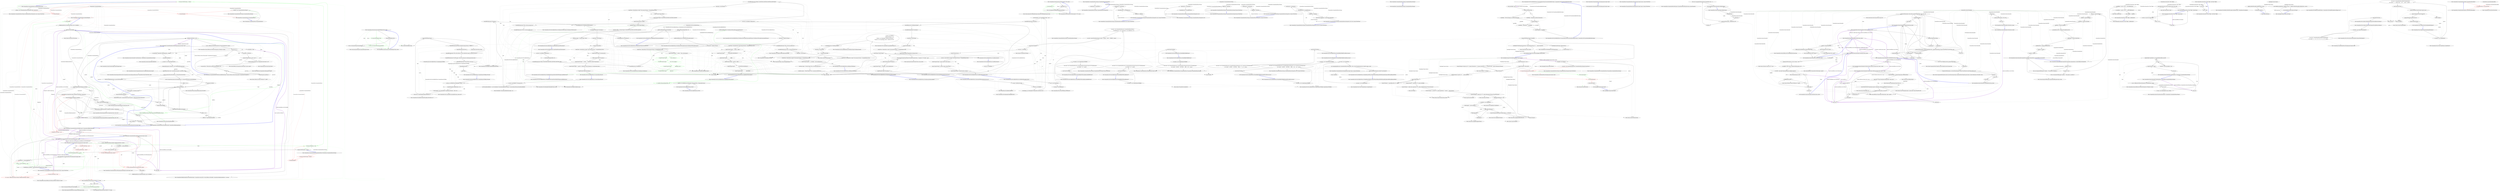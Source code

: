 digraph  {
n0 [cluster="CommandLine.Internal.Assumes.NotNull<T>(T, string)", label="Entry CommandLine.Internal.Assumes.NotNull<T>(T, string)", span="43-43"];
n1 [cluster="CommandLine.Internal.Assumes.NotNull<T>(T, string)", label="value == null", span="46-46"];
n2 [cluster="CommandLine.Internal.Assumes.NotNull<T>(T, string)", label="throw new ArgumentNullException(paramName);", span="47-47"];
n3 [cluster="CommandLine.Internal.Assumes.NotNull<T>(T, string)", label="Exit CommandLine.Internal.Assumes.NotNull<T>(T, string)", span="43-43"];
n4 [cluster="System.ArgumentNullException.ArgumentNullException(string)", label="Entry System.ArgumentNullException.ArgumentNullException(string)", span="0-0"];
n5 [cluster="CommandLine.Internal.Assumes.NotNullOrEmpty(string, string)", label="Entry CommandLine.Internal.Assumes.NotNullOrEmpty(string, string)", span="50-50"];
n6 [cluster="CommandLine.Internal.Assumes.NotNullOrEmpty(string, string)", label="string.IsNullOrEmpty(value)", span="52-52"];
n7 [cluster="CommandLine.Internal.Assumes.NotNullOrEmpty(string, string)", label="throw new ArgumentException(paramName);", span="53-53"];
n8 [cluster="CommandLine.Internal.Assumes.NotNullOrEmpty(string, string)", label="Exit CommandLine.Internal.Assumes.NotNullOrEmpty(string, string)", span="50-50"];
n9 [cluster="string.IsNullOrEmpty(string)", label="Entry string.IsNullOrEmpty(string)", span="0-0"];
n10 [cluster="System.ArgumentException.ArgumentException(string)", label="Entry System.ArgumentException.ArgumentException(string)", span="0-0"];
n11 [cluster="CommandLine.Internal.Assumes.NotZeroLength<T>(T[], string)", label="Entry CommandLine.Internal.Assumes.NotZeroLength<T>(T[], string)", span="56-56"];
n12 [cluster="CommandLine.Internal.Assumes.NotZeroLength<T>(T[], string)", label="array.Length == 0", span="58-58"];
n13 [cluster="CommandLine.Internal.Assumes.NotZeroLength<T>(T[], string)", label="throw new ArgumentOutOfRangeException(paramName);", span="59-59"];
n14 [cluster="CommandLine.Internal.Assumes.NotZeroLength<T>(T[], string)", label="Exit CommandLine.Internal.Assumes.NotZeroLength<T>(T[], string)", span="56-56"];
n15 [cluster="System.ArgumentOutOfRangeException.ArgumentOutOfRangeException(string)", label="Entry System.ArgumentOutOfRangeException.ArgumentOutOfRangeException(string)", span="0-0"];
d2 [cluster="CommandLine.Internal.Assumes.NotNull<T>(T, string)", color=green, community=0, label="9: throw new ArgumentNullException(paramName);", span="47-47"];
d6 [cluster="CommandLine.Internal.Assumes.NotNullOrEmpty(string, string)", color=green, community=0, label="26: string.IsNullOrEmpty(value)", span="52-52"];
d7 [cluster="CommandLine.Internal.Assumes.NotNullOrEmpty(string, string)", color=green, community=0, label="26: throw new ArgumentException(paramName);", span="53-53"];
d12 [cluster="CommandLine.Internal.Assumes.NotZeroLength<T>(T[], string)", color=green, community=0, label="10: array.Length == 0", span="58-58"];
m1_6 [cluster="CommandLine.CommandLineParser.CommandLineParser(bool)", file="CommandLineParser.cs", label="Entry CommandLine.CommandLineParser.CommandLineParser(bool)", span="66-66"];
m1_7 [cluster="CommandLine.CommandLineParser.CommandLineParser(bool)", file="CommandLineParser.cs", label="_settings = new CommandLineParserSettings(false, false, Console.Error)", span="68-68"];
m1_8 [cluster="CommandLine.CommandLineParser.CommandLineParser(bool)", color=red, community=0, file="CommandLineParser.cs", label="21: InitializeDelagate()", span="69-69"];
m1_9 [cluster="CommandLine.CommandLineParser.CommandLineParser(CommandLine.CommandLineParserSettings)", color=green, community=0, file="CommandLineParser.cs", label="9: Assumes.NotNull(settings, ''settings'')", span="65-65"];
m1_42 [cluster="CommandLine.Internal.ReflectionUtil.RetrieveMethod<TAttribute>(object)", file="CommandLineParser.cs", label="Entry CommandLine.Internal.ReflectionUtil.RetrieveMethod<TAttribute>(object)", span="70-70"];
m1_71 [cluster="CommandLine.Internal.OptionMap.SetDefaults()", file="CommandLineParser.cs", label="Entry CommandLine.Internal.OptionMap.SetDefaults()", span="120-120"];
m1_5 [cluster="CommandLine.CommandLineParser.InitializeDelagate()", file="CommandLineParser.cs", label="Entry CommandLine.CommandLineParser.InitializeDelagate()", span="133-133"];
m1_29 [cluster="CommandLine.CommandLineParser.DoParseArguments(string[], object)", color=green, community=0, file="CommandLineParser.cs", label="21: string helpText", span="128-128"];
m1_30 [cluster="CommandLine.CommandLineParser.DoParseArguments(string[], object)", file="CommandLineParser.cs", label="HelpOptionAttribute.InvokeMethod(options, pair, out helpText)", span="129-129"];
m1_4 [cluster="CommandLine.CommandLineParserSettings.CommandLineParserSettings()", file="CommandLineParser.cs", label="Entry CommandLine.CommandLineParserSettings.CommandLineParserSettings()", span="52-52"];
m1_105 [cluster="CommandLine.Internal.ReflectionUtil.RetrievePropertyList<TAttribute>(object)", file="CommandLineParser.cs", label="Entry CommandLine.Internal.ReflectionUtil.RetrievePropertyList<TAttribute>(object)", span="43-43"];
m1_70 [cluster="CommandLine.Internal.OptionInfo.CreateMap(object, CommandLine.CommandLineParserSettings)", file="CommandLineParser.cs", label="Entry CommandLine.Internal.OptionInfo.CreateMap(object, CommandLine.CommandLineParserSettings)", span="86-86"];
m1_78 [cluster="CommandLine.CommandLineParser.ParseHelp(string[], CommandLine.HelpOptionAttribute)", file="CommandLineParser.cs", label="helpOption.ShortName != null", span="187-187"];
m1_95 [cluster="CommandLine.CommandLineParser.SetParserStateIfNeeded(object, System.Collections.Generic.IEnumerable<CommandLine.ParsingError>)", file="CommandLineParser.cs", label="var list = ReflectionUtil.RetrievePropertyList<ParserStateAttribute>(options)", span="233-233"];
m1_99 [cluster="CommandLine.CommandLineParser.SetParserStateIfNeeded(object, System.Collections.Generic.IEnumerable<CommandLine.ParsingError>)", file="CommandLineParser.cs", label="property.GetValue(options, null) == null", span="240-240"];
m1_100 [cluster="CommandLine.CommandLineParser.SetParserStateIfNeeded(object, System.Collections.Generic.IEnumerable<CommandLine.ParsingError>)", file="CommandLineParser.cs", label="property.SetValue(options, new CommandLine.ParserState(), null)", span="243-243"];
m1_101 [cluster="CommandLine.CommandLineParser.SetParserStateIfNeeded(object, System.Collections.Generic.IEnumerable<CommandLine.ParsingError>)", file="CommandLineParser.cs", label="var parserState = (IParserState) property.GetValue(options, null)", span="245-245"];
m1_102 [cluster="CommandLine.CommandLineParser.SetParserStateIfNeeded(object, System.Collections.Generic.IEnumerable<CommandLine.ParsingError>)", file="CommandLineParser.cs", label=errors, span="246-246"];
m1_96 [cluster="CommandLine.CommandLineParser.SetParserStateIfNeeded(object, System.Collections.Generic.IEnumerable<CommandLine.ParsingError>)", file="CommandLineParser.cs", label="list.Count == 0", span="234-234"];
m1_98 [cluster="CommandLine.CommandLineParser.SetParserStateIfNeeded(object, System.Collections.Generic.IEnumerable<CommandLine.ParsingError>)", file="CommandLineParser.cs", label="var property = list[0].Left", span="238-238"];
m1_97 [cluster="CommandLine.CommandLineParser.SetParserStateIfNeeded(object, System.Collections.Generic.IEnumerable<CommandLine.ParsingError>)", file="CommandLineParser.cs", label="return;", span="236-236"];
m1_103 [cluster="CommandLine.CommandLineParser.SetParserStateIfNeeded(object, System.Collections.Generic.IEnumerable<CommandLine.ParsingError>)", file="CommandLineParser.cs", label="parserState.Errors.Add(error)", span="248-248"];
m1_104 [cluster="CommandLine.CommandLineParser.SetParserStateIfNeeded(object, System.Collections.Generic.IEnumerable<CommandLine.ParsingError>)", file="CommandLineParser.cs", label="Exit CommandLine.CommandLineParser.SetParserStateIfNeeded(object, System.Collections.Generic.IEnumerable<CommandLine.ParsingError>)", span="231-231"];
m1_23 [cluster="CommandLine.CommandLineParser.ParseArguments(string[], object, System.IO.TextWriter)", file="CommandLineParser.cs", label="Entry CommandLine.CommandLineParser.ParseArguments(string[], object, System.IO.TextWriter)", span="124-124"];
m1_24 [cluster="CommandLine.CommandLineParser.ParseArguments(string[], object, System.IO.TextWriter)", color=red, community=0, file="CommandLineParser.cs", label="9: Assumes.NotNull(args, ''args'')", span="126-126"];
m1_25 [cluster="CommandLine.CommandLineParser.DoParseArguments(string[], object)", color=red, community=0, file="CommandLineParser.cs", label="24: var pair = ReflectionUtil.RetrieveMethod<HelpOptionAttribute>(options)", span="120-120"];
m1_26 [cluster="CommandLine.CommandLineParser.DoParseArguments(string[], object)", file="CommandLineParser.cs", label="var helpWriter = _settings.HelpWriter", span="121-121"];
m1_27 [cluster="CommandLine.CommandLineParser.DoParseArguments(string[], object)", color=green, community=0, file="CommandLineParser.cs", label="24: pair != null && helpWriter != null", span="123-123"];
m1_20 [cluster="CommandLine.CommandLineParser.ParseArguments(string[], object)", color=green, community=0, file="CommandLineParser.cs", label="9: return DoParseArguments(args, options);", span="108-108"];
m1_21 [cluster="CommandLine.CommandLineParser.ParseArguments(string[], object)", file="CommandLineParser.cs", label="Exit CommandLine.CommandLineParser.ParseArguments(string[], object)", span="103-103"];
m1_28 [cluster="CommandLine.CommandLineParser.DoParseArguments(string[], object)", file="CommandLineParser.cs", label="ParseHelp(args, pair.Right) || !DoParseArgumentsUsingVerbs(args, options)", span="126-126"];
m1_37 [cluster="CommandLine.CommandLineParser.DoParseArguments(string[], object)", file="CommandLineParser.cs", label="helpWriter.Write(helpText)", span="154-154"];
m1_43 [cluster="CommandLine.CommandLineParser.ParseHelp(string[], CommandLine.HelpOptionAttribute)", file="CommandLineParser.cs", label="Entry CommandLine.CommandLineParser.ParseHelp(string[], CommandLine.HelpOptionAttribute)", span="205-205"];
m1_81 [cluster="CommandLine.CommandLineParser.ParseHelp(string[], CommandLine.HelpOptionAttribute)", file="CommandLineParser.cs", label="!string.IsNullOrEmpty(helpOption.LongName)", span="195-195"];
m1_83 [cluster="CommandLine.CommandLineParser.ParseHelp(string[], CommandLine.HelpOptionAttribute)", file="CommandLineParser.cs", label="i < args.Length", span="209-209"];
m1_84 [cluster="CommandLine.CommandLineParser.ParseHelp(string[], CommandLine.HelpOptionAttribute)", color=red, community=0, file="CommandLineParser.cs", label="2: helpOption.ShortName != null", span="211-211"];
m1_85 [cluster="CommandLine.CommandLineParser.ParseHelp(string[], CommandLine.HelpOptionAttribute)", file="CommandLineParser.cs", label="ArgumentParser.CompareShort(args[i], helpOption.ShortName, caseSensitive)", span="213-213"];
m1_87 [cluster="CommandLine.CommandLineParser.ParseHelp(string[], CommandLine.HelpOptionAttribute)", file="CommandLineParser.cs", label="!string.IsNullOrEmpty(helpOption.LongName)", span="219-219"];
m1_88 [cluster="CommandLine.CommandLineParser.ParseHelp(string[], CommandLine.HelpOptionAttribute)", file="CommandLineParser.cs", label="ArgumentParser.CompareLong(args[i], helpOption.LongName, caseSensitive)", span="221-221"];
m1_82 [cluster="CommandLine.CommandLineParser.ParseHelp(string[], CommandLine.HelpOptionAttribute)", file="CommandLineParser.cs", label="int i = 0", span="209-209"];
m1_90 [cluster="CommandLine.CommandLineParser.ParseHelp(string[], CommandLine.HelpOptionAttribute)", file="CommandLineParser.cs", label="i++", span="209-209"];
m1_91 [cluster="CommandLine.CommandLineParser.ParseHelp(string[], CommandLine.HelpOptionAttribute)", file="CommandLineParser.cs", label="return false;", span="228-228"];
m1_86 [cluster="CommandLine.CommandLineParser.ParseHelp(string[], CommandLine.HelpOptionAttribute)", file="CommandLineParser.cs", label="return true;", span="215-215"];
m1_89 [cluster="CommandLine.CommandLineParser.ParseHelp(string[], CommandLine.HelpOptionAttribute)", file="CommandLineParser.cs", label="return true;", span="223-223"];
m1_79 [cluster="CommandLine.Internal.TargetWrapper.AddValueItemIfAllowed(string)", color=green, community=0, file="CommandLineParser.cs", label="2: Entry CommandLine.Internal.TargetWrapper.AddValueItemIfAllowed(string)", span="55-55"];
m1_75 [cluster="string.IsNullOrEmpty(string)", file="CommandLineParser.cs", label="Entry string.IsNullOrEmpty(string)", span="0-0"];
m1_76 [cluster="CommandLine.Internal.ArgumentParser.Create(string, bool)", file="CommandLineParser.cs", label="Entry CommandLine.Internal.ArgumentParser.Create(string, bool)", span="57-57"];
m1_80 [cluster="CommandLine.Internal.OptionMap.EnforceRules()", file="CommandLineParser.cs", label="Entry CommandLine.Internal.OptionMap.EnforceRules()", span="115-115"];
m1_92 [cluster="CommandLine.CommandLineParser.ParseHelp(string[], CommandLine.HelpOptionAttribute)", file="CommandLineParser.cs", label="Exit CommandLine.CommandLineParser.ParseHelp(string[], CommandLine.HelpOptionAttribute)", span="205-205"];
m1_44 [cluster="CommandLine.CommandLineParser.DoParseArgumentsDelegate.Invoke(string[], object)", file="CommandLineParser.cs", label="Entry CommandLine.CommandLineParser.DoParseArgumentsDelegate.Invoke(string[], object)", span="254-254"];
m1_45 [cluster="CommandLine.HelpOptionAttribute.InvokeMethod(object, CommandLine.Internal.Pair<System.Reflection.MethodInfo, CommandLine.HelpOptionAttribute>, out string)", file="CommandLineParser.cs", label="Entry CommandLine.HelpOptionAttribute.InvokeMethod(object, CommandLine.Internal.Pair<System.Reflection.MethodInfo, CommandLine.HelpOptionAttribute>, out string)", span="103-103"];
m1_73 [cluster="CommandLine.Internal.StringArrayEnumerator.StringArrayEnumerator(string[])", file="CommandLineParser.cs", label="Entry CommandLine.Internal.StringArrayEnumerator.StringArrayEnumerator(string[])", span="47-47"];
m1_38 [cluster="CommandLine.CommandLineParser.DoParseArguments(string[], object)", file="CommandLineParser.cs", label="return false;", span="155-155"];
m1_108 [cluster="System.Reflection.PropertyInfo.SetValue(object, object, object[])", file="CommandLineParser.cs", label="Entry System.Reflection.PropertyInfo.SetValue(object, object, object[])", span="0-0"];
m1_93 [cluster="CommandLine.Internal.ArgumentParser.CompareShort(string, char?, bool)", file="CommandLineParser.cs", label="Entry CommandLine.Internal.ArgumentParser.CompareShort(string, char?, bool)", span="99-99"];
m1_74 [cluster="CommandLine.Internal.IArgumentEnumerator.MoveNext()", file="CommandLineParser.cs", label="Entry CommandLine.Internal.IArgumentEnumerator.MoveNext()", span="48-48"];
m1_109 [cluster="System.Collections.Generic.ICollection<T>.Add(T)", file="CommandLineParser.cs", label="Entry System.Collections.Generic.ICollection<T>.Add(T)", span="0-0"];
m1_0 [cluster="CommandLine.CommandLineParser.CommandLineParser()", file="CommandLineParser.cs", label="Entry CommandLine.CommandLineParser.CommandLineParser()", span="59-59"];
m1_1 [cluster="CommandLine.CommandLineParser.CommandLineParser()", file="CommandLineParser.cs", label="_settings = new CommandLineParserSettings()", span="61-61"];
m1_2 [cluster="CommandLine.CommandLineParser.CommandLineParser()", color=red, community=0, file="CommandLineParser.cs", label="21: InitializeDelagate()", span="62-62"];
m1_3 [cluster="CommandLine.CommandLineParser.CommandLineParser()", file="CommandLineParser.cs", label="Exit CommandLine.CommandLineParser.CommandLineParser()", span="59-59"];
m1_11 [cluster="CommandLine.CommandLineParser.CommandLineParser(CommandLine.CommandLineParserSettings)", file="CommandLineParser.cs", label="Entry CommandLine.CommandLineParser.CommandLineParser(CommandLine.CommandLineParserSettings)", span="78-78"];
m1_12 [cluster="CommandLine.CommandLineParser.CommandLineParser(CommandLine.CommandLineParserSettings)", color=red, community=0, file="CommandLineParser.cs", label="9: Assumes.NotNull(settings, ''settings'')", span="80-80"];
m1_14 [cluster="CommandLine.CommandLineParser.ParseArguments(string[], object)", color=green, community=0, file="CommandLineParser.cs", label="9: Assumes.NotNull(args, ''args'')", span="90-90"];
m1_13 [cluster="CommandLine.CommandLineParser.CommandLineParser(CommandLine.CommandLineParserSettings)", color=red, community=0, file="CommandLineParser.cs", label="9: InitializeDelagate()", span="81-81"];
m1_15 [cluster="CommandLine.CommandLineParser.ParseArguments(string[], object)", file="CommandLineParser.cs", label="Assumes.NotNull(options, ''options'')", span="91-91"];
m1_47 [cluster="CommandLine.CommandLineParser.DoParseArgumentsCore(string[], object)", file="CommandLineParser.cs", label="Entry CommandLine.CommandLineParser.DoParseArgumentsCore(string[], object)", span="163-163"];
m1_48 [cluster="CommandLine.CommandLineParser.DoParseArgumentsCore(string[], object)", file="CommandLineParser.cs", label="bool hadError = false", span="165-165"];
m1_49 [cluster="CommandLine.CommandLineParser.DoParseArgumentsCore(string[], object)", file="CommandLineParser.cs", label="var optionMap = OptionInfo.CreateMap(options, _settings)", span="166-166"];
m1_51 [cluster="CommandLine.CommandLineParser.DoParseArgumentsCore(string[], object)", file="CommandLineParser.cs", label="var target = new TargetWrapper(options)", span="168-168"];
m1_52 [cluster="CommandLine.CommandLineParser.DoParseArgumentsCore(string[], object)", file="CommandLineParser.cs", label="IArgumentEnumerator arguments = new StringArrayEnumerator(args)", span="170-170"];
m1_58 [cluster="CommandLine.CommandLineParser.DoParseArgumentsCore(string[], object)", file="CommandLineParser.cs", label="Internal.ParserState result = parser.Parse(arguments, optionMap, options)", span="179-179"];
m1_60 [cluster="CommandLine.CommandLineParser.DoParseArgumentsCore(string[], object)", file="CommandLineParser.cs", label="SetParserStateIfNeeded(options, parser.PostParsingState)", span="182-182"];
m1_67 [cluster="CommandLine.CommandLineParser.DoParseArgumentsCore(string[], object)", file="CommandLineParser.cs", label="hadError |= !optionMap.EnforceRules()", span="200-200"];
m1_50 [cluster="CommandLine.CommandLineParser.DoParseArgumentsCore(string[], object)", file="CommandLineParser.cs", label="optionMap.SetDefaults()", span="167-167"];
m1_64 [cluster="CommandLine.CommandLineParser.DoParseArgumentsCore(string[], object)", file="CommandLineParser.cs", label="target.IsValueListDefined", span="190-190"];
m1_65 [cluster="CommandLine.CommandLineParser.DoParseArgumentsCore(string[], object)", file="CommandLineParser.cs", label="!target.AddValueItemIfAllowed(argument)", span="192-192"];
m1_53 [cluster="CommandLine.CommandLineParser.DoParseArgumentsCore(string[], object)", file="CommandLineParser.cs", label="arguments.MoveNext()", span="171-171"];
m1_54 [cluster="CommandLine.CommandLineParser.DoParseArgumentsCore(string[], object)", file="CommandLineParser.cs", label="string argument = arguments.Current", span="173-173"];
m1_63 [cluster="CommandLine.CommandLineParser.DoParseArgumentsCore(string[], object)", file="CommandLineParser.cs", label="arguments.MoveNext()", span="188-188"];
m1_55 [cluster="CommandLine.CommandLineParser.DoParseArgumentsCore(string[], object)", file="CommandLineParser.cs", label="!string.IsNullOrEmpty(argument)", span="174-174"];
m1_56 [cluster="CommandLine.CommandLineParser.DoParseArgumentsCore(string[], object)", file="CommandLineParser.cs", label="ArgumentParser parser = ArgumentParser.Create(argument, _settings.IgnoreUnknownArguments)", span="176-176"];
m1_57 [cluster="CommandLine.CommandLineParser.DoParseArgumentsCore(string[], object)", file="CommandLineParser.cs", label="parser != null", span="177-177"];
m1_59 [cluster="CommandLine.CommandLineParser.DoParseArgumentsCore(string[], object)", file="CommandLineParser.cs", label="(result & Internal.ParserState.Failure) == Internal.ParserState.Failure", span="180-180"];
m1_62 [cluster="CommandLine.CommandLineParser.DoParseArgumentsCore(string[], object)", file="CommandLineParser.cs", label="(result & Internal.ParserState.MoveOnNextElement) == Internal.ParserState.MoveOnNextElement", span="187-187"];
m1_61 [cluster="CommandLine.CommandLineParser.DoParseArgumentsCore(string[], object)", file="CommandLineParser.cs", label="hadError = true", span="183-183"];
m1_66 [cluster="CommandLine.CommandLineParser.DoParseArgumentsCore(string[], object)", file="CommandLineParser.cs", label="hadError = true", span="194-194"];
m1_68 [cluster="CommandLine.CommandLineParser.DoParseArgumentsCore(string[], object)", file="CommandLineParser.cs", label="return !hadError;", span="202-202"];
m1_69 [cluster="CommandLine.CommandLineParser.DoParseArgumentsCore(string[], object)", file="CommandLineParser.cs", label="Exit CommandLine.CommandLineParser.DoParseArgumentsCore(string[], object)", span="163-163"];
m1_72 [cluster="CommandLine.Internal.TargetWrapper.TargetWrapper(object)", file="CommandLineParser.cs", label="Entry CommandLine.Internal.TargetWrapper.TargetWrapper(object)", span="43-43"];
m1_77 [cluster="CommandLine.Internal.ArgumentParser.Parse(CommandLine.Internal.IArgumentEnumerator, CommandLine.Internal.OptionMap, object)", file="CommandLineParser.cs", label="Entry CommandLine.Internal.ArgumentParser.Parse(CommandLine.Internal.IArgumentEnumerator, CommandLine.Internal.OptionMap, object)", span="48-48"];
m1_94 [cluster="CommandLine.Internal.ArgumentParser.CompareLong(string, string, bool)", file="CommandLineParser.cs", label="Entry CommandLine.Internal.ArgumentParser.CompareLong(string, string, bool)", span="104-104"];
m1_107 [cluster="CommandLine.ParserState.ParserState()", file="CommandLineParser.cs", label="Entry CommandLine.ParserState.ParserState()", span="47-47"];
m1_10 [cluster="CommandLine.CommandLineParserSettings.CommandLineParserSettings(bool, bool, System.IO.TextWriter)", file="CommandLineParser.cs", label="Entry CommandLine.CommandLineParserSettings.CommandLineParserSettings(bool, bool, System.IO.TextWriter)", span="112-112"];
m1_22 [cluster="CommandLine.CommandLineParser.DoParseArguments(string[], object)", file="CommandLineParser.cs", label="Entry CommandLine.CommandLineParser.DoParseArguments(string[], object)", span="142-142"];
m1_31 [cluster="CommandLine.CommandLineParser.DoParseArguments(string[], object)", file="CommandLineParser.cs", label="var pair = ReflectionUtil.RetrieveMethod<HelpOptionAttribute>(options)", span="144-144"];
m1_34 [cluster="CommandLine.CommandLineParser.DoParseArguments(string[], object)", color=red, community=0, file="CommandLineParser.cs", label="24: return DoParseArgumentsUsingVerbs(args, options);", span="136-136"];
m1_36 [cluster="CommandLine.CommandLineParser.DoParseArguments(string[], object)", file="CommandLineParser.cs", label="HelpOptionAttribute.InvokeMethod(options, pair, out helpText)", span="153-153"];
m1_40 [cluster="CommandLine.CommandLineParser.DoParseArguments(string[], object)", color=red, community=0, file="CommandLineParser.cs", label="24: return _doParseArguments(args, options);", span="160-160"];
m1_32 [cluster="CommandLine.CommandLineParser.DoParseArguments(string[], object)", file="CommandLineParser.cs", label="var helpWriter = _settings.HelpWriter", span="145-145"];
m1_33 [cluster="CommandLine.CommandLineParser.DoParseArguments(string[], object)", file="CommandLineParser.cs", label="pair != null && helpWriter != null", span="147-147"];
m1_35 [cluster="CommandLine.CommandLineParser.DoParseArguments(string[], object)", file="CommandLineParser.cs", label="string helpText", span="152-152"];
m1_39 [cluster="CommandLine.CommandLineParser.DoParseArguments(string[], object)", file="CommandLineParser.cs", label="return true;", span="157-157"];
m1_41 [cluster="CommandLine.CommandLineParser.DoParseArguments(string[], object)", file="CommandLineParser.cs", label="Exit CommandLine.CommandLineParser.DoParseArguments(string[], object)", span="142-142"];
m1_106 [cluster="System.Reflection.PropertyInfo.GetValue(object, object[])", file="CommandLineParser.cs", label="Entry System.Reflection.PropertyInfo.GetValue(object, object[])", span="0-0"];
m1_46 [cluster="System.IO.TextWriter.Write(string)", file="CommandLineParser.cs", label="Entry System.IO.TextWriter.Write(string)", span="0-0"];
m1_17 [cluster="CommandLine.CommandLineParser.ParseArguments(string[], object)", file="CommandLineParser.cs", label="Entry CommandLine.CommandLineParser.ParseArguments(string[], object)", span="103-103"];
m1_18 [cluster="CommandLine.CommandLineParser.ParseArguments(string[], object)", color=red, community=0, file="CommandLineParser.cs", label="9: Assumes.NotNull(args, ''args'')", span="105-105"];
m1_19 [cluster="CommandLine.CommandLineParser.ParseArguments(string[], object)", color=red, community=0, file="CommandLineParser.cs", label="9: Assumes.NotNull(options, ''options'')", span="106-106"];
m1_110 [file="CommandLineParser.cs", label="CommandLine.CommandLineParser", span=""];
m3_2 [cluster="CommandLine.CommandLineParserSettings.CommandLineParserSettings(bool)", file="CommandLineParserSettings.cs", label="Entry CommandLine.CommandLineParserSettings.CommandLineParserSettings(bool)", span="62-62"];
m3_3 [cluster="CommandLine.CommandLineParserSettings.CommandLineParserSettings(bool)", file="CommandLineParserSettings.cs", label="CaseSensitive = caseSensitive", span="64-64"];
m3_4 [cluster="CommandLine.CommandLineParserSettings.CommandLineParserSettings(bool)", file="CommandLineParserSettings.cs", label="Exit CommandLine.CommandLineParserSettings.CommandLineParserSettings(bool)", span="62-62"];
m3_16 [cluster="CommandLine.CommandLineParserSettings.CommandLineParserSettings(bool, bool, System.IO.TextWriter)", file="CommandLineParserSettings.cs", label="Entry CommandLine.CommandLineParserSettings.CommandLineParserSettings(bool, bool, System.IO.TextWriter)", span="112-112"];
m3_17 [cluster="CommandLine.CommandLineParserSettings.CommandLineParserSettings(bool, bool, System.IO.TextWriter)", file="CommandLineParserSettings.cs", label="CaseSensitive = caseSensitive", span="114-114"];
m3_18 [cluster="CommandLine.CommandLineParserSettings.CommandLineParserSettings(bool, bool, System.IO.TextWriter)", file="CommandLineParserSettings.cs", label="MutuallyExclusive = mutuallyExclusive", span="115-115"];
m3_19 [cluster="CommandLine.CommandLineParserSettings.CommandLineParserSettings(bool, bool, System.IO.TextWriter)", file="CommandLineParserSettings.cs", label="HelpWriter = helpWriter", span="116-116"];
m3_20 [cluster="CommandLine.CommandLineParserSettings.CommandLineParserSettings(bool, bool, System.IO.TextWriter)", file="CommandLineParserSettings.cs", label="Exit CommandLine.CommandLineParserSettings.CommandLineParserSettings(bool, bool, System.IO.TextWriter)", span="112-112"];
m3_0 [cluster="CommandLine.CommandLineParserSettings.CommandLineParserSettings()", file="CommandLineParserSettings.cs", label="Entry CommandLine.CommandLineParserSettings.CommandLineParserSettings()", span="52-52"];
m3_1 [cluster="CommandLine.CommandLineParserSettings.CommandLineParserSettings()", file="CommandLineParserSettings.cs", label="Exit CommandLine.CommandLineParserSettings.CommandLineParserSettings()", span="52-52"];
m3_12 [cluster="CommandLine.CommandLineParserSettings.CommandLineParserSettings(bool, bool)", file="CommandLineParserSettings.cs", label="Entry CommandLine.CommandLineParserSettings.CommandLineParserSettings(bool, bool)", span="98-98"];
m3_13 [cluster="CommandLine.CommandLineParserSettings.CommandLineParserSettings(bool, bool)", file="CommandLineParserSettings.cs", label="CaseSensitive = caseSensitive", span="100-100"];
m3_14 [cluster="CommandLine.CommandLineParserSettings.CommandLineParserSettings(bool, bool)", file="CommandLineParserSettings.cs", label="MutuallyExclusive = mutuallyExclusive", span="101-101"];
m3_15 [cluster="CommandLine.CommandLineParserSettings.CommandLineParserSettings(bool, bool)", file="CommandLineParserSettings.cs", label="Exit CommandLine.CommandLineParserSettings.CommandLineParserSettings(bool, bool)", span="98-98"];
m3_5 [cluster="CommandLine.CommandLineParserSettings.CommandLineParserSettings(System.IO.TextWriter)", file="CommandLineParserSettings.cs", label="Entry CommandLine.CommandLineParserSettings.CommandLineParserSettings(System.IO.TextWriter)", span="73-73"];
m3_6 [cluster="CommandLine.CommandLineParserSettings.CommandLineParserSettings(System.IO.TextWriter)", file="CommandLineParserSettings.cs", label="HelpWriter = helpWriter", span="76-76"];
m3_7 [cluster="CommandLine.CommandLineParserSettings.CommandLineParserSettings(System.IO.TextWriter)", file="CommandLineParserSettings.cs", label="Exit CommandLine.CommandLineParserSettings.CommandLineParserSettings(System.IO.TextWriter)", span="73-73"];
m3_8 [cluster="CommandLine.CommandLineParserSettings.CommandLineParserSettings(bool, System.IO.TextWriter)", file="CommandLineParserSettings.cs", label="Entry CommandLine.CommandLineParserSettings.CommandLineParserSettings(bool, System.IO.TextWriter)", span="86-86"];
m3_9 [cluster="CommandLine.CommandLineParserSettings.CommandLineParserSettings(bool, System.IO.TextWriter)", file="CommandLineParserSettings.cs", label="CaseSensitive = caseSensitive", span="88-88"];
m3_10 [cluster="CommandLine.CommandLineParserSettings.CommandLineParserSettings(bool, System.IO.TextWriter)", file="CommandLineParserSettings.cs", label="HelpWriter = helpWriter", span="89-89"];
m3_11 [cluster="CommandLine.CommandLineParserSettings.CommandLineParserSettings(bool, System.IO.TextWriter)", file="CommandLineParserSettings.cs", label="Exit CommandLine.CommandLineParserSettings.CommandLineParserSettings(bool, System.IO.TextWriter)", span="86-86"];
m3_21 [cluster="CommandLine.CommandLineParserSettings.CommandLineParserSettings(bool, bool, bool, System.IO.TextWriter)", file="CommandLineParserSettings.cs", label="Entry CommandLine.CommandLineParserSettings.CommandLineParserSettings(bool, bool, bool, System.IO.TextWriter)", span="128-128"];
m3_22 [cluster="CommandLine.CommandLineParserSettings.CommandLineParserSettings(bool, bool, bool, System.IO.TextWriter)", file="CommandLineParserSettings.cs", label="CaseSensitive = caseSensitive", span="130-130"];
m3_23 [cluster="CommandLine.CommandLineParserSettings.CommandLineParserSettings(bool, bool, bool, System.IO.TextWriter)", file="CommandLineParserSettings.cs", label="MutuallyExclusive = mutuallyExclusive", span="131-131"];
m3_24 [cluster="CommandLine.CommandLineParserSettings.CommandLineParserSettings(bool, bool, bool, System.IO.TextWriter)", file="CommandLineParserSettings.cs", label="HelpWriter = helpWriter", span="132-132"];
m3_25 [cluster="CommandLine.CommandLineParserSettings.CommandLineParserSettings(bool, bool, bool, System.IO.TextWriter)", file="CommandLineParserSettings.cs", label="IgnoreUnknownArguments = ignoreUnknownArguments", span="133-133"];
m3_26 [cluster="CommandLine.CommandLineParserSettings.CommandLineParserSettings(bool, bool, bool, System.IO.TextWriter)", file="CommandLineParserSettings.cs", label="Exit CommandLine.CommandLineParserSettings.CommandLineParserSettings(bool, bool, bool, System.IO.TextWriter)", span="128-128"];
m3_27 [file="CommandLineParserSettings.cs", label="CommandLine.CommandLineParserSettings", span=""];
m5_125 [cluster="string.Format(System.IFormatProvider, string, object)", file="HelpTextFixture.cs", label="Entry string.Format(System.IFormatProvider, string, object)", span="0-0"];
m5_175 [cluster="CommandLine.Text.Tests.HelpTextFixture.DetailedHelpWithBadMutualExclusiveness()", file="HelpTextFixture.cs", label="Entry CommandLine.Text.Tests.HelpTextFixture.DetailedHelpWithBadMutualExclusiveness()", span="398-398"];
m5_176 [cluster="CommandLine.Text.Tests.HelpTextFixture.DetailedHelpWithBadMutualExclusiveness()", file="HelpTextFixture.cs", label="var options = new ComplexOptionsWithHelp()", span="400-400"];
m5_177 [cluster="CommandLine.Text.Tests.HelpTextFixture.DetailedHelpWithBadMutualExclusiveness()", file="HelpTextFixture.cs", label="bool result = new CommandLineParser(new CommandLineParserSettings(true, true, Console.Out)).ParseArguments(\r\n                new string[] { ''-iIN.FILE'', ''-oOUT.FILE'', ''--offset'', ''0'', ''-ap'' }, options)", span="402-403"];
m5_178 [cluster="CommandLine.Text.Tests.HelpTextFixture.DetailedHelpWithBadMutualExclusiveness()", file="HelpTextFixture.cs", label="result.Should().Be.False()", span="405-405"];
m5_179 [cluster="CommandLine.Text.Tests.HelpTextFixture.DetailedHelpWithBadMutualExclusiveness()", file="HelpTextFixture.cs", label="Exit CommandLine.Text.Tests.HelpTextFixture.DetailedHelpWithBadMutualExclusiveness()", span="398-398"];
m5_154 [cluster="CommandLine.CommandLineParserSettings.CommandLineParserSettings()", file="HelpTextFixture.cs", label="Entry CommandLine.CommandLineParserSettings.CommandLineParserSettings()", span="52-52"];
m5_195 [cluster="CommandLine.Text.Tests.HelpTextFixture.CustomizeOptionsFormat_FormatOptionHelpText(object, CommandLine.Text.FormatOptionHelpTextEventArgs)", file="HelpTextFixture.cs", label="Entry CommandLine.Text.Tests.HelpTextFixture.CustomizeOptionsFormat_FormatOptionHelpText(object, CommandLine.Text.FormatOptionHelpTextEventArgs)", span="433-433"];
m5_196 [cluster="CommandLine.Text.Tests.HelpTextFixture.CustomizeOptionsFormat_FormatOptionHelpText(object, CommandLine.Text.FormatOptionHelpTextEventArgs)", file="HelpTextFixture.cs", label="string optionHelp = null", span="436-436"];
m5_197 [cluster="CommandLine.Text.Tests.HelpTextFixture.CustomizeOptionsFormat_FormatOptionHelpText(object, CommandLine.Text.FormatOptionHelpTextEventArgs)", file="HelpTextFixture.cs", label="e.Option.ShortName.Value", span="438-438"];
m5_202 [cluster="CommandLine.Text.Tests.HelpTextFixture.CustomizeOptionsFormat_FormatOptionHelpText(object, CommandLine.Text.FormatOptionHelpTextEventArgs)", file="HelpTextFixture.cs", label="e.Option.Required", span="449-449"];
m5_204 [cluster="CommandLine.Text.Tests.HelpTextFixture.CustomizeOptionsFormat_FormatOptionHelpText(object, CommandLine.Text.FormatOptionHelpTextEventArgs)", file="HelpTextFixture.cs", label="e.Option.HelpText = optionHelp", span="454-454"];
m5_198 [cluster="CommandLine.Text.Tests.HelpTextFixture.CustomizeOptionsFormat_FormatOptionHelpText(object, CommandLine.Text.FormatOptionHelpTextEventArgs)", file="HelpTextFixture.cs", label="'v'", span="440-440"];
m5_200 [cluster="CommandLine.Text.Tests.HelpTextFixture.CustomizeOptionsFormat_FormatOptionHelpText(object, CommandLine.Text.FormatOptionHelpTextEventArgs)", file="HelpTextFixture.cs", label="'i'", span="444-444"];
m5_199 [cluster="CommandLine.Text.Tests.HelpTextFixture.CustomizeOptionsFormat_FormatOptionHelpText(object, CommandLine.Text.FormatOptionHelpTextEventArgs)", file="HelpTextFixture.cs", label="optionHelp = ''Kommentar umfassend Operationen.''", span="441-441"];
m5_201 [cluster="CommandLine.Text.Tests.HelpTextFixture.CustomizeOptionsFormat_FormatOptionHelpText(object, CommandLine.Text.FormatOptionHelpTextEventArgs)", file="HelpTextFixture.cs", label="optionHelp = ''Gibt den Eingang an zu bearbeitenden Datei.''", span="445-445"];
m5_203 [cluster="CommandLine.Text.Tests.HelpTextFixture.CustomizeOptionsFormat_FormatOptionHelpText(object, CommandLine.Text.FormatOptionHelpTextEventArgs)", file="HelpTextFixture.cs", label="optionHelp = ''Erforderlich. '' + optionHelp", span="451-451"];
m5_205 [cluster="CommandLine.Text.Tests.HelpTextFixture.CustomizeOptionsFormat_FormatOptionHelpText(object, CommandLine.Text.FormatOptionHelpTextEventArgs)", file="HelpTextFixture.cs", label="Exit CommandLine.Text.Tests.HelpTextFixture.CustomizeOptionsFormat_FormatOptionHelpText(object, CommandLine.Text.FormatOptionHelpTextEventArgs)", span="433-433"];
m5_152 [cluster="CommandLine.Tests.Mocks.RPEOptions.RPEOptions()", file="HelpTextFixture.cs", label="Entry CommandLine.Tests.Mocks.RPEOptions.RPEOptions()", span="6-6"];
m5_193 [cluster="CommandLine.CommandLineParser.ParseArguments(string[], object, System.IO.TextWriter)", file="HelpTextFixture.cs", label="Entry CommandLine.CommandLineParser.ParseArguments(string[], object, System.IO.TextWriter)", span="124-124"];
m5_138 [cluster="CommandLine.Text.Tests.HelpTextFixture.InvokeRenderParsingErrorsText()", file="HelpTextFixture.cs", label="Entry CommandLine.Text.Tests.HelpTextFixture.InvokeRenderParsingErrorsText()", span="279-279"];
m5_139 [cluster="CommandLine.Text.Tests.HelpTextFixture.InvokeRenderParsingErrorsText()", file="HelpTextFixture.cs", label="var sw = new StringWriter()", span="281-281"];
m5_140 [cluster="CommandLine.Text.Tests.HelpTextFixture.InvokeRenderParsingErrorsText()", file="HelpTextFixture.cs", label="var options = new RPEOptions()", span="282-282"];
m5_141 [cluster="CommandLine.Text.Tests.HelpTextFixture.InvokeRenderParsingErrorsText()", file="HelpTextFixture.cs", label="var parser = new CommandLineParser(new CommandLineParserSettings {\r\n                MutuallyExclusive = true, CaseSensitive = true, HelpWriter = sw})", span="283-284"];
m5_144 [cluster="CommandLine.Text.Tests.HelpTextFixture.InvokeRenderParsingErrorsText()", file="HelpTextFixture.cs", label="var outsw = sw.ToString()", span="289-289"];
m5_142 [cluster="CommandLine.Text.Tests.HelpTextFixture.InvokeRenderParsingErrorsText()", file="HelpTextFixture.cs", label="var result = parser.ParseArguments(new string[] {''--option-b'', ''hello'', ''-cWORLD''}, options)", span="285-285"];
m5_143 [cluster="CommandLine.Text.Tests.HelpTextFixture.InvokeRenderParsingErrorsText()", file="HelpTextFixture.cs", label="result.Should().Be.False()", span="287-287"];
m5_145 [cluster="CommandLine.Text.Tests.HelpTextFixture.InvokeRenderParsingErrorsText()", file="HelpTextFixture.cs", label="Console.WriteLine(outsw)", span="291-291"];
m5_146 [cluster="CommandLine.Text.Tests.HelpTextFixture.InvokeRenderParsingErrorsText()", file="HelpTextFixture.cs", label="var lines = outsw.Split(new string[] { Environment.NewLine }, StringSplitOptions.None)", span="293-293"];
m5_147 [cluster="CommandLine.Text.Tests.HelpTextFixture.InvokeRenderParsingErrorsText()", file="HelpTextFixture.cs", label="lines[0].Should().Equal(''--option-b option violates format.'')", span="295-295"];
m5_148 [cluster="CommandLine.Text.Tests.HelpTextFixture.InvokeRenderParsingErrorsText()", file="HelpTextFixture.cs", label="lines[1].Should().Equal(''-c/--option-c option violates format.'')", span="296-296"];
m5_149 [cluster="CommandLine.Text.Tests.HelpTextFixture.InvokeRenderParsingErrorsText()", file="HelpTextFixture.cs", label="lines[2].Should().Equal(''-a required option is missing.'')", span="297-297"];
m5_150 [cluster="CommandLine.Text.Tests.HelpTextFixture.InvokeRenderParsingErrorsText()", file="HelpTextFixture.cs", label="Exit CommandLine.Text.Tests.HelpTextFixture.InvokeRenderParsingErrorsText()", span="279-279"];
m5_181 [cluster="CommandLine.Text.Tests.HelpTextFixture.DetailedHelpWithBadFormatAndMutualExclusiveness()", file="HelpTextFixture.cs", label="Entry CommandLine.Text.Tests.HelpTextFixture.DetailedHelpWithBadFormatAndMutualExclusiveness()", span="409-409"];
m5_182 [cluster="CommandLine.Text.Tests.HelpTextFixture.DetailedHelpWithBadFormatAndMutualExclusiveness()", file="HelpTextFixture.cs", label="var options = new ComplexOptionsWithHelp()", span="411-411"];
m5_183 [cluster="CommandLine.Text.Tests.HelpTextFixture.DetailedHelpWithBadFormatAndMutualExclusiveness()", file="HelpTextFixture.cs", label="bool result = new CommandLineParser(new CommandLineParserSettings(true, true, Console.Out)).ParseArguments(\r\n                new string[] { ''-iIN.FILE'', ''-oOUT.FILE'', ''--offset'', ''zero'', ''-pa'' }, options)", span="413-414"];
m5_184 [cluster="CommandLine.Text.Tests.HelpTextFixture.DetailedHelpWithBadFormatAndMutualExclusiveness()", file="HelpTextFixture.cs", label="result.Should().Be.False()", span="416-416"];
m5_185 [cluster="CommandLine.Text.Tests.HelpTextFixture.DetailedHelpWithBadFormatAndMutualExclusiveness()", file="HelpTextFixture.cs", label="Exit CommandLine.Text.Tests.HelpTextFixture.DetailedHelpWithBadFormatAndMutualExclusiveness()", span="409-409"];
m5_58 [cluster="CommandLine.Text.Tests.HelpTextFixture.LongHelpTextWithoutSpaces()", file="HelpTextFixture.cs", label="Entry CommandLine.Text.Tests.HelpTextFixture.LongHelpTextWithoutSpaces()", span="173-173"];
m5_59 [cluster="CommandLine.Text.Tests.HelpTextFixture.LongHelpTextWithoutSpaces()", color=green, community=0, file="HelpTextFixture.cs", label="19: _helpText.MaximumDisplayWidth = 40", span="175-175"];
m5_60 [cluster="CommandLine.Text.Tests.HelpTextFixture.LongHelpTextWithoutSpaces()", file="HelpTextFixture.cs", label="_helpText.AddOptions(new MockOptionsWithLongDescriptionAndNoSpaces())", span="176-176"];
m5_61 [cluster="CommandLine.Text.Tests.HelpTextFixture.LongHelpTextWithoutSpaces()", file="HelpTextFixture.cs", label="string help = _helpText.ToString()", span="177-177"];
m5_62 [cluster="CommandLine.Text.Tests.HelpTextFixture.LongHelpTextWithoutSpaces()", file="HelpTextFixture.cs", label="string[] lines = help.Split(new[] { Environment.NewLine }, StringSplitOptions.None)", span="179-179"];
m5_63 [cluster="CommandLine.Text.Tests.HelpTextFixture.LongHelpTextWithoutSpaces()", file="HelpTextFixture.cs", label="lines[2].Should().Equal(''  v, verbose    Before '')", span="180-180"];
m5_64 [cluster="CommandLine.Text.Tests.HelpTextFixture.LongHelpTextWithoutSpaces()", file="HelpTextFixture.cs", label="lines[3].Should().Equal(''                012345678901234567890123'')", span="181-181"];
m5_65 [cluster="CommandLine.Text.Tests.HelpTextFixture.LongHelpTextWithoutSpaces()", file="HelpTextFixture.cs", label="lines[4].Should().Equal(''                After'')", span="182-182"];
m5_66 [cluster="CommandLine.Text.Tests.HelpTextFixture.LongHelpTextWithoutSpaces()", file="HelpTextFixture.cs", label="lines[5].Should().Equal(''  input-file    Before '')", span="183-183"];
m5_67 [cluster="CommandLine.Text.Tests.HelpTextFixture.LongHelpTextWithoutSpaces()", file="HelpTextFixture.cs", label="lines[6].Should().Equal(''                012345678901234567890123'')", span="184-184"];
m5_68 [cluster="CommandLine.Text.Tests.HelpTextFixture.LongHelpTextWithoutSpaces()", file="HelpTextFixture.cs", label="lines[7].Should().Equal(''                456789 After'')", span="185-185"];
m5_69 [cluster="CommandLine.Text.Tests.HelpTextFixture.LongHelpTextWithoutSpaces()", file="HelpTextFixture.cs", label="Exit CommandLine.Text.Tests.HelpTextFixture.LongHelpTextWithoutSpaces()", span="173-173"];
m5_21 [cluster="CommandLine.Text.HelpText.AddOptions(object)", file="HelpTextFixture.cs", label="Entry CommandLine.Text.HelpText.AddOptions(object)", span="371-371"];
m5_121 [cluster="CommandLine.Text.HelpText.HelpText()", file="HelpTextFixture.cs", label="Entry CommandLine.Text.HelpText.HelpText()", span="72-72"];
m5_134 [cluster="CommandLine.Text.Tests.HelpTextFixture.CreateBasicInstance()", file="HelpTextFixture.cs", label="Entry CommandLine.Text.Tests.HelpTextFixture.CreateBasicInstance()", span="271-271"];
m5_135 [cluster="CommandLine.Text.Tests.HelpTextFixture.CreateBasicInstance()", file="HelpTextFixture.cs", label="var local = new HelpText()", span="273-273"];
m5_136 [cluster="CommandLine.Text.Tests.HelpTextFixture.CreateBasicInstance()", file="HelpTextFixture.cs", label="local.ToString().Should().Equal('''')", span="275-275"];
m5_137 [cluster="CommandLine.Text.Tests.HelpTextFixture.CreateBasicInstance()", file="HelpTextFixture.cs", label="Exit CommandLine.Text.Tests.HelpTextFixture.CreateBasicInstance()", span="271-271"];
m5_20 [cluster="CommandLine.Text.HelpText.AddPreOptionsLine(string)", file="HelpTextFixture.cs", label="Entry CommandLine.Text.HelpText.AddPreOptionsLine(string)", span="346-346"];
m5_151 [cluster="System.IO.StringWriter.StringWriter()", file="HelpTextFixture.cs", label="Entry System.IO.StringWriter.StringWriter()", span="0-0"];
m5_163 [cluster="CommandLine.Text.Tests.HelpTextFixture.ComplexOptionsWithHelp.ComplexOptionsWithHelp()", file="HelpTextFixture.cs", label="Entry CommandLine.Text.Tests.HelpTextFixture.ComplexOptionsWithHelp.ComplexOptionsWithHelp()", span="89-89"];
m5_19 [cluster="string.Concat(string, string)", file="HelpTextFixture.cs", label="Entry string.Concat(string, string)", span="0-0"];
m5_86 [cluster="CommandLine.Text.Tests.HelpTextFixture.CustomizeOptionsFormat()", file="HelpTextFixture.cs", label="Entry CommandLine.Text.Tests.HelpTextFixture.CustomizeOptionsFormat()", span="209-209"];
m5_87 [cluster="CommandLine.Text.Tests.HelpTextFixture.CustomizeOptionsFormat()", file="HelpTextFixture.cs", label="var local = new HelpText(''Customizing Test.'')", span="211-211"];
m5_88 [cluster="CommandLine.Text.Tests.HelpTextFixture.CustomizeOptionsFormat()", file="HelpTextFixture.cs", label="local.FormatOptionHelpText += new EventHandler<FormatOptionHelpTextEventArgs>(CustomizeOptionsFormat_FormatOptionHelpText)", span="212-212"];
m5_89 [cluster="CommandLine.Text.Tests.HelpTextFixture.CustomizeOptionsFormat()", file="HelpTextFixture.cs", label="local.AddPreOptionsLine(''Pre-Options.'')", span="213-213"];
m5_90 [cluster="CommandLine.Text.Tests.HelpTextFixture.CustomizeOptionsFormat()", file="HelpTextFixture.cs", label="local.AddOptions(new MockOptionsWithDescription())", span="214-214"];
m5_91 [cluster="CommandLine.Text.Tests.HelpTextFixture.CustomizeOptionsFormat()", file="HelpTextFixture.cs", label="local.AddPostOptionsLine(''Post-Options.'')", span="215-215"];
m5_92 [cluster="CommandLine.Text.Tests.HelpTextFixture.CustomizeOptionsFormat()", file="HelpTextFixture.cs", label="string help = local.ToString()", span="217-217"];
m5_93 [cluster="CommandLine.Text.Tests.HelpTextFixture.CustomizeOptionsFormat()", file="HelpTextFixture.cs", label="Console.WriteLine(help)", span="219-219"];
m5_94 [cluster="CommandLine.Text.Tests.HelpTextFixture.CustomizeOptionsFormat()", file="HelpTextFixture.cs", label="string[] lines = help.Split(new string[] { Environment.NewLine }, StringSplitOptions.None)", span="221-221"];
m5_95 [cluster="CommandLine.Text.Tests.HelpTextFixture.CustomizeOptionsFormat()", file="HelpTextFixture.cs", label="lines[0].Should().Equal(''Customizing Test.'')", span="222-222"];
m5_96 [cluster="CommandLine.Text.Tests.HelpTextFixture.CustomizeOptionsFormat()", file="HelpTextFixture.cs", label="lines[1].Should().Equal(''Pre-Options.'')", span="223-223"];
m5_97 [cluster="CommandLine.Text.Tests.HelpTextFixture.CustomizeOptionsFormat()", file="HelpTextFixture.cs", label="lines[3].Should().Equal(''  v, verbose       Kommentar umfassend Operationen.'')", span="224-224"];
m5_98 [cluster="CommandLine.Text.Tests.HelpTextFixture.CustomizeOptionsFormat()", file="HelpTextFixture.cs", label="lines[4].Should().Equal(''  i, input-file    Erforderlich. Gibt den Eingang an zu bearbeitenden Datei.'')", span="225-225"];
m5_99 [cluster="CommandLine.Text.Tests.HelpTextFixture.CustomizeOptionsFormat()", file="HelpTextFixture.cs", label="lines[6].Should().Equal(''Post-Options.'')", span="226-226"];
m5_100 [cluster="CommandLine.Text.Tests.HelpTextFixture.CustomizeOptionsFormat()", file="HelpTextFixture.cs", label="Exit CommandLine.Text.Tests.HelpTextFixture.CustomizeOptionsFormat()", span="209-209"];
m5_170 [cluster="CommandLine.Text.Tests.HelpTextFixture.DetailedHelpWithMissingRequiredAndBadFormat()", file="HelpTextFixture.cs", label="Entry CommandLine.Text.Tests.HelpTextFixture.DetailedHelpWithMissingRequiredAndBadFormat()", span="387-387"];
m5_171 [cluster="CommandLine.Text.Tests.HelpTextFixture.DetailedHelpWithMissingRequiredAndBadFormat()", file="HelpTextFixture.cs", label="var options = new ComplexOptionsWithHelp()", span="389-389"];
m5_172 [cluster="CommandLine.Text.Tests.HelpTextFixture.DetailedHelpWithMissingRequiredAndBadFormat()", file="HelpTextFixture.cs", label="bool result = new CommandLineParser(new CommandLineParserSettings(Console.Out)).ParseArguments(\r\n                new string[] { ''-i0'' }, options)", span="391-392"];
m5_173 [cluster="CommandLine.Text.Tests.HelpTextFixture.DetailedHelpWithMissingRequiredAndBadFormat()", file="HelpTextFixture.cs", label="result.Should().Be.False()", span="394-394"];
m5_174 [cluster="CommandLine.Text.Tests.HelpTextFixture.DetailedHelpWithMissingRequiredAndBadFormat()", file="HelpTextFixture.cs", label="Exit CommandLine.Text.Tests.HelpTextFixture.DetailedHelpWithMissingRequiredAndBadFormat()", span="387-387"];
m5_14 [cluster="CommandLine.Text.HelpText.HelpText(string)", file="HelpTextFixture.cs", label="Entry CommandLine.Text.HelpText.HelpText(string)", span="102-102"];
m5_16 [cluster="CommandLine.Text.CopyrightInfo.CopyrightInfo(string, params int[])", file="HelpTextFixture.cs", label="Entry CommandLine.Text.CopyrightInfo.CopyrightInfo(string, params int[])", span="81-81"];
m5_44 [cluster="Unk.Should", file="HelpTextFixture.cs", label="Entry Unk.Should", span=""];
m5_57 [cluster="CommandLine.Text.Tests.HelpTextFixture.MockOptionsWithLongDescription.MockOptionsWithLongDescription()", file="HelpTextFixture.cs", label="Entry CommandLine.Text.Tests.HelpTextFixture.MockOptionsWithLongDescription.MockOptionsWithLongDescription()", span="65-65"];
m5_102 [cluster="CommandLine.Text.Tests.HelpTextFixture.MockOptionsWithDescription.MockOptionsWithDescription()", file="HelpTextFixture.cs", label="Entry CommandLine.Text.Tests.HelpTextFixture.MockOptionsWithDescription.MockOptionsWithDescription()", span="56-56"];
m5_158 [cluster="CommandLine.Text.Tests.HelpTextFixture.DetailedHelpWithBadFormat()", file="HelpTextFixture.cs", label="Entry CommandLine.Text.Tests.HelpTextFixture.DetailedHelpWithBadFormat()", span="365-365"];
m5_159 [cluster="CommandLine.Text.Tests.HelpTextFixture.DetailedHelpWithBadFormat()", file="HelpTextFixture.cs", label="var options = new ComplexOptionsWithHelp()", span="367-367"];
m5_160 [cluster="CommandLine.Text.Tests.HelpTextFixture.DetailedHelpWithBadFormat()", file="HelpTextFixture.cs", label="bool result = new CommandLineParser(new CommandLineParserSettings(Console.Out)).ParseArguments(\r\n                new string[] { ''-iIN.FILE'', ''-oOUT.FILE'', ''--offset'', ''abc'' }, options)", span="369-370"];
m5_161 [cluster="CommandLine.Text.Tests.HelpTextFixture.DetailedHelpWithBadFormat()", file="HelpTextFixture.cs", label="result.Should().Be.False()", span="372-372"];
m5_162 [cluster="CommandLine.Text.Tests.HelpTextFixture.DetailedHelpWithBadFormat()", file="HelpTextFixture.cs", label="Exit CommandLine.Text.Tests.HelpTextFixture.DetailedHelpWithBadFormat()", span="365-365"];
m5_17 [cluster="CommandLine.Text.HelpText.RenderParsingErrorsText(object, int)", file="HelpTextFixture.cs", label="Entry CommandLine.Text.HelpText.RenderParsingErrorsText(object, int)", span="433-433"];
m5_42 [cluster="CommandLine.Text.HelpText.ToString()", file="HelpTextFixture.cs", label="Entry CommandLine.Text.HelpText.ToString()", span="587-587"];
m5_156 [cluster="Unk.False", file="HelpTextFixture.cs", label="Entry Unk.False", span=""];
m5_157 [cluster="System.IO.StringWriter.ToString()", file="HelpTextFixture.cs", label="Entry System.IO.StringWriter.ToString()", span="0-0"];
m5_25 [cluster="CommandLine.Text.Tests.HelpTextFixture.AddAnEmptyPreOptionsLineIsAllowed()", file="HelpTextFixture.cs", label="Entry CommandLine.Text.Tests.HelpTextFixture.AddAnEmptyPreOptionsLineIsAllowed()", span="131-131"];
m5_26 [cluster="CommandLine.Text.Tests.HelpTextFixture.AddAnEmptyPreOptionsLineIsAllowed()", file="HelpTextFixture.cs", label="_helpText.AddPreOptionsLine(string.Empty)", span="133-133"];
m5_27 [cluster="CommandLine.Text.Tests.HelpTextFixture.AddAnEmptyPreOptionsLineIsAllowed()", file="HelpTextFixture.cs", label="Exit CommandLine.Text.Tests.HelpTextFixture.AddAnEmptyPreOptionsLineIsAllowed()", span="131-131"];
m5_15 [cluster="CommandLine.Text.HeadingInfo.HeadingInfo(string, string)", file="HelpTextFixture.cs", label="Entry CommandLine.Text.HeadingInfo.HeadingInfo(string, string)", span="62-62"];
m5_46 [cluster="CommandLine.Text.Tests.HelpTextFixture.WhenHelpTextIsLongerThanWidthItWillWrapAroundAsIfInAColumn()", file="HelpTextFixture.cs", label="Entry CommandLine.Text.Tests.HelpTextFixture.WhenHelpTextIsLongerThanWidthItWillWrapAroundAsIfInAColumn()", span="157-157"];
m5_47 [cluster="CommandLine.Text.Tests.HelpTextFixture.WhenHelpTextIsLongerThanWidthItWillWrapAroundAsIfInAColumn()", file="HelpTextFixture.cs", label="_helpText.MaximumDisplayWidth = 40", span="159-159"];
m5_48 [cluster="CommandLine.Text.Tests.HelpTextFixture.WhenHelpTextIsLongerThanWidthItWillWrapAroundAsIfInAColumn()", file="HelpTextFixture.cs", label="_helpText.AddOptions(new MockOptionsWithLongDescription())", span="160-160"];
m5_49 [cluster="CommandLine.Text.Tests.HelpTextFixture.WhenHelpTextIsLongerThanWidthItWillWrapAroundAsIfInAColumn()", file="HelpTextFixture.cs", label="string help = _helpText.ToString()", span="161-161"];
m5_50 [cluster="CommandLine.Text.Tests.HelpTextFixture.WhenHelpTextIsLongerThanWidthItWillWrapAroundAsIfInAColumn()", file="HelpTextFixture.cs", label="string[] lines = help.Split(new[] {Environment.NewLine}, StringSplitOptions.None)", span="163-163"];
m5_51 [cluster="CommandLine.Text.Tests.HelpTextFixture.WhenHelpTextIsLongerThanWidthItWillWrapAroundAsIfInAColumn()", file="HelpTextFixture.cs", label="lines[2].Should().Equal(''  v, verbose    This is the description'')", span="164-164"];
m5_52 [cluster="CommandLine.Text.Tests.HelpTextFixture.WhenHelpTextIsLongerThanWidthItWillWrapAroundAsIfInAColumn()", color=green, community=0, file="HelpTextFixture.cs", label="0: lines[3].Should().Equal(''                of the verbosity to '')", span="166-166"];
m5_53 [cluster="CommandLine.Text.Tests.HelpTextFixture.WhenHelpTextIsLongerThanWidthItWillWrapAroundAsIfInAColumn()", color=green, community=0, file="HelpTextFixture.cs", label="19: lines[4].Should().Equal(''                test out the wrapping '')", span="167-167"];
m5_54 [cluster="CommandLine.Text.Tests.HelpTextFixture.WhenHelpTextIsLongerThanWidthItWillWrapAroundAsIfInAColumn()", color=green, community=0, file="HelpTextFixture.cs", label="0: lines[5].Should().Equal(''                capabilities of the '')", span="168-168"];
m5_55 [cluster="CommandLine.Text.Tests.HelpTextFixture.WhenHelpTextIsLongerThanWidthItWillWrapAroundAsIfInAColumn()", color=green, community=0, file="HelpTextFixture.cs", label="19: lines[6].Should().Equal(''                Help Text.'')", span="169-169"];
m5_56 [cluster="CommandLine.Text.Tests.HelpTextFixture.WhenHelpTextIsLongerThanWidthItWillWrapAroundAsIfInAColumn()", file="HelpTextFixture.cs", label="Exit CommandLine.Text.Tests.HelpTextFixture.WhenHelpTextIsLongerThanWidthItWillWrapAroundAsIfInAColumn()", span="157-157"];
m5_123 [cluster="CommandLine.Text.CopyrightInfo.CopyrightInfo(string, int)", file="HelpTextFixture.cs", label="Entry CommandLine.Text.CopyrightInfo.CopyrightInfo(string, int)", span="68-68"];
m5_122 [cluster="CommandLine.Text.HeadingInfo.HeadingInfo(string)", file="HelpTextFixture.cs", label="Entry CommandLine.Text.HeadingInfo.HeadingInfo(string)", span="50-50"];
m5_41 [cluster="CommandLine.Text.HelpText.AddPostOptionsLine(string)", file="HelpTextFixture.cs", label="Entry CommandLine.Text.HelpText.AddPostOptionsLine(string)", span="361-361"];
m5_153 [cluster="CommandLine.CommandLineParser.CommandLineParser(CommandLine.CommandLineParserSettings)", file="HelpTextFixture.cs", label="Entry CommandLine.CommandLineParser.CommandLineParser(CommandLine.CommandLineParserSettings)", span="78-78"];
m5_194 [cluster="Unk.Exactly", file="HelpTextFixture.cs", label="Entry Unk.Exactly", span=""];
m5_126 [cluster="CommandLine.Text.Tests.HelpTextFixture.AddOptionsWithDashes()", file="HelpTextFixture.cs", label="Entry CommandLine.Text.Tests.HelpTextFixture.AddOptionsWithDashes()", span="253-253"];
m5_127 [cluster="CommandLine.Text.Tests.HelpTextFixture.AddOptionsWithDashes()", file="HelpTextFixture.cs", label="var local = new HelpText {\r\n                AddDashesToOption = true,\r\n                Heading = new HeadingInfo(''AddOptionsWithDashes''),\r\n                Copyright = new CopyrightInfo(''Author'', DateTime.Now.Year)\r\n            }", span="255-259"];
m5_128 [cluster="CommandLine.Text.Tests.HelpTextFixture.AddOptionsWithDashes()", file="HelpTextFixture.cs", label="local.AddOptions(new MockOptionsSimple())", span="260-260"];
m5_129 [cluster="CommandLine.Text.Tests.HelpTextFixture.AddOptionsWithDashes()", file="HelpTextFixture.cs", label="string help = local.ToString()", span="262-262"];
m5_130 [cluster="CommandLine.Text.Tests.HelpTextFixture.AddOptionsWithDashes()", file="HelpTextFixture.cs", label="Console.WriteLine(help)", span="264-264"];
m5_131 [cluster="CommandLine.Text.Tests.HelpTextFixture.AddOptionsWithDashes()", file="HelpTextFixture.cs", label="string[] lines = help.Split(new string[] { Environment.NewLine }, StringSplitOptions.None)", span="266-266"];
m5_132 [cluster="CommandLine.Text.Tests.HelpTextFixture.AddOptionsWithDashes()", file="HelpTextFixture.cs", label="lines[3].Should().Equal(''  -s, --something    Input something here.'')", span="267-267"];
m5_133 [cluster="CommandLine.Text.Tests.HelpTextFixture.AddOptionsWithDashes()", file="HelpTextFixture.cs", label="Exit CommandLine.Text.Tests.HelpTextFixture.AddOptionsWithDashes()", span="253-253"];
m5_164 [cluster="CommandLine.CommandLineParserSettings.CommandLineParserSettings(System.IO.TextWriter)", file="HelpTextFixture.cs", label="Entry CommandLine.CommandLineParserSettings.CommandLineParserSettings(System.IO.TextWriter)", span="73-73"];
m5_165 [cluster="CommandLine.Text.Tests.HelpTextFixture.DetailedHelpWithMissingRequired()", file="HelpTextFixture.cs", label="Entry CommandLine.Text.Tests.HelpTextFixture.DetailedHelpWithMissingRequired()", span="376-376"];
m5_166 [cluster="CommandLine.Text.Tests.HelpTextFixture.DetailedHelpWithMissingRequired()", file="HelpTextFixture.cs", label="var options = new ComplexOptionsWithHelp()", span="378-378"];
m5_167 [cluster="CommandLine.Text.Tests.HelpTextFixture.DetailedHelpWithMissingRequired()", file="HelpTextFixture.cs", label="bool result = new CommandLineParser(new CommandLineParserSettings(Console.Out)).ParseArguments(\r\n                new string[] { ''-j0'' }, options)", span="380-381"];
m5_168 [cluster="CommandLine.Text.Tests.HelpTextFixture.DetailedHelpWithMissingRequired()", file="HelpTextFixture.cs", label="result.Should().Be.False()", span="383-383"];
m5_169 [cluster="CommandLine.Text.Tests.HelpTextFixture.DetailedHelpWithMissingRequired()", file="HelpTextFixture.cs", label="Exit CommandLine.Text.Tests.HelpTextFixture.DetailedHelpWithMissingRequired()", span="376-376"];
m5_101 [cluster="EventHandler<FormatOptionHelpTextEventArgs>.cstr", file="HelpTextFixture.cs", label="Entry EventHandler<FormatOptionHelpTextEventArgs>.cstr", span=""];
m5_192 [cluster="CommandLine.Tests.Mocks.ComplexOptions.ComplexOptions()", file="HelpTextFixture.cs", label="Entry CommandLine.Tests.Mocks.ComplexOptions.ComplexOptions()", span="35-35"];
m5_71 [cluster="CommandLine.Text.Tests.HelpTextFixture.LongPreAndPostLinesWithoutSpaces()", file="HelpTextFixture.cs", label="Entry CommandLine.Text.Tests.HelpTextFixture.LongPreAndPostLinesWithoutSpaces()", span="189-189"];
m5_72 [cluster="CommandLine.Text.Tests.HelpTextFixture.LongPreAndPostLinesWithoutSpaces()", file="HelpTextFixture.cs", label="var local = new HelpText(''Heading Info.'')", span="191-191"];
m5_73 [cluster="CommandLine.Text.Tests.HelpTextFixture.LongPreAndPostLinesWithoutSpaces()", file="HelpTextFixture.cs", label="local.MaximumDisplayWidth = 40", span="192-192"];
m5_74 [cluster="CommandLine.Text.Tests.HelpTextFixture.LongPreAndPostLinesWithoutSpaces()", file="HelpTextFixture.cs", label="local.AddPreOptionsLine(''Before 0123456789012345678901234567890123456789012 After'')", span="193-193"];
m5_75 [cluster="CommandLine.Text.Tests.HelpTextFixture.LongPreAndPostLinesWithoutSpaces()", file="HelpTextFixture.cs", label="local.AddOptions(new MockOptions())", span="194-194"];
m5_76 [cluster="CommandLine.Text.Tests.HelpTextFixture.LongPreAndPostLinesWithoutSpaces()", file="HelpTextFixture.cs", label="local.AddPostOptionsLine(''Before 0123456789012345678901234567890123456789 After'')", span="195-195"];
m5_77 [cluster="CommandLine.Text.Tests.HelpTextFixture.LongPreAndPostLinesWithoutSpaces()", file="HelpTextFixture.cs", label="string help = local.ToString()", span="197-197"];
m5_78 [cluster="CommandLine.Text.Tests.HelpTextFixture.LongPreAndPostLinesWithoutSpaces()", file="HelpTextFixture.cs", label="string[] lines = help.Split(new string[] { Environment.NewLine }, StringSplitOptions.None)", span="199-199"];
m5_79 [cluster="CommandLine.Text.Tests.HelpTextFixture.LongPreAndPostLinesWithoutSpaces()", file="HelpTextFixture.cs", label="lines[1].Should().Equal(''Before '')", span="200-200"];
m5_80 [cluster="CommandLine.Text.Tests.HelpTextFixture.LongPreAndPostLinesWithoutSpaces()", file="HelpTextFixture.cs", label="lines[2].Should().Equal(''0123456789012345678901234567890123456789'')", span="201-201"];
m5_81 [cluster="CommandLine.Text.Tests.HelpTextFixture.LongPreAndPostLinesWithoutSpaces()", file="HelpTextFixture.cs", label="lines[3].Should().Equal(''012 After'')", span="202-202"];
m5_82 [cluster="CommandLine.Text.Tests.HelpTextFixture.LongPreAndPostLinesWithoutSpaces()", file="HelpTextFixture.cs", label="lines[lines.Length - 3].Should().Equal(''Before '')", span="203-203"];
m5_83 [cluster="CommandLine.Text.Tests.HelpTextFixture.LongPreAndPostLinesWithoutSpaces()", file="HelpTextFixture.cs", label="lines[lines.Length - 2].Should().Equal(''0123456789012345678901234567890123456789'')", span="204-204"];
m5_84 [cluster="CommandLine.Text.Tests.HelpTextFixture.LongPreAndPostLinesWithoutSpaces()", file="HelpTextFixture.cs", label="lines[lines.Length - 1].Should().Equal('' After'')", span="205-205"];
m5_85 [cluster="CommandLine.Text.Tests.HelpTextFixture.LongPreAndPostLinesWithoutSpaces()", file="HelpTextFixture.cs", label="Exit CommandLine.Text.Tests.HelpTextFixture.LongPreAndPostLinesWithoutSpaces()", span="189-189"];
m5_186 [cluster="CommandLine.Text.Tests.HelpTextFixture.MultipleRequiredFields_WithMoreThanOneRequiredFieldNotSpecified_ReportsAllMissingRequiredFields()", file="HelpTextFixture.cs", label="Entry CommandLine.Text.Tests.HelpTextFixture.MultipleRequiredFields_WithMoreThanOneRequiredFieldNotSpecified_ReportsAllMissingRequiredFields()", span="421-421"];
m5_187 [cluster="CommandLine.Text.Tests.HelpTextFixture.MultipleRequiredFields_WithMoreThanOneRequiredFieldNotSpecified_ReportsAllMissingRequiredFields()", file="HelpTextFixture.cs", label="var options = new ComplexOptions()", span="423-423"];
m5_188 [cluster="CommandLine.Text.Tests.HelpTextFixture.MultipleRequiredFields_WithMoreThanOneRequiredFieldNotSpecified_ReportsAllMissingRequiredFields()", file="HelpTextFixture.cs", label="var writer = new StringWriter()", span="424-424"];
m5_189 [cluster="CommandLine.Text.Tests.HelpTextFixture.MultipleRequiredFields_WithMoreThanOneRequiredFieldNotSpecified_ReportsAllMissingRequiredFields()", file="HelpTextFixture.cs", label="new CommandLineParser(new CommandLineParserSettings(false,  false, writer)).ParseArguments(new string[0], options, writer)", span="426-426"];
m5_190 [cluster="CommandLine.Text.Tests.HelpTextFixture.MultipleRequiredFields_WithMoreThanOneRequiredFieldNotSpecified_ReportsAllMissingRequiredFields()", file="HelpTextFixture.cs", label="options.LastParserState.Errors.Should().Count.Exactly(2)", span="428-428"];
m5_191 [cluster="CommandLine.Text.Tests.HelpTextFixture.MultipleRequiredFields_WithMoreThanOneRequiredFieldNotSpecified_ReportsAllMissingRequiredFields()", file="HelpTextFixture.cs", label="Exit CommandLine.Text.Tests.HelpTextFixture.MultipleRequiredFields_WithMoreThanOneRequiredFieldNotSpecified_ReportsAllMissingRequiredFields()", span="421-421"];
m5_0 [cluster="CommandLine.Text.Tests.HelpTextFixture.ComplexOptionsWithHelp.GetUsage()", file="HelpTextFixture.cs", label="Entry CommandLine.Text.Tests.HelpTextFixture.ComplexOptionsWithHelp.GetUsage()", span="98-98"];
m5_1 [cluster="CommandLine.Text.Tests.HelpTextFixture.ComplexOptionsWithHelp.GetUsage()", file="HelpTextFixture.cs", label="var help = new HelpText(new HeadingInfo(''unittest'', ''1.9''))", span="100-100"];
m5_2 [cluster="CommandLine.Text.Tests.HelpTextFixture.ComplexOptionsWithHelp.GetUsage()", file="HelpTextFixture.cs", label="help.AdditionalNewLineAfterOption = true", span="101-101"];
m5_3 [cluster="CommandLine.Text.Tests.HelpTextFixture.ComplexOptionsWithHelp.GetUsage()", file="HelpTextFixture.cs", label="help.Copyright = new CopyrightInfo(''CommandLine.dll Author'', 2005, 2011)", span="102-102"];
m5_4 [cluster="CommandLine.Text.Tests.HelpTextFixture.ComplexOptionsWithHelp.GetUsage()", file="HelpTextFixture.cs", label="string errors = help.RenderParsingErrorsText(this, 2)", span="105-105"];
m5_6 [cluster="CommandLine.Text.Tests.HelpTextFixture.ComplexOptionsWithHelp.GetUsage()", file="HelpTextFixture.cs", label="help.AddPreOptionsLine(string.Concat(Environment.NewLine, ''ERROR(S):''))", span="108-108"];
m5_7 [cluster="CommandLine.Text.Tests.HelpTextFixture.ComplexOptionsWithHelp.GetUsage()", file="HelpTextFixture.cs", label="help.AddPreOptionsLine(errors)", span="109-109"];
m5_8 [cluster="CommandLine.Text.Tests.HelpTextFixture.ComplexOptionsWithHelp.GetUsage()", file="HelpTextFixture.cs", label="help.AddPreOptionsLine(''This is free software. You may redistribute copies of it under the terms of'')", span="112-112"];
m5_9 [cluster="CommandLine.Text.Tests.HelpTextFixture.ComplexOptionsWithHelp.GetUsage()", file="HelpTextFixture.cs", label="help.AddPreOptionsLine(''the MIT License <http://www.opensource.org/licenses/mit-license.php>.'')", span="113-113"];
m5_10 [cluster="CommandLine.Text.Tests.HelpTextFixture.ComplexOptionsWithHelp.GetUsage()", file="HelpTextFixture.cs", label="help.AddPreOptionsLine(''Usage: Please run the unit...'')", span="114-114"];
m5_11 [cluster="CommandLine.Text.Tests.HelpTextFixture.ComplexOptionsWithHelp.GetUsage()", file="HelpTextFixture.cs", label="help.AddOptions(this)", span="115-115"];
m5_12 [cluster="CommandLine.Text.Tests.HelpTextFixture.ComplexOptionsWithHelp.GetUsage()", file="HelpTextFixture.cs", label="return help;", span="117-117"];
m5_5 [cluster="CommandLine.Text.Tests.HelpTextFixture.ComplexOptionsWithHelp.GetUsage()", file="HelpTextFixture.cs", label="!string.IsNullOrEmpty(errors)", span="106-106"];
m5_13 [cluster="CommandLine.Text.Tests.HelpTextFixture.ComplexOptionsWithHelp.GetUsage()", file="HelpTextFixture.cs", label="Exit CommandLine.Text.Tests.HelpTextFixture.ComplexOptionsWithHelp.GetUsage()", span="98-98"];
m5_103 [cluster="System.Console.WriteLine(string)", file="HelpTextFixture.cs", label="Entry System.Console.WriteLine(string)", span="0-0"];
m5_40 [cluster="CommandLine.Text.Tests.HelpTextFixture.MockOptions.MockOptions()", file="HelpTextFixture.cs", label="Entry CommandLine.Text.Tests.HelpTextFixture.MockOptions.MockOptions()", span="47-47"];
m5_70 [cluster="CommandLine.Text.Tests.HelpTextFixture.MockOptionsWithLongDescriptionAndNoSpaces.MockOptionsWithLongDescriptionAndNoSpaces()", file="HelpTextFixture.cs", label="Entry CommandLine.Text.Tests.HelpTextFixture.MockOptionsWithLongDescriptionAndNoSpaces.MockOptionsWithLongDescriptionAndNoSpaces()", span="74-74"];
m5_28 [cluster="CommandLine.Text.Tests.HelpTextFixture.PostOptionsLinesFeatureAdded()", file="HelpTextFixture.cs", label="Entry CommandLine.Text.Tests.HelpTextFixture.PostOptionsLinesFeatureAdded()", span="140-140"];
m5_29 [cluster="CommandLine.Text.Tests.HelpTextFixture.PostOptionsLinesFeatureAdded()", file="HelpTextFixture.cs", label="var local = new HelpText(''Heading Info.'')", span="142-142"];
m5_30 [cluster="CommandLine.Text.Tests.HelpTextFixture.PostOptionsLinesFeatureAdded()", file="HelpTextFixture.cs", label="local.AddPreOptionsLine(''This is a first pre-options line.'')", span="143-143"];
m5_31 [cluster="CommandLine.Text.Tests.HelpTextFixture.PostOptionsLinesFeatureAdded()", file="HelpTextFixture.cs", label="local.AddPreOptionsLine(''This is a second pre-options line.'')", span="144-144"];
m5_32 [cluster="CommandLine.Text.Tests.HelpTextFixture.PostOptionsLinesFeatureAdded()", file="HelpTextFixture.cs", label="local.AddOptions(new MockOptions())", span="145-145"];
m5_33 [cluster="CommandLine.Text.Tests.HelpTextFixture.PostOptionsLinesFeatureAdded()", file="HelpTextFixture.cs", label="local.AddPostOptionsLine(''This is a first post-options line.'')", span="146-146"];
m5_34 [cluster="CommandLine.Text.Tests.HelpTextFixture.PostOptionsLinesFeatureAdded()", file="HelpTextFixture.cs", label="local.AddPostOptionsLine(''This is a second post-options line.'')", span="147-147"];
m5_35 [cluster="CommandLine.Text.Tests.HelpTextFixture.PostOptionsLinesFeatureAdded()", file="HelpTextFixture.cs", label="string help = local.ToString()", span="149-149"];
m5_36 [cluster="CommandLine.Text.Tests.HelpTextFixture.PostOptionsLinesFeatureAdded()", file="HelpTextFixture.cs", label="string[] lines = help.Split(new string[] { Environment.NewLine }, StringSplitOptions.None)", span="151-151"];
m5_37 [cluster="CommandLine.Text.Tests.HelpTextFixture.PostOptionsLinesFeatureAdded()", file="HelpTextFixture.cs", label="lines[lines.Length - 2].Should().Equal(''This is a first post-options line.'')", span="152-152"];
m5_38 [cluster="CommandLine.Text.Tests.HelpTextFixture.PostOptionsLinesFeatureAdded()", file="HelpTextFixture.cs", label="lines[lines.Length - 1].Should().Equal(''This is a second post-options line.'')", span="153-153"];
m5_39 [cluster="CommandLine.Text.Tests.HelpTextFixture.PostOptionsLinesFeatureAdded()", file="HelpTextFixture.cs", label="Exit CommandLine.Text.Tests.HelpTextFixture.PostOptionsLinesFeatureAdded()", span="140-140"];
m5_22 [cluster="CommandLine.Text.Tests.HelpTextFixture.SetUp()", file="HelpTextFixture.cs", label="Entry CommandLine.Text.Tests.HelpTextFixture.SetUp()", span="125-125"];
m5_23 [cluster="CommandLine.Text.Tests.HelpTextFixture.SetUp()", file="HelpTextFixture.cs", label="_helpText = new HelpText(new HeadingInfo(_ThisAssembly.Title, _ThisAssembly.Version))", span="127-127"];
m5_24 [cluster="CommandLine.Text.Tests.HelpTextFixture.SetUp()", file="HelpTextFixture.cs", label="Exit CommandLine.Text.Tests.HelpTextFixture.SetUp()", span="125-125"];
m5_124 [cluster="CommandLine.Text.Tests.HelpTextFixture.MockOptionsSimple.MockOptionsSimple()", file="HelpTextFixture.cs", label="Entry CommandLine.Text.Tests.HelpTextFixture.MockOptionsSimple.MockOptionsSimple()", span="83-83"];
m5_180 [cluster="CommandLine.CommandLineParserSettings.CommandLineParserSettings(bool, bool, System.IO.TextWriter)", file="HelpTextFixture.cs", label="Entry CommandLine.CommandLineParserSettings.CommandLineParserSettings(bool, bool, System.IO.TextWriter)", span="112-112"];
m5_45 [cluster="Unk.Equal", file="HelpTextFixture.cs", label="Entry Unk.Equal", span=""];
m5_43 [cluster="string.Split(string[], System.StringSplitOptions)", file="HelpTextFixture.cs", label="Entry string.Split(string[], System.StringSplitOptions)", span="0-0"];
m5_155 [cluster="CommandLine.CommandLineParser.ParseArguments(string[], object)", file="HelpTextFixture.cs", label="Entry CommandLine.CommandLineParser.ParseArguments(string[], object)", span="103-103"];
m5_104 [cluster="CommandLine.Text.Tests.HelpTextFixture.InstancingWithParameterlessConstructor()", file="HelpTextFixture.cs", label="Entry CommandLine.Text.Tests.HelpTextFixture.InstancingWithParameterlessConstructor()", span="230-230"];
m5_105 [cluster="CommandLine.Text.Tests.HelpTextFixture.InstancingWithParameterlessConstructor()", file="HelpTextFixture.cs", label="var year = DateTime.Now.Year", span="232-232"];
m5_106 [cluster="CommandLine.Text.Tests.HelpTextFixture.InstancingWithParameterlessConstructor()", file="HelpTextFixture.cs", label="var local = new HelpText()", span="233-233"];
m5_108 [cluster="CommandLine.Text.Tests.HelpTextFixture.InstancingWithParameterlessConstructor()", file="HelpTextFixture.cs", label="local.Copyright = new CopyrightInfo(''Author'', year)", span="235-235"];
m5_116 [cluster="CommandLine.Text.Tests.HelpTextFixture.InstancingWithParameterlessConstructor()", file="HelpTextFixture.cs", label="lines[1].Should().Equal(string.Format(CultureInfo.InvariantCulture, ''Copyright (C) {0} Author'', year))", span="246-246"];
m5_107 [cluster="CommandLine.Text.Tests.HelpTextFixture.InstancingWithParameterlessConstructor()", file="HelpTextFixture.cs", label="local.Heading = new HeadingInfo(''Parameterless Constructor Test.'')", span="234-234"];
m5_109 [cluster="CommandLine.Text.Tests.HelpTextFixture.InstancingWithParameterlessConstructor()", file="HelpTextFixture.cs", label="local.AddPreOptionsLine(''Pre-Options.'')", span="236-236"];
m5_110 [cluster="CommandLine.Text.Tests.HelpTextFixture.InstancingWithParameterlessConstructor()", file="HelpTextFixture.cs", label="local.AddOptions(new MockOptionsSimple())", span="237-237"];
m5_111 [cluster="CommandLine.Text.Tests.HelpTextFixture.InstancingWithParameterlessConstructor()", file="HelpTextFixture.cs", label="local.AddPostOptionsLine(''Post-Options.'')", span="238-238"];
m5_112 [cluster="CommandLine.Text.Tests.HelpTextFixture.InstancingWithParameterlessConstructor()", file="HelpTextFixture.cs", label="string help = local.ToString()", span="240-240"];
m5_113 [cluster="CommandLine.Text.Tests.HelpTextFixture.InstancingWithParameterlessConstructor()", file="HelpTextFixture.cs", label="Console.WriteLine(help)", span="242-242"];
m5_114 [cluster="CommandLine.Text.Tests.HelpTextFixture.InstancingWithParameterlessConstructor()", file="HelpTextFixture.cs", label="string[] lines = help.Split(new string[] { Environment.NewLine }, StringSplitOptions.None)", span="244-244"];
m5_115 [cluster="CommandLine.Text.Tests.HelpTextFixture.InstancingWithParameterlessConstructor()", file="HelpTextFixture.cs", label="lines[0].Should().Equal(''Parameterless Constructor Test.'')", span="245-245"];
m5_117 [cluster="CommandLine.Text.Tests.HelpTextFixture.InstancingWithParameterlessConstructor()", file="HelpTextFixture.cs", label="lines[2].Should().Equal(''Pre-Options.'')", span="247-247"];
m5_118 [cluster="CommandLine.Text.Tests.HelpTextFixture.InstancingWithParameterlessConstructor()", file="HelpTextFixture.cs", label="lines[4].Should().Equal(''  s, something    Input something here.'')", span="248-248"];
m5_119 [cluster="CommandLine.Text.Tests.HelpTextFixture.InstancingWithParameterlessConstructor()", file="HelpTextFixture.cs", label="lines[6].Should().Equal(''Post-Options.'')", span="249-249"];
m5_120 [cluster="CommandLine.Text.Tests.HelpTextFixture.InstancingWithParameterlessConstructor()", file="HelpTextFixture.cs", label="Exit CommandLine.Text.Tests.HelpTextFixture.InstancingWithParameterlessConstructor()", span="230-230"];
m5_206 [file="HelpTextFixture.cs", label="CommandLine.Text.Tests.HelpTextFixture.ComplexOptionsWithHelp", span=""];
m5_207 [file="HelpTextFixture.cs", label="CommandLine.Text.Tests.HelpTextFixture", span=""];
m7_0 [cluster="CommandLine.ICommandLineParser.ParseArguments(string[], object)", file="ICommandLineParser.cs", label="Entry CommandLine.ICommandLineParser.ParseArguments(string[], object)", span="57-57"];
m7_1 [cluster="CommandLine.ICommandLineParser.ParseArguments(string[], object)", file="ICommandLineParser.cs", label="Exit CommandLine.ICommandLineParser.ParseArguments(string[], object)", span="57-57"];
m7_2 [cluster="CommandLine.ICommandLineParser.ParseArguments(string[], object, System.IO.TextWriter)", file="ICommandLineParser.cs", label="Entry CommandLine.ICommandLineParser.ParseArguments(string[], object, System.IO.TextWriter)", span="72-72"];
m7_3 [cluster="CommandLine.ICommandLineParser.ParseArguments(string[], object, System.IO.TextWriter)", file="ICommandLineParser.cs", label="Exit CommandLine.ICommandLineParser.ParseArguments(string[], object, System.IO.TextWriter)", span="72-72"];
m8_109 [cluster="CommandLine.CommandLineParserException.CommandLineParserException(string, System.Exception)", file="OptionInfo.cs", label="Entry CommandLine.CommandLineParserException.CommandLineParserException(string, System.Exception)", span="57-57"];
m8_100 [cluster="string.Split(params char[])", file="OptionInfo.cs", label="Entry string.Split(params char[])", span="0-0"];
m8_27 [cluster="CommandLine.Internal.ReflectionUtil.RetrievePropertyList<TAttribute>(object)", file="OptionInfo.cs", label="Entry CommandLine.Internal.ReflectionUtil.RetrievePropertyList<TAttribute>(object)", span="43-43"];
m8_16 [cluster="CommandLine.Internal.OptionInfo.CreateMap(object, CommandLine.CommandLineParserSettings)", file="OptionInfo.cs", label="Entry CommandLine.Internal.OptionInfo.CreateMap(object, CommandLine.CommandLineParserSettings)", span="86-86"];
m8_17 [cluster="CommandLine.Internal.OptionInfo.CreateMap(object, CommandLine.CommandLineParserSettings)", file="OptionInfo.cs", label="var list = ReflectionUtil.RetrievePropertyList<OptionAttribute>(target)", span="88-88"];
m8_20 [cluster="CommandLine.Internal.OptionInfo.CreateMap(object, CommandLine.CommandLineParserSettings)", file="OptionInfo.cs", label="var map = new OptionMap(list.Count, settings)", span="93-93"];
m8_24 [cluster="CommandLine.Internal.OptionInfo.CreateMap(object, CommandLine.CommandLineParserSettings)", file="OptionInfo.cs", label="map.RawOptions = target", span="101-101"];
m8_18 [cluster="CommandLine.Internal.OptionInfo.CreateMap(object, CommandLine.CommandLineParserSettings)", file="OptionInfo.cs", label="list == null", span="89-89"];
m8_21 [cluster="CommandLine.Internal.OptionInfo.CreateMap(object, CommandLine.CommandLineParserSettings)", file="OptionInfo.cs", label=list, span="94-94"];
m8_19 [cluster="CommandLine.Internal.OptionInfo.CreateMap(object, CommandLine.CommandLineParserSettings)", file="OptionInfo.cs", label="return null;", span="91-91"];
m8_23 [cluster="CommandLine.Internal.OptionInfo.CreateMap(object, CommandLine.CommandLineParserSettings)", file="OptionInfo.cs", label="map[pair.Right.UniqueName] = new OptionInfo(pair.Right, pair.Left)", span="98-98"];
m8_25 [cluster="CommandLine.Internal.OptionInfo.CreateMap(object, CommandLine.CommandLineParserSettings)", file="OptionInfo.cs", label="return map;", span="102-102"];
m8_22 [cluster="CommandLine.Internal.OptionInfo.CreateMap(object, CommandLine.CommandLineParserSettings)", file="OptionInfo.cs", label="pair.Left != null && pair.Right != null", span="96-96"];
m8_26 [cluster="CommandLine.Internal.OptionInfo.CreateMap(object, CommandLine.CommandLineParserSettings)", file="OptionInfo.cs", label="Exit CommandLine.Internal.OptionInfo.CreateMap(object, CommandLine.CommandLineParserSettings)", span="86-86"];
m8_39 [cluster="CommandLine.Internal.OptionInfo.SetValueScalar(string, object)", file="OptionInfo.cs", label="Entry CommandLine.Internal.OptionInfo.SetValueScalar(string, object)", span="141-141"];
m8_58 [cluster="CommandLine.Internal.OptionInfo.SetValueScalar(string, object)", file="OptionInfo.cs", label="_property.PropertyType.IsEnum", span="145-145"];
m8_60 [cluster="CommandLine.Internal.OptionInfo.SetValueScalar(string, object)", file="OptionInfo.cs", label="_property.SetValue(options, Enum.Parse(_property.PropertyType, value, true), null)", span="149-149"];
m8_62 [cluster="CommandLine.Internal.OptionInfo.SetValueScalar(string, object)", file="OptionInfo.cs", label="_property.SetValue(options, Convert.ChangeType(value, _property.PropertyType, Thread.CurrentThread.CurrentCulture), null)", span="156-156"];
m8_59 [cluster="CommandLine.Internal.OptionInfo.SetValueScalar(string, object)", file="OptionInfo.cs", label=_setValueLock, span="147-147"];
m8_61 [cluster="CommandLine.Internal.OptionInfo.SetValueScalar(string, object)", file="OptionInfo.cs", label=_setValueLock, span="154-154"];
m8_63 [cluster="CommandLine.Internal.OptionInfo.SetValueScalar(string, object)", file="OptionInfo.cs", label=InvalidCastException, span="160-160"];
m8_65 [cluster="CommandLine.Internal.OptionInfo.SetValueScalar(string, object)", file="OptionInfo.cs", label=FormatException, span="161-161"];
m8_67 [cluster="CommandLine.Internal.OptionInfo.SetValueScalar(string, object)", file="OptionInfo.cs", label=ArgumentException, span="162-162"];
m8_69 [cluster="CommandLine.Internal.OptionInfo.SetValueScalar(string, object)", file="OptionInfo.cs", label=OverflowException, span="163-163"];
m8_71 [cluster="CommandLine.Internal.OptionInfo.SetValueScalar(string, object)", file="OptionInfo.cs", label="return true;", span="164-164"];
m8_64 [cluster="CommandLine.Internal.OptionInfo.SetValueScalar(string, object)", file="OptionInfo.cs", label="return false;", span="160-160"];
m8_66 [cluster="CommandLine.Internal.OptionInfo.SetValueScalar(string, object)", file="OptionInfo.cs", label="return false;", span="161-161"];
m8_68 [cluster="CommandLine.Internal.OptionInfo.SetValueScalar(string, object)", file="OptionInfo.cs", label="return false;", span="162-162"];
m8_70 [cluster="CommandLine.Internal.OptionInfo.SetValueScalar(string, object)", file="OptionInfo.cs", label="return false;", span="163-163"];
m8_72 [cluster="CommandLine.Internal.OptionInfo.SetValueScalar(string, object)", file="OptionInfo.cs", label="Exit CommandLine.Internal.OptionInfo.SetValueScalar(string, object)", span="141-141"];
m8_54 [cluster="System.Array.CreateInstance(System.Type, int)", file="OptionInfo.cs", label="Entry System.Array.CreateInstance(System.Type, int)", span="0-0"];
m8_28 [cluster="CommandLine.Internal.OptionMap.OptionMap(int, CommandLine.CommandLineParserSettings)", file="OptionInfo.cs", label="Entry CommandLine.Internal.OptionMap.OptionMap(int, CommandLine.CommandLineParserSettings)", span="61-61"];
m8_57 [cluster="System.Reflection.PropertyInfo.SetValue(object, object, object[])", file="OptionInfo.cs", label="Entry System.Reflection.PropertyInfo.SetValue(object, object, object[])", span="0-0"];
m8_56 [cluster="System.Array.SetValue(object, int)", file="OptionInfo.cs", label="Entry System.Array.SetValue(object, int)", span="0-0"];
m8_55 [cluster="System.Convert.ChangeType(object, System.Type, System.IFormatProvider)", file="OptionInfo.cs", label="Entry System.Convert.ChangeType(object, System.Type, System.IFormatProvider)", span="0-0"];
m8_29 [cluster="CommandLine.Internal.OptionInfo.SetValue(string, object)", file="OptionInfo.cs", label="Entry CommandLine.Internal.OptionInfo.SetValue(string, object)", span="105-105"];
m8_30 [cluster="CommandLine.Internal.OptionInfo.SetValue(string, object)", file="OptionInfo.cs", label="_attribute is OptionListAttribute", span="107-107"];
m8_31 [cluster="CommandLine.Internal.OptionInfo.SetValue(string, object)", file="OptionInfo.cs", label="return SetValueList(value, options);", span="109-109"];
m8_33 [cluster="CommandLine.Internal.OptionInfo.SetValue(string, object)", file="OptionInfo.cs", label="return SetNullableValue(value, options);", span="113-113"];
m8_34 [cluster="CommandLine.Internal.OptionInfo.SetValue(string, object)", file="OptionInfo.cs", label="return SetValueScalar(value, options);", span="115-115"];
m8_32 [cluster="CommandLine.Internal.OptionInfo.SetValue(string, object)", file="OptionInfo.cs", label="ReflectionUtil.IsNullableType(_property.PropertyType)", span="111-111"];
m8_35 [cluster="CommandLine.Internal.OptionInfo.SetValue(string, object)", file="OptionInfo.cs", label="Exit CommandLine.Internal.OptionInfo.SetValue(string, object)", span="105-105"];
m8_38 [cluster="CommandLine.Internal.OptionInfo.SetNullableValue(string, object)", file="OptionInfo.cs", label="Entry CommandLine.Internal.OptionInfo.SetNullableValue(string, object)", span="167-167"];
m8_74 [cluster="CommandLine.Internal.OptionInfo.SetNullableValue(string, object)", file="OptionInfo.cs", label="var nc = new NullableConverter(_property.PropertyType)", span="169-169"];
m8_76 [cluster="CommandLine.Internal.OptionInfo.SetNullableValue(string, object)", file="OptionInfo.cs", label="_property.SetValue(options, nc.ConvertFromString(null, Thread.CurrentThread.CurrentCulture, value), null)", span="174-174"];
m8_75 [cluster="CommandLine.Internal.OptionInfo.SetNullableValue(string, object)", file="OptionInfo.cs", label=_setValueLock, span="172-172"];
m8_77 [cluster="CommandLine.Internal.OptionInfo.SetNullableValue(string, object)", file="OptionInfo.cs", label=Exception, span="179-179"];
m8_79 [cluster="CommandLine.Internal.OptionInfo.SetNullableValue(string, object)", file="OptionInfo.cs", label="return true;", span="183-183"];
m8_78 [cluster="CommandLine.Internal.OptionInfo.SetNullableValue(string, object)", file="OptionInfo.cs", label="return false;", span="181-181"];
m8_80 [cluster="CommandLine.Internal.OptionInfo.SetNullableValue(string, object)", file="OptionInfo.cs", label="Exit CommandLine.Internal.OptionInfo.SetNullableValue(string, object)", span="167-167"];
m8_83 [cluster="CommandLine.Internal.OptionInfo.SetValue(bool, object)", file="OptionInfo.cs", label="Entry CommandLine.Internal.OptionInfo.SetValue(bool, object)", span="186-186"];
m8_84 [cluster="CommandLine.Internal.OptionInfo.SetValue(bool, object)", file="OptionInfo.cs", label=_setValueLock, span="188-188"];
m8_85 [cluster="CommandLine.Internal.OptionInfo.SetValue(bool, object)", file="OptionInfo.cs", label="_property.SetValue(options, value, null)", span="190-190"];
m8_86 [cluster="CommandLine.Internal.OptionInfo.SetValue(bool, object)", file="OptionInfo.cs", label="return true;", span="191-191"];
m8_87 [cluster="CommandLine.Internal.OptionInfo.SetValue(bool, object)", file="OptionInfo.cs", label="Exit CommandLine.Internal.OptionInfo.SetValue(bool, object)", span="186-186"];
m8_101 [cluster="System.Collections.Generic.ICollection<T>.Add(T)", file="OptionInfo.cs", label="Entry System.Collections.Generic.ICollection<T>.Add(T)", span="0-0"];
m8_0 [cluster="CommandLine.Internal.OptionInfo.OptionInfo(CommandLine.OptionAttribute, System.Reflection.PropertyInfo)", file="OptionInfo.cs", label="Entry CommandLine.Internal.OptionInfo.OptionInfo(CommandLine.OptionAttribute, System.Reflection.PropertyInfo)", span="57-57"];
m8_1 [cluster="CommandLine.Internal.OptionInfo.OptionInfo(CommandLine.OptionAttribute, System.Reflection.PropertyInfo)", file="OptionInfo.cs", label="attribute == null", span="59-59"];
m8_3 [cluster="CommandLine.Internal.OptionInfo.OptionInfo(CommandLine.OptionAttribute, System.Reflection.PropertyInfo)", file="OptionInfo.cs", label="property == null", span="63-63"];
m8_5 [cluster="CommandLine.Internal.OptionInfo.OptionInfo(CommandLine.OptionAttribute, System.Reflection.PropertyInfo)", file="OptionInfo.cs", label="_required = attribute.Required", span="67-67"];
m8_6 [cluster="CommandLine.Internal.OptionInfo.OptionInfo(CommandLine.OptionAttribute, System.Reflection.PropertyInfo)", file="OptionInfo.cs", label="_helpText = attribute.HelpText", span="68-68"];
m8_7 [cluster="CommandLine.Internal.OptionInfo.OptionInfo(CommandLine.OptionAttribute, System.Reflection.PropertyInfo)", file="OptionInfo.cs", label="_shortName = attribute.ShortName", span="69-69"];
m8_8 [cluster="CommandLine.Internal.OptionInfo.OptionInfo(CommandLine.OptionAttribute, System.Reflection.PropertyInfo)", file="OptionInfo.cs", label="_longName = attribute.LongName", span="70-70"];
m8_9 [cluster="CommandLine.Internal.OptionInfo.OptionInfo(CommandLine.OptionAttribute, System.Reflection.PropertyInfo)", file="OptionInfo.cs", label="_mutuallyExclusiveSet = attribute.MutuallyExclusiveSet", span="71-71"];
m8_10 [cluster="CommandLine.Internal.OptionInfo.OptionInfo(CommandLine.OptionAttribute, System.Reflection.PropertyInfo)", file="OptionInfo.cs", label="_defaultValue = attribute.DefaultValue", span="72-72"];
m8_11 [cluster="CommandLine.Internal.OptionInfo.OptionInfo(CommandLine.OptionAttribute, System.Reflection.PropertyInfo)", file="OptionInfo.cs", label="_hasDefaultValue = attribute.HasDefaultValue", span="73-73"];
m8_12 [cluster="CommandLine.Internal.OptionInfo.OptionInfo(CommandLine.OptionAttribute, System.Reflection.PropertyInfo)", file="OptionInfo.cs", label="_attribute = attribute", span="74-74"];
m8_13 [cluster="CommandLine.Internal.OptionInfo.OptionInfo(CommandLine.OptionAttribute, System.Reflection.PropertyInfo)", file="OptionInfo.cs", label="_property = property", span="75-75"];
m8_2 [cluster="CommandLine.Internal.OptionInfo.OptionInfo(CommandLine.OptionAttribute, System.Reflection.PropertyInfo)", file="OptionInfo.cs", label="throw new ArgumentNullException(''attribute'', ''The attribute is mandatory'');", span="61-61"];
m8_4 [cluster="CommandLine.Internal.OptionInfo.OptionInfo(CommandLine.OptionAttribute, System.Reflection.PropertyInfo)", file="OptionInfo.cs", label="throw new ArgumentNullException(''property'', ''The property is mandatory'');", span="65-65"];
m8_14 [cluster="CommandLine.Internal.OptionInfo.OptionInfo(CommandLine.OptionAttribute, System.Reflection.PropertyInfo)", file="OptionInfo.cs", label="Exit CommandLine.Internal.OptionInfo.OptionInfo(CommandLine.OptionAttribute, System.Reflection.PropertyInfo)", span="57-57"];
m8_37 [cluster="CommandLine.Internal.ReflectionUtil.IsNullableType(System.Type)", file="OptionInfo.cs", label="Entry CommandLine.Internal.ReflectionUtil.IsNullableType(System.Type)", span="178-178"];
m8_73 [cluster="System.Enum.Parse(System.Type, string, bool)", file="OptionInfo.cs", label="Entry System.Enum.Parse(System.Type, string, bool)", span="0-0"];
m8_53 [cluster="System.Type.GetElementType()", file="OptionInfo.cs", label="Entry System.Type.GetElementType()", span="0-0"];
m8_81 [cluster="System.ComponentModel.NullableConverter.NullableConverter(System.Type)", file="OptionInfo.cs", label="Entry System.ComponentModel.NullableConverter.NullableConverter(System.Type)", span="0-0"];
m8_98 [cluster="System.Collections.Generic.List<T>.List()", file="OptionInfo.cs", label="Entry System.Collections.Generic.List<T>.List()", span="0-0"];
m8_15 [cluster="System.ArgumentNullException.ArgumentNullException(string, string)", file="OptionInfo.cs", label="Entry System.ArgumentNullException.ArgumentNullException(string, string)", span="0-0"];
m8_82 [cluster="System.ComponentModel.TypeConverter.ConvertFromString(System.ComponentModel.ITypeDescriptorContext, System.Globalization.CultureInfo, string)", file="OptionInfo.cs", label="Entry System.ComponentModel.TypeConverter.ConvertFromString(System.ComponentModel.ITypeDescriptorContext, System.Globalization.CultureInfo, string)", span="0-0"];
m8_102 [cluster="CommandLine.Internal.OptionInfo.SetDefault(object)", file="OptionInfo.cs", label="Entry CommandLine.Internal.OptionInfo.SetDefault(object)", span="210-210"];
m8_103 [cluster="CommandLine.Internal.OptionInfo.SetDefault(object)", file="OptionInfo.cs", label=_hasDefaultValue, span="212-212"];
m8_105 [cluster="CommandLine.Internal.OptionInfo.SetDefault(object)", file="OptionInfo.cs", label="_property.SetValue(options, _defaultValue, null)", span="218-218"];
m8_104 [cluster="CommandLine.Internal.OptionInfo.SetDefault(object)", file="OptionInfo.cs", label=_setValueLock, span="214-214"];
m8_106 [cluster="CommandLine.Internal.OptionInfo.SetDefault(object)", file="OptionInfo.cs", label=Exception, span="220-220"];
m8_107 [cluster="CommandLine.Internal.OptionInfo.SetDefault(object)", file="OptionInfo.cs", label="throw new CommandLineParserException(''Bad default value.'', e);", span="222-222"];
m8_108 [cluster="CommandLine.Internal.OptionInfo.SetDefault(object)", file="OptionInfo.cs", label="Exit CommandLine.Internal.OptionInfo.SetDefault(object)", span="210-210"];
m8_36 [cluster="CommandLine.Internal.OptionInfo.SetValueList(string, object)", file="OptionInfo.cs", label="Entry CommandLine.Internal.OptionInfo.SetValueList(string, object)", span="195-195"];
m8_88 [cluster="CommandLine.Internal.OptionInfo.SetValueList(string, object)", file="OptionInfo.cs", label=_setValueLock, span="197-197"];
m8_89 [cluster="CommandLine.Internal.OptionInfo.SetValueList(string, object)", file="OptionInfo.cs", label="_property.SetValue(options, new List<string>(), null)", span="199-199"];
m8_90 [cluster="CommandLine.Internal.OptionInfo.SetValueList(string, object)", file="OptionInfo.cs", label="var fieldRef = (IList<string>)_property.GetValue(options, null)", span="200-200"];
m8_91 [cluster="CommandLine.Internal.OptionInfo.SetValueList(string, object)", file="OptionInfo.cs", label="var values = value.Split(((OptionListAttribute)_attribute).Separator)", span="201-201"];
m8_94 [cluster="CommandLine.Internal.OptionInfo.SetValueList(string, object)", file="OptionInfo.cs", label="fieldRef.Add(values[i])", span="204-204"];
m8_92 [cluster="CommandLine.Internal.OptionInfo.SetValueList(string, object)", file="OptionInfo.cs", label="int i = 0", span="202-202"];
m8_93 [cluster="CommandLine.Internal.OptionInfo.SetValueList(string, object)", file="OptionInfo.cs", label="i < values.Length", span="202-202"];
m8_95 [cluster="CommandLine.Internal.OptionInfo.SetValueList(string, object)", file="OptionInfo.cs", label="i++", span="202-202"];
m8_96 [cluster="CommandLine.Internal.OptionInfo.SetValueList(string, object)", file="OptionInfo.cs", label="return true;", span="206-206"];
m8_97 [cluster="CommandLine.Internal.OptionInfo.SetValueList(string, object)", file="OptionInfo.cs", label="Exit CommandLine.Internal.OptionInfo.SetValueList(string, object)", span="195-195"];
m8_40 [cluster="CommandLine.Internal.OptionInfo.SetValue(System.Collections.Generic.IList<string>, object)", file="OptionInfo.cs", label="Entry CommandLine.Internal.OptionInfo.SetValue(System.Collections.Generic.IList<string>, object)", span="118-118"];
m8_41 [cluster="CommandLine.Internal.OptionInfo.SetValue(System.Collections.Generic.IList<string>, object)", file="OptionInfo.cs", label="Type elementType = _property.PropertyType.GetElementType()", span="120-120"];
m8_42 [cluster="CommandLine.Internal.OptionInfo.SetValue(System.Collections.Generic.IList<string>, object)", file="OptionInfo.cs", label="Array array = Array.CreateInstance(elementType, values.Count)", span="121-121"];
m8_46 [cluster="CommandLine.Internal.OptionInfo.SetValue(System.Collections.Generic.IList<string>, object)", file="OptionInfo.cs", label="array.SetValue(Convert.ChangeType(values[i], elementType, Thread.CurrentThread.CurrentCulture), i)", span="129-129"];
m8_47 [cluster="CommandLine.Internal.OptionInfo.SetValue(System.Collections.Generic.IList<string>, object)", file="OptionInfo.cs", label="_property.SetValue(options, array, null)", span="130-130"];
m8_43 [cluster="CommandLine.Internal.OptionInfo.SetValue(System.Collections.Generic.IList<string>, object)", file="OptionInfo.cs", label="int i = 0", span="123-123"];
m8_44 [cluster="CommandLine.Internal.OptionInfo.SetValue(System.Collections.Generic.IList<string>, object)", file="OptionInfo.cs", label="i < array.Length", span="123-123"];
m8_50 [cluster="CommandLine.Internal.OptionInfo.SetValue(System.Collections.Generic.IList<string>, object)", file="OptionInfo.cs", label="i++", span="123-123"];
m8_45 [cluster="CommandLine.Internal.OptionInfo.SetValue(System.Collections.Generic.IList<string>, object)", file="OptionInfo.cs", label=_setValueLock, span="127-127"];
m8_51 [cluster="CommandLine.Internal.OptionInfo.SetValue(System.Collections.Generic.IList<string>, object)", file="OptionInfo.cs", label="return true;", span="138-138"];
m8_48 [cluster="CommandLine.Internal.OptionInfo.SetValue(System.Collections.Generic.IList<string>, object)", file="OptionInfo.cs", label=FormatException, span="133-133"];
m8_49 [cluster="CommandLine.Internal.OptionInfo.SetValue(System.Collections.Generic.IList<string>, object)", file="OptionInfo.cs", label="return false;", span="135-135"];
m8_52 [cluster="CommandLine.Internal.OptionInfo.SetValue(System.Collections.Generic.IList<string>, object)", file="OptionInfo.cs", label="Exit CommandLine.Internal.OptionInfo.SetValue(System.Collections.Generic.IList<string>, object)", span="118-118"];
m8_99 [cluster="System.Reflection.PropertyInfo.GetValue(object, object[])", file="OptionInfo.cs", label="Entry System.Reflection.PropertyInfo.GetValue(object, object[])", span="0-0"];
m8_110 [file="OptionInfo.cs", label="CommandLine.Internal.OptionInfo", span=""];
m11_0 [cluster="CommandLine.Internal.Pair<TLeft, TRight>.Pair(TLeft, TRight)", file="Pair.cs", label="Entry CommandLine.Internal.Pair<TLeft, TRight>.Pair(TLeft, TRight)", span="45-45"];
m11_1 [cluster="CommandLine.Internal.Pair<TLeft, TRight>.Pair(TLeft, TRight)", file="Pair.cs", label="_left = left", span="47-47"];
m11_2 [cluster="CommandLine.Internal.Pair<TLeft, TRight>.Pair(TLeft, TRight)", file="Pair.cs", label="_right = right", span="48-48"];
m11_3 [cluster="CommandLine.Internal.Pair<TLeft, TRight>.Pair(TLeft, TRight)", file="Pair.cs", label="Exit CommandLine.Internal.Pair<TLeft, TRight>.Pair(TLeft, TRight)", span="45-45"];
m11_10 [cluster="CommandLine.Internal.Pair<TLeft, TRight>.Equals(object)", file="Pair.cs", label="Entry CommandLine.Internal.Pair<TLeft, TRight>.Equals(object)", span="69-69"];
m11_11 [cluster="CommandLine.Internal.Pair<TLeft, TRight>.Equals(object)", file="Pair.cs", label="var other = obj as Pair<TLeft, TRight>", span="71-71"];
m11_12 [cluster="CommandLine.Internal.Pair<TLeft, TRight>.Equals(object)", file="Pair.cs", label="other == null", span="73-73"];
m11_14 [cluster="CommandLine.Internal.Pair<TLeft, TRight>.Equals(object)", file="Pair.cs", label="return Equals(_left, other._left) && Equals(_right, other._right);", span="77-77"];
m11_13 [cluster="CommandLine.Internal.Pair<TLeft, TRight>.Equals(object)", file="Pair.cs", label="return false;", span="75-75"];
m11_15 [cluster="CommandLine.Internal.Pair<TLeft, TRight>.Equals(object)", file="Pair.cs", label="Exit CommandLine.Internal.Pair<TLeft, TRight>.Equals(object)", span="69-69"];
m11_4 [cluster="CommandLine.Internal.Pair<TLeft, TRight>.GetHashCode()", file="Pair.cs", label="Entry CommandLine.Internal.Pair<TLeft, TRight>.GetHashCode()", span="61-61"];
m11_5 [cluster="CommandLine.Internal.Pair<TLeft, TRight>.GetHashCode()", file="Pair.cs", label="int leftHash = (_left == null ? 0 : _left.GetHashCode())", span="63-63"];
m11_6 [cluster="CommandLine.Internal.Pair<TLeft, TRight>.GetHashCode()", file="Pair.cs", label="int rightHash = (_right == null ? 0 : _right.GetHashCode())", span="64-64"];
m11_7 [cluster="CommandLine.Internal.Pair<TLeft, TRight>.GetHashCode()", file="Pair.cs", label="return leftHash ^ rightHash;", span="66-66"];
m11_8 [cluster="CommandLine.Internal.Pair<TLeft, TRight>.GetHashCode()", file="Pair.cs", label="Exit CommandLine.Internal.Pair<TLeft, TRight>.GetHashCode()", span="61-61"];
m11_16 [cluster="object.Equals(object, object)", file="Pair.cs", label="Entry object.Equals(object, object)", span="0-0"];
m11_9 [cluster="object.GetHashCode()", file="Pair.cs", label="Entry object.GetHashCode()", span="0-0"];
m11_17 [file="Pair.cs", label="CommandLine.Internal.Pair<TLeft, TRight>", span=""];
m12_47 [cluster="System.Nullable<T>.ToString()", file="Program.cs", label="Entry System.Nullable<T>.ToString()", span="0-0"];
m12_49 [cluster="System.Console.WriteLine()", file="Program.cs", label="Entry System.Console.WriteLine()", span="0-0"];
m12_48 [cluster="System.Console.WriteLine(string, object)", file="Program.cs", label="Entry System.Console.WriteLine(string, object)", span="0-0"];
m12_20 [cluster="System.Environment.Exit(int)", file="Program.cs", label="Entry System.Environment.Exit(int)", span="0-0"];
m12_7 [cluster="CommandLine.Text.HelpText.DefaultParsingErrorsHandler(object, CommandLine.Text.HelpText)", file="Program.cs", label="Entry CommandLine.Text.HelpText.DefaultParsingErrorsHandler(object, CommandLine.Text.HelpText)", span="254-254"];
m12_59 [cluster="CommandLine.Text.HeadingInfo.WriteMessage(string)", file="Program.cs", label="Entry CommandLine.Text.HeadingInfo.WriteMessage(string)", span="124-124"];
m12_4 [cluster="lambda expression", file="Program.cs", label="Entry lambda expression", span="98-98"];
m12_5 [cluster="lambda expression", file="Program.cs", label="HelpText.DefaultParsingErrorsHandler(this, current)", span="98-98"];
m12_6 [cluster="lambda expression", file="Program.cs", label="Exit lambda expression", span="98-98"];
m12_3 [cluster="CommandLine.Text.HelpText.AutoBuild(object, CommandLine.Text.HandleParsingErrorsDelegate, bool)", file="Program.cs", label="Entry CommandLine.Text.HelpText.AutoBuild(object, CommandLine.Text.HandleParsingErrorsDelegate, bool)", span="215-215"];
m12_52 [cluster="System.Enum.ToString()", file="Program.cs", label="Entry System.Enum.ToString()", span="0-0"];
m12_55 [cluster="System.Text.StringBuilder.Remove(int, int)", file="Program.cs", label="Entry System.Text.StringBuilder.Remove(int, int)", span="0-0"];
m12_17 [cluster="CommandLine.CommandLineParser.CommandLineParser(CommandLine.CommandLineParserSettings)", file="Program.cs", label="Entry CommandLine.CommandLineParser.CommandLineParser(CommandLine.CommandLineParserSettings)", span="78-78"];
m12_51 [cluster="string.ToLowerInvariant()", file="Program.cs", label="Entry string.ToLowerInvariant()", span="0-0"];
m12_58 [cluster="string.Format(string, object)", file="Program.cs", label="Entry string.Format(string, object)", span="0-0"];
m12_18 [cluster="CommandLine.CommandLineParserSettings.CommandLineParserSettings(System.IO.TextWriter)", file="Program.cs", label="Entry CommandLine.CommandLineParserSettings.CommandLineParserSettings(System.IO.TextWriter)", span="73-73"];
m12_56 [cluster="System.Text.StringBuilder.ToString()", file="Program.cs", label="Entry System.Text.StringBuilder.ToString()", span="0-0"];
m12_54 [cluster="System.Text.StringBuilder.Append(string)", file="Program.cs", label="Entry System.Text.StringBuilder.Append(string)", span="0-0"];
m12_0 [cluster="SampleApp.Program.Options.GetUsage()", file="Program.cs", label="Entry SampleApp.Program.Options.GetUsage()", span="96-96"];
m12_1 [cluster="SampleApp.Program.Options.GetUsage()", file="Program.cs", label="return HelpText.AutoBuild(this, (HelpText current) => HelpText.DefaultParsingErrorsHandler(this, current));", span="98-98"];
m12_2 [cluster="SampleApp.Program.Options.GetUsage()", file="Program.cs", label="Exit SampleApp.Program.Options.GetUsage()", span="96-96"];
m12_46 [cluster="System.Console.WriteLine(string)", file="Program.cs", label="Entry System.Console.WriteLine(string)", span="0-0"];
m12_50 [cluster="bool.ToString()", file="Program.cs", label="Entry bool.ToString()", span="0-0"];
m12_16 [cluster="SampleApp.Program.Options.Options()", file="Program.cs", label="Entry SampleApp.Program.Options.Options()", span="55-55"];
m12_21 [cluster="SampleApp.Program.DoCoreTask(SampleApp.Program.Options)", file="Program.cs", label="Entry SampleApp.Program.DoCoreTask(SampleApp.Program.Options)", span="174-174"];
m12_22 [cluster="SampleApp.Program.DoCoreTask(SampleApp.Program.Options)", file="Program.cs", label="options.VerboseLevel == null", span="176-176"];
m12_24 [cluster="SampleApp.Program.DoCoreTask(SampleApp.Program.Options)", file="Program.cs", label="Console.WriteLine(''verbose [on]: {0}'', (options.VerboseLevel < 0 || options.VerboseLevel > 2) ? ''#invalid value#'' : options.VerboseLevel.ToString())", span="179-179"];
m12_26 [cluster="SampleApp.Program.DoCoreTask(SampleApp.Program.Options)", file="Program.cs", label="Console.WriteLine(''input file: {0} ...'', options.InputFile)", span="181-181"];
m12_27 [cluster="SampleApp.Program.DoCoreTask(SampleApp.Program.Options)", file="Program.cs", label="options.DefinitionFiles", span="182-182"];
m12_29 [cluster="SampleApp.Program.DoCoreTask(SampleApp.Program.Options)", file="Program.cs", label="Console.WriteLine(''  start offset: {0}'', options.StartOffset)", span="186-186"];
m12_30 [cluster="SampleApp.Program.DoCoreTask(SampleApp.Program.Options)", file="Program.cs", label="Console.WriteLine(''  tabular data computation: {0}'', options.Calculate.ToString().ToLowerInvariant())", span="187-187"];
m12_31 [cluster="SampleApp.Program.DoCoreTask(SampleApp.Program.Options)", file="Program.cs", label="Console.WriteLine(''  on errors: {0}'', options.IgnoreErrors ? ''continue'' : ''stop processing'')", span="188-188"];
m12_32 [cluster="SampleApp.Program.DoCoreTask(SampleApp.Program.Options)", file="Program.cs", label="Console.WriteLine(''  optimize for: {0}'', options.Optimization.ToString().ToLowerInvariant())", span="189-189"];
m12_33 [cluster="SampleApp.Program.DoCoreTask(SampleApp.Program.Options)", file="Program.cs", label="options.AllowedOperators != null", span="190-190"];
m12_36 [cluster="SampleApp.Program.DoCoreTask(SampleApp.Program.Options)", file="Program.cs", label="options.AllowedOperators", span="194-194"];
m12_41 [cluster="SampleApp.Program.DoCoreTask(SampleApp.Program.Options)", file="Program.cs", label="!string.IsNullOrEmpty(options.OutputFile)", span="202-202"];
m12_42 [cluster="SampleApp.Program.DoCoreTask(SampleApp.Program.Options)", file="Program.cs", label="_headingInfo.WriteMessage(string.Format(''writing elaborated data: {0} ...'', options.OutputFile))", span="203-203"];
m12_23 [cluster="SampleApp.Program.DoCoreTask(SampleApp.Program.Options)", file="Program.cs", label="Console.WriteLine(''verbose [off]'')", span="177-177"];
m12_25 [cluster="SampleApp.Program.DoCoreTask(SampleApp.Program.Options)", file="Program.cs", label="Console.WriteLine()", span="180-180"];
m12_28 [cluster="SampleApp.Program.DoCoreTask(SampleApp.Program.Options)", file="Program.cs", label="Console.WriteLine(''  using definition file: {0}'', defFile)", span="184-184"];
m12_34 [cluster="SampleApp.Program.DoCoreTask(SampleApp.Program.Options)", file="Program.cs", label="var builder = new StringBuilder()", span="192-192"];
m12_40 [cluster="SampleApp.Program.DoCoreTask(SampleApp.Program.Options)", file="Program.cs", label="Console.WriteLine()", span="201-201"];
m12_35 [cluster="SampleApp.Program.DoCoreTask(SampleApp.Program.Options)", file="Program.cs", label="builder.Append(''  allowed operators: '')", span="193-193"];
m12_37 [cluster="SampleApp.Program.DoCoreTask(SampleApp.Program.Options)", file="Program.cs", label="builder.Append(op)", span="196-196"];
m12_38 [cluster="SampleApp.Program.DoCoreTask(SampleApp.Program.Options)", file="Program.cs", label="builder.Append('', '')", span="197-197"];
m12_39 [cluster="SampleApp.Program.DoCoreTask(SampleApp.Program.Options)", file="Program.cs", label="Console.WriteLine(builder.Remove(builder.Length - 2, 2).ToString())", span="199-199"];
m12_43 [cluster="SampleApp.Program.DoCoreTask(SampleApp.Program.Options)", file="Program.cs", label="_headingInfo.WriteMessage(''elaborated data:'')", span="206-206"];
m12_44 [cluster="SampleApp.Program.DoCoreTask(SampleApp.Program.Options)", file="Program.cs", label="Console.WriteLine(''[...]'')", span="207-207"];
m12_45 [cluster="SampleApp.Program.DoCoreTask(SampleApp.Program.Options)", file="Program.cs", label="Exit SampleApp.Program.DoCoreTask(SampleApp.Program.Options)", span="174-174"];
m12_53 [cluster="System.Text.StringBuilder.StringBuilder()", file="Program.cs", label="Entry System.Text.StringBuilder.StringBuilder()", span="0-0"];
m12_19 [cluster="CommandLine.CommandLineParser.ParseArguments(string[], object)", file="Program.cs", label="Entry CommandLine.CommandLineParser.ParseArguments(string[], object)", span="103-103"];
m12_8 [cluster="SampleApp.Program.Main(string[])", file="Program.cs", label="Entry SampleApp.Program.Main(string[])", span="159-159"];
m12_9 [cluster="SampleApp.Program.Main(string[])", file="Program.cs", label="var options = new Options()", span="164-164"];
m12_11 [cluster="SampleApp.Program.Main(string[])", color=red, community=0, file="Program.cs", label="16: !parser.ParseArguments(args, options)", span="166-166"];
m12_10 [cluster="SampleApp.Program.Main(string[])", file="Program.cs", label="var parser = new CommandLineParser(new CommandLineParserSettings(Console.Error))", span="165-165"];
m12_13 [cluster="SampleApp.Program.Main(string[])", color=red, community=0, file="Program.cs", label="27: DoCoreTask(options)", span="169-169"];
m12_12 [cluster="SampleApp.Program.Main(string[])", color=green, community=0, file="Program.cs", label="16: Environment.Exit(1)", span="167-167"];
m12_14 [cluster="SampleApp.Program.Main(string[])", file="Program.cs", label="Environment.Exit(0)", span="171-171"];
m12_15 [cluster="SampleApp.Program.Main(string[])", file="Program.cs", label="Exit SampleApp.Program.Main(string[])", span="159-159"];
m12_60 [file="Program.cs", label="SampleApp.Program.Options", span=""];
m14_10 [cluster="CommandLine.ICommandLineParser.ParseArguments(string[], object)", file="Singleton.cs", label="Entry CommandLine.ICommandLineParser.ParseArguments(string[], object)", span="57-57"];
m14_14 [cluster="System.Console.WriteLine(object)", file="Singleton.cs", label="Entry System.Console.WriteLine(object)", span="0-0"];
m14_20 [cluster="CommandLine.Tests.Mocks.OptionsWithMultipleSet.OptionsWithMultipleSet()", file="Singleton.cs", label="Entry CommandLine.Tests.Mocks.OptionsWithMultipleSet.OptionsWithMultipleSet()", span="35-35"];
m14_0 [cluster="CommandLine.Tests.Singleton.ParseStringIntegerBoolOptions()", file="Singleton.cs", label="Entry CommandLine.Tests.Singleton.ParseStringIntegerBoolOptions()", span="41-41"];
m14_1 [cluster="CommandLine.Tests.Singleton.ParseStringIntegerBoolOptions()", file="Singleton.cs", label="var options = new SimpleOptions()", span="43-43"];
m14_2 [cluster="CommandLine.Tests.Singleton.ParseStringIntegerBoolOptions()", file="Singleton.cs", label="bool result = CommandLineParser.Default.ParseArguments(\r\n                    new string[] { ''-s'', ''another string'', ''-i100'', ''--switch'' }, options)", span="44-45"];
m14_4 [cluster="CommandLine.Tests.Singleton.ParseStringIntegerBoolOptions()", file="Singleton.cs", label="options.StringValue.Should().Equal(''another string'')", span="48-48"];
m14_5 [cluster="CommandLine.Tests.Singleton.ParseStringIntegerBoolOptions()", file="Singleton.cs", label="options.IntegerValue.Should().Equal(100)", span="49-49"];
m14_6 [cluster="CommandLine.Tests.Singleton.ParseStringIntegerBoolOptions()", file="Singleton.cs", label="options.BooleanValue.Should().Be.True()", span="50-50"];
m14_7 [cluster="CommandLine.Tests.Singleton.ParseStringIntegerBoolOptions()", file="Singleton.cs", label="Console.WriteLine(options)", span="51-51"];
m14_3 [cluster="CommandLine.Tests.Singleton.ParseStringIntegerBoolOptions()", file="Singleton.cs", label="result.Should().Be.True()", span="47-47"];
m14_8 [cluster="CommandLine.Tests.Singleton.ParseStringIntegerBoolOptions()", file="Singleton.cs", label="Exit CommandLine.Tests.Singleton.ParseStringIntegerBoolOptions()", span="41-41"];
m14_12 [cluster="Unk.True", file="Singleton.cs", label="Entry Unk.True", span=""];
m14_13 [cluster="Unk.Equal", file="Singleton.cs", label="Entry Unk.Equal", span=""];
m14_9 [cluster="CommandLine.Tests.Mocks.SimpleOptions.SimpleOptions()", file="Singleton.cs", label="Entry CommandLine.Tests.Mocks.SimpleOptions.SimpleOptions()", span="33-33"];
m14_11 [cluster="Unk.Should", file="Singleton.cs", label="Entry Unk.Should", span=""];
m14_15 [cluster="CommandLine.Tests.Singleton.DefaultDoesntSupportMutuallyExclusiveOptions()", file="Singleton.cs", label="Entry CommandLine.Tests.Singleton.DefaultDoesntSupportMutuallyExclusiveOptions()", span="55-55"];
m14_16 [cluster="CommandLine.Tests.Singleton.DefaultDoesntSupportMutuallyExclusiveOptions()", file="Singleton.cs", label="var options = new OptionsWithMultipleSet()", span="57-57"];
m14_17 [cluster="CommandLine.Tests.Singleton.DefaultDoesntSupportMutuallyExclusiveOptions()", file="Singleton.cs", label="bool result = CommandLineParser.Default.ParseArguments(\r\n                new string[] { ''-r1'', ''-g2'', ''-b3'', ''-h4'', ''-s5'', ''-v6'' }, options)", span="58-59"];
m14_18 [cluster="CommandLine.Tests.Singleton.DefaultDoesntSupportMutuallyExclusiveOptions()", file="Singleton.cs", label="result.Should().Be.True()", span="61-61"];
m14_19 [cluster="CommandLine.Tests.Singleton.DefaultDoesntSupportMutuallyExclusiveOptions()", file="Singleton.cs", label="Exit CommandLine.Tests.Singleton.DefaultDoesntSupportMutuallyExclusiveOptions()", span="55-55"];
m20_0 [cluster="CommandLine.CommandLineOptionsBase.CommandLineOptionsBase()", file="_CommandLineOptionsBase.cs", label="Entry CommandLine.CommandLineOptionsBase.CommandLineOptionsBase()", span="50-50"];
m20_1 [cluster="CommandLine.CommandLineOptionsBase.CommandLineOptionsBase()", color=red, community=0, file="_CommandLineOptionsBase.cs", label="30: LastParserState = new ParserState()", span="52-52"];
m20_2 [cluster="CommandLine.CommandLineOptionsBase.CommandLineOptionsBase()", file="_CommandLineOptionsBase.cs", label="Exit CommandLine.CommandLineOptionsBase.CommandLineOptionsBase()", span="50-50"];
m20_3 [cluster="CommandLine.ParserState.ParserState()", file="_CommandLineOptionsBase.cs", label="Entry CommandLine.ParserState.ParserState()", span="47-47"];
m20_4 [file="_CommandLineOptionsBase.cs", label="CommandLine.CommandLineOptionsBase", span=""];
n0 -> n1  [key=0, style=solid];
n0 -> n2  [color=darkseagreen4, key=1, label=string, style=dashed];
n0 -> d2  [color=green, key=1, label=string, style=dashed];
n1 -> n2  [key=0, style=solid];
n1 -> n3  [key=0, style=solid];
n1 -> d2  [color=green, key=0, style=solid];
n2 -> n3  [key=0, style=solid];
n2 -> n4  [key=2, style=dotted];
n3 -> n0  [color=blue, key=0, style=bold];
n5 -> n6  [key=0, style=solid];
n5 -> n7  [color=darkseagreen4, key=1, label=string, style=dashed];
n5 -> d6  [color=green, key=0, style=solid];
n5 -> d7  [color=green, key=1, label=string, style=dashed];
n6 -> n7  [key=0, style=solid];
n6 -> n8  [key=0, style=solid];
n6 -> n9  [key=2, style=dotted];
n7 -> n8  [key=0, style=solid];
n7 -> n10  [key=2, style=dotted];
n8 -> n5  [color=blue, key=0, style=bold];
n11 -> n12  [key=0, style=solid];
n11 -> n13  [color=darkseagreen4, key=1, label=string, style=dashed];
n11 -> d12  [color=green, key=0, style=solid];
n12 -> n13  [key=0, style=solid];
n12 -> n14  [key=0, style=solid];
n13 -> n14  [key=0, style=solid];
n13 -> n15  [key=2, style=dotted];
n14 -> n11  [color=blue, key=0, style=bold];
d2 -> n3  [color=green, key=0, style=solid];
d2 -> n4  [color=green, key=2, style=dotted];
d6 -> d7  [color=green, key=0, style=solid];
d6 -> n8  [color=green, key=0, style=solid];
d6 -> n9  [color=green, key=2, style=dotted];
d7 -> n8  [color=green, key=0, style=solid];
d7 -> n10  [color=green, key=2, style=dotted];
d12 -> n13  [color=green, key=0, style=solid];
d12 -> n14  [color=green, key=0, style=solid];
m1_6 -> m1_7  [key=0, style=solid];
m1_7 -> m1_8  [color=red, key=0, style=solid];
m1_7 -> m1_10  [key=2, style=dotted];
m1_7 -> m1_9  [color=green, key=0, style=solid];
m1_8 -> m1_9  [color=red, key=0, style=solid];
m1_8 -> m1_5  [color=red, key=2, style=dotted];
m1_9 -> m1_6  [color=blue, key=0, style=bold];
m1_9 -> m1_14  [color=green, key=0, style=solid];
m1_9 -> n0  [color=green, key=2, style=dotted];
m1_5 -> m1_29  [color=red, key=0, style=solid];
m1_29 -> m1_30  [color=green, key=0, style=solid];
m1_30 -> m1_5  [color=blue, key=0, style=bold];
m1_30 -> m1_37  [key=0, style=solid];
m1_30 -> m1_45  [key=2, style=dotted];
m1_78 -> m1_95  [key=0, style=solid];
m1_78 -> m1_99  [color=darkseagreen4, key=1, label=object, style=dashed];
m1_78 -> m1_100  [color=darkseagreen4, key=1, label=object, style=dashed];
m1_78 -> m1_101  [color=darkseagreen4, key=1, label=object, style=dashed];
m1_78 -> m1_102  [color=darkseagreen4, key=1, label="System.Collections.Generic.IEnumerable<CommandLine.ParsingError>", style=dashed];
m1_78 -> m1_47  [color=darkorchid, key=3, label="Parameter variable object options", style=bold];
m1_78 -> m1_79  [color=green, key=0, style=solid];
m1_78 -> m1_81  [key=0, style=solid];
m1_95 -> m1_96  [key=0, style=solid];
m1_95 -> m1_105  [key=2, style=dotted];
m1_95 -> m1_98  [color=darkseagreen4, key=1, label=list, style=dashed];
m1_99 -> m1_100  [key=0, style=solid];
m1_99 -> m1_101  [key=0, style=solid];
m1_99 -> m1_106  [key=2, style=dotted];
m1_100 -> m1_101  [key=0, style=solid];
m1_100 -> m1_107  [key=2, style=dotted];
m1_100 -> m1_108  [key=2, style=dotted];
m1_101 -> m1_102  [key=0, style=solid];
m1_101 -> m1_106  [key=2, style=dotted];
m1_101 -> m1_103  [color=darkseagreen4, key=1, label=parserState, style=dashed];
m1_102 -> m1_103  [key=0, style=solid];
m1_102 -> m1_104  [key=0, style=solid];
m1_96 -> m1_97  [key=0, style=solid];
m1_96 -> m1_98  [key=0, style=solid];
m1_98 -> m1_99  [key=0, style=solid];
m1_98 -> m1_100  [color=darkseagreen4, key=1, label=property, style=dashed];
m1_98 -> m1_101  [color=darkseagreen4, key=1, label=property, style=dashed];
m1_97 -> m1_104  [key=0, style=solid];
m1_103 -> m1_102  [key=0, style=solid];
m1_103 -> m1_109  [key=2, style=dotted];
m1_104 -> m1_78  [color=blue, key=0, style=bold];
m1_23 -> m1_24  [color=red, key=0, style=solid];
m1_23 -> m1_25  [color=red, key=1, label=object, style=dashed];
m1_23 -> m1_26  [color=darkseagreen4, key=1, label="System.IO.TextWriter", style=dashed];
m1_23 -> m1_27  [color=darkseagreen4, key=1, label="string[]", style=dashed];
m1_23 -> m1_22  [color=darkorchid, key=3, label="method methodReturn bool ParseArguments", style=bold];
m1_23 -> m1_20  [color=green, key=0, style=solid];
m1_23 -> m1_21  [color=darkseagreen4, key=1, label=object, style=dashed];
m1_24 -> m1_25  [color=red, key=0, style=solid];
m1_24 -> n0  [color=red, key=2, style=dotted];
m1_25 -> m1_26  [color=red, key=0, style=solid];
m1_25 -> n0  [color=red, key=2, style=dotted];
m1_25 -> m1_27  [color=green, key=1, label=pair, style=dashed];
m1_25 -> m1_42  [key=2, style=dotted];
m1_25 -> m1_28  [color=darkseagreen4, key=1, label=pair, style=dashed];
m1_25 -> m1_30  [color=darkseagreen4, key=1, label=pair, style=dashed];
m1_26 -> m1_27  [color=green, key=0, style=solid];
m1_26 -> m1_37  [color=darkseagreen4, key=1, label=helpWriter, style=dashed];
m1_27 -> m1_28  [color=green, key=0, style=solid];
m1_27 -> m1_22  [key=2, style=dotted];
m1_27 -> m1_34  [color=green, key=0, style=solid];
m1_20 -> m1_21  [color=green, key=0, style=solid];
m1_20 -> n0  [color=green, key=2, style=dotted];
m1_20 -> m1_22  [key=2, style=dotted];
m1_21 -> m1_26  [key=0, style=solid];
m1_21 -> n0  [key=2, style=dotted];
m1_21 -> m1_17  [color=blue, key=0, style=bold];
m1_28 -> m1_23  [color=blue, key=0, style=bold];
m1_28 -> m1_29  [color=green, key=0, style=solid];
m1_28 -> m1_39  [key=0, style=solid];
m1_28 -> m1_37  [key=2, style=dotted];
m1_28 -> m1_38  [key=2, style=dotted];
m1_37 -> m1_79  [color=green, key=1, label="string[]", style=dashed];
m1_37 -> m1_75  [key=0, style=solid];
m1_37 -> m1_83  [color=darkseagreen4, key=1, label="string[]", style=dashed];
m1_37 -> m1_78  [color=darkseagreen4, key=1, label="CommandLine.HelpOptionAttribute", style=dashed];
m1_37 -> m1_81  [color=darkseagreen4, key=1, label="CommandLine.HelpOptionAttribute", style=dashed];
m1_37 -> m1_88  [color=darkseagreen4, key=1, label="string[]", style=dashed];
m1_37 -> m1_22  [color=darkorchid, key=3, label="Parameter variable string[] args", style=bold];
m1_37 -> m1_39  [color=darkorchid, key=3, label="method methodReturn bool ParseHelp", style=bold];
m1_37 -> m1_38  [color=darkorchid, key=3, label="method methodReturn bool ParseHelp", style=bold];
m1_37 -> m1_46  [key=2, style=dotted];
m1_43 -> m1_81  [key=0, style=solid];
m1_43 -> m1_83  [color=darkseagreen4, key=1, label="string[]", style=dashed];
m1_43 -> m1_84  [color=red, key=1, label="CommandLine.HelpOptionAttribute", style=dashed];
m1_43 -> m1_85  [color=darkseagreen4, key=1, label="string[]", style=dashed];
m1_43 -> m1_87  [color=darkseagreen4, key=1, label="CommandLine.HelpOptionAttribute", style=dashed];
m1_43 -> m1_88  [color=darkseagreen4, key=1, label="string[]", style=dashed];
m1_43 -> m1_22  [color=darkorchid, key=3, label="Parameter variable string[] args", style=bold];
m1_43 -> m1_39  [color=darkorchid, key=3, label="method methodReturn bool ParseHelp", style=bold];
m1_43 -> m1_38  [color=darkorchid, key=3, label="method methodReturn bool ParseHelp", style=bold];
m1_81 -> m1_82  [key=0, style=solid];
m1_81 -> m1_85  [color=darkseagreen4, key=1, label=caseSensitive, style=dashed];
m1_81 -> m1_88  [color=darkseagreen4, key=1, label=caseSensitive, style=dashed];
m1_81 -> m1_90  [key=0, style=solid];
m1_81 -> m1_75  [key=2, style=dotted];
m1_83 -> m1_84  [color=red, key=0, style=solid];
m1_83 -> m1_91  [key=0, style=solid];
m1_83 -> m1_83  [color=darkorchid, key=3, label="Local variable int i", style=bold];
m1_83 -> m1_78  [key=0, style=solid];
m1_84 -> m1_85  [color=red, key=0, style=solid];
m1_84 -> m1_87  [color=red, key=0, style=solid];
m1_85 -> m1_86  [key=0, style=solid];
m1_85 -> m1_87  [key=0, style=solid];
m1_85 -> m1_93  [key=2, style=dotted];
m1_87 -> m1_88  [key=0, style=solid];
m1_87 -> m1_90  [key=0, style=solid];
m1_87 -> m1_75  [key=2, style=dotted];
m1_88 -> m1_89  [key=0, style=solid];
m1_88 -> m1_90  [key=0, style=solid];
m1_88 -> m1_94  [key=2, style=dotted];
m1_82 -> m1_83  [key=0, style=solid];
m1_82 -> m1_85  [color=darkseagreen4, key=1, label=i, style=dashed];
m1_82 -> m1_88  [color=darkseagreen4, key=1, label=i, style=dashed];
m1_82 -> m1_90  [color=darkseagreen4, key=1, label=i, style=dashed];
m1_90 -> m1_83  [key=0, style=solid];
m1_90 -> m1_90  [color=darkseagreen4, key=1, label=i, style=dashed];
m1_91 -> m1_92  [key=0, style=solid];
m1_86 -> m1_92  [key=0, style=solid];
m1_89 -> m1_92  [key=0, style=solid];
m1_79 -> m1_80  [color=green, key=0, style=solid];
m1_79 -> m1_81  [color=green, key=0, style=solid];
m1_79 -> m1_93  [color=green, key=2, style=dotted];
m1_75 -> m1_79  [color=green, key=1, label=caseSensitive, style=dashed];
m1_75 -> m1_76  [key=0, style=solid];
m1_75 -> m1_88  [color=darkseagreen4, key=1, label=caseSensitive, style=dashed];
m1_76 -> m1_79  [color=green, key=1, label=i, style=dashed];
m1_76 -> m1_83  [key=0, style=solid];
m1_76 -> m1_88  [color=darkseagreen4, key=1, label=i, style=dashed];
m1_76 -> m1_90  [color=darkseagreen4, key=1, label=i, style=dashed];
m1_80 -> m1_92  [key=0, style=solid];
m1_92 -> m1_43  [color=blue, key=0, style=bold];
m1_92 -> m1_37  [color=blue, key=0, style=bold];
m1_38 -> m1_41  [key=0, style=solid];
m1_0 -> m1_1  [key=0, style=solid];
m1_1 -> m1_2  [color=red, key=0, style=solid];
m1_1 -> m1_4  [key=2, style=dotted];
m1_1 -> m1_3  [color=green, key=0, style=solid];
m1_2 -> m1_3  [color=red, key=0, style=solid];
m1_2 -> m1_5  [color=red, key=2, style=dotted];
m1_3 -> m1_0  [color=blue, key=0, style=bold];
m1_11 -> m1_12  [color=red, key=0, style=solid];
m1_11 -> m1_14  [color=darkseagreen4, key=1, label="CommandLine.CommandLineParserSettings", style=dashed];
m1_11 -> m1_9  [color=green, key=0, style=solid];
m1_12 -> m1_13  [color=red, key=0, style=solid];
m1_12 -> n0  [color=red, key=2, style=dotted];
m1_14 -> m1_15  [color=green, key=0, style=solid];
m1_14 -> n0  [color=green, key=2, style=dotted];
m1_13 -> m1_14  [color=red, key=0, style=solid];
m1_13 -> m1_5  [color=red, key=2, style=dotted];
m1_15 -> m1_11  [color=blue, key=0, style=bold];
m1_15 -> m1_20  [key=0, style=solid];
m1_15 -> n0  [key=2, style=dotted];
m1_47 -> m1_48  [key=0, style=solid];
m1_47 -> m1_49  [color=darkseagreen4, key=1, label=object, style=dashed];
m1_47 -> m1_51  [color=darkseagreen4, key=1, label=object, style=dashed];
m1_47 -> m1_52  [color=darkseagreen4, key=1, label="string[]", style=dashed];
m1_47 -> m1_58  [color=darkseagreen4, key=1, label=object, style=dashed];
m1_47 -> m1_60  [color=darkseagreen4, key=1, label=object, style=dashed];
m1_48 -> m1_49  [key=0, style=solid];
m1_48 -> m1_67  [color=darkseagreen4, key=1, label=hadError, style=dashed];
m1_48 -> m1_38  [color=darkorchid, key=3, label="Local variable bool hadError", style=bold];
m1_49 -> m1_50  [key=0, style=solid];
m1_49 -> m1_70  [key=2, style=dotted];
m1_49 -> m1_58  [color=darkseagreen4, key=1, label=optionMap, style=dashed];
m1_49 -> m1_67  [color=darkseagreen4, key=1, label=optionMap, style=dashed];
m1_51 -> m1_52  [key=0, style=solid];
m1_51 -> m1_72  [key=2, style=dotted];
m1_51 -> m1_64  [color=darkseagreen4, key=1, label=target, style=dashed];
m1_51 -> m1_65  [color=darkseagreen4, key=1, label=target, style=dashed];
m1_52 -> m1_53  [key=0, style=solid];
m1_52 -> m1_73  [key=2, style=dotted];
m1_52 -> m1_54  [color=darkseagreen4, key=1, label=arguments, style=dashed];
m1_52 -> m1_58  [color=darkseagreen4, key=1, label=arguments, style=dashed];
m1_52 -> m1_63  [color=darkseagreen4, key=1, label=arguments, style=dashed];
m1_58 -> m1_59  [key=0, style=solid];
m1_58 -> m1_77  [key=2, style=dotted];
m1_58 -> m1_62  [color=darkseagreen4, key=1, label=result, style=dashed];
m1_60 -> m1_61  [key=0, style=solid];
m1_60 -> m1_78  [key=2, style=dotted];
m1_67 -> m1_68  [key=0, style=solid];
m1_67 -> m1_80  [key=2, style=dotted];
m1_67 -> m1_67  [color=darkseagreen4, key=1, label=hadError, style=dashed];
m1_50 -> m1_51  [key=0, style=solid];
m1_50 -> m1_71  [key=2, style=dotted];
m1_64 -> m1_65  [key=0, style=solid];
m1_64 -> m1_53  [key=0, style=solid];
m1_65 -> m1_66  [key=0, style=solid];
m1_65 -> m1_53  [key=0, style=solid];
m1_65 -> m1_79  [key=2, style=dotted];
m1_53 -> m1_54  [key=0, style=solid];
m1_53 -> m1_67  [key=0, style=solid];
m1_53 -> m1_74  [key=2, style=dotted];
m1_54 -> m1_55  [key=0, style=solid];
m1_54 -> m1_56  [color=darkseagreen4, key=1, label=argument, style=dashed];
m1_54 -> m1_65  [color=darkseagreen4, key=1, label=argument, style=dashed];
m1_63 -> m1_53  [key=0, style=solid];
m1_63 -> m1_74  [key=2, style=dotted];
m1_55 -> m1_56  [key=0, style=solid];
m1_55 -> m1_53  [key=0, style=solid];
m1_55 -> m1_75  [key=2, style=dotted];
m1_56 -> m1_57  [key=0, style=solid];
m1_56 -> m1_76  [key=2, style=dotted];
m1_56 -> m1_58  [color=darkseagreen4, key=1, label=parser, style=dashed];
m1_56 -> m1_60  [color=darkseagreen4, key=1, label=parser, style=dashed];
m1_57 -> m1_58  [key=0, style=solid];
m1_57 -> m1_64  [key=0, style=solid];
m1_59 -> m1_60  [key=0, style=solid];
m1_59 -> m1_62  [key=0, style=solid];
m1_62 -> m1_63  [key=0, style=solid];
m1_62 -> m1_53  [key=0, style=solid];
m1_61 -> m1_53  [key=0, style=solid];
m1_61 -> m1_67  [color=darkseagreen4, key=1, label=hadError, style=dashed];
m1_66 -> m1_53  [key=0, style=solid];
m1_66 -> m1_67  [color=darkseagreen4, key=1, label=hadError, style=dashed];
m1_68 -> m1_69  [key=0, style=solid];
m1_69 -> m1_47  [color=blue, key=0, style=bold];
m1_22 -> m1_31  [key=0, style=solid];
m1_22 -> m1_34  [color=darkseagreen4, key=1, label="string[]", style=dashed];
m1_22 -> m1_36  [color=darkseagreen4, key=1, label=object, style=dashed];
m1_22 -> m1_40  [color=red, key=1, label="string[]", style=dashed];
m1_22 -> m1_17  [color=darkorchid, key=3, label="Parameter variable object options", style=bold];
m1_22 -> m1_23  [color=darkorchid, key=3, label="Parameter variable object options", style=bold];
m1_22 -> m1_38  [color=darkorchid, key=3, label="method methodReturn bool DoParseArguments", style=bold];
m1_22 -> m1_39  [color=darkorchid, key=3, label="method methodReturn bool DoParseArguments", style=bold];
m1_22 -> m1_25  [key=0, style=solid];
m1_22 -> m1_28  [color=darkseagreen4, key=1, label="string[]", style=dashed];
m1_22 -> m1_30  [color=darkseagreen4, key=1, label=object, style=dashed];
m1_31 -> m1_32  [key=0, style=solid];
m1_31 -> m1_42  [key=2, style=dotted];
m1_31 -> m1_33  [color=darkseagreen4, key=1, label=pair, style=dashed];
m1_31 -> m1_34  [color=red, key=1, label=pair, style=dashed];
m1_31 -> m1_36  [color=darkseagreen4, key=1, label=pair, style=dashed];
m1_34 -> m1_35  [color=red, key=0, style=solid];
m1_34 -> m1_39  [color=red, key=0, style=solid];
m1_34 -> m1_43  [color=red, key=2, style=dotted];
m1_34 -> m1_44  [color=red, key=2, style=dotted];
m1_34 -> m1_41  [key=0, style=solid];
m1_34 -> m1_38  [key=2, style=dotted];
m1_36 -> m1_37  [key=0, style=solid];
m1_36 -> m1_45  [key=2, style=dotted];
m1_40 -> m1_41  [color=red, key=0, style=solid];
m1_40 -> m1_44  [color=red, key=2, style=dotted];
m1_32 -> m1_33  [key=0, style=solid];
m1_32 -> m1_37  [color=darkseagreen4, key=1, label=helpWriter, style=dashed];
m1_33 -> m1_34  [color=red, key=0, style=solid];
m1_33 -> m1_40  [color=red, key=0, style=solid];
m1_35 -> m1_36  [key=0, style=solid];
m1_39 -> m1_41  [key=0, style=solid];
m1_41 -> m1_22  [color=blue, key=0, style=bold];
m1_17 -> m1_18  [color=red, key=0, style=solid];
m1_17 -> m1_19  [color=red, key=1, label=object, style=dashed];
m1_17 -> m1_20  [color=darkseagreen4, key=1, label="string[]", style=dashed];
m1_17 -> m1_22  [color=darkorchid, key=3, label="method methodReturn bool ParseArguments", style=bold];
m1_17 -> m1_14  [color=green, key=0, style=solid];
m1_17 -> m1_15  [color=darkseagreen4, key=1, label=object, style=dashed];
m1_18 -> m1_19  [color=red, key=0, style=solid];
m1_18 -> n0  [color=red, key=2, style=dotted];
m1_19 -> m1_20  [color=red, key=0, style=solid];
m1_19 -> n0  [color=red, key=2, style=dotted];
m1_110 -> m1_1  [color=darkseagreen4, key=1, label="CommandLine.CommandLineParser", style=dashed];
m1_110 -> m1_2  [color=red, key=1, label="CommandLine.CommandLineParser", style=dashed];
m1_110 -> m1_7  [color=darkseagreen4, key=1, label="CommandLine.CommandLineParser", style=dashed];
m1_110 -> m1_8  [color=red, key=1, label="CommandLine.CommandLineParser", style=dashed];
m1_110 -> m1_13  [color=red, key=1, label="CommandLine.CommandLineParser", style=dashed];
m1_110 -> m1_14  [color=darkseagreen4, key=1, label="CommandLine.CommandLineParser", style=dashed];
m1_110 -> m1_20  [color=darkseagreen4, key=1, label="CommandLine.CommandLineParser", style=dashed];
m1_110 -> m1_26  [color=darkseagreen4, key=1, label="CommandLine.CommandLineParser", style=dashed];
m1_110 -> m1_27  [color=darkseagreen4, key=1, label="CommandLine.CommandLineParser", style=dashed];
m1_110 -> m1_29  [color=red, key=1, label="CommandLine.CommandLineParser", style=dashed];
m1_110 -> m1_32  [color=darkseagreen4, key=1, label="CommandLine.CommandLineParser", style=dashed];
m1_110 -> m1_34  [color=darkseagreen4, key=1, label="CommandLine.CommandLineParser", style=dashed];
m1_110 -> m1_40  [color=red, key=1, label="CommandLine.CommandLineParser", style=dashed];
m1_110 -> m1_49  [color=darkseagreen4, key=1, label="CommandLine.CommandLineParser", style=dashed];
m1_110 -> m1_56  [color=darkseagreen4, key=1, label="CommandLine.CommandLineParser", style=dashed];
m1_110 -> m1_81  [color=darkseagreen4, key=1, label="CommandLine.CommandLineParser", style=dashed];
m1_110 -> m1_28  [color=darkseagreen4, key=1, label="CommandLine.CommandLineParser", style=dashed];
m1_110 -> m1_75  [color=darkseagreen4, key=1, label="CommandLine.CommandLineParser", style=dashed];
m3_2 -> m3_3  [key=0, style=solid];
m3_3 -> m3_4  [key=0, style=solid];
m3_4 -> m3_2  [color=blue, key=0, style=bold];
m3_16 -> m3_17  [key=0, style=solid];
m3_16 -> m3_18  [color=darkseagreen4, key=1, label=bool, style=dashed];
m3_16 -> m3_19  [color=darkseagreen4, key=1, label="System.IO.TextWriter", style=dashed];
m3_17 -> m3_18  [key=0, style=solid];
m3_18 -> m3_19  [key=0, style=solid];
m3_19 -> m3_20  [key=0, style=solid];
m3_20 -> m3_16  [color=blue, key=0, style=bold];
m3_0 -> m3_1  [key=0, style=solid];
m3_1 -> m3_0  [color=blue, key=0, style=bold];
m3_12 -> m3_13  [key=0, style=solid];
m3_12 -> m3_14  [color=darkseagreen4, key=1, label=bool, style=dashed];
m3_13 -> m3_14  [key=0, style=solid];
m3_14 -> m3_15  [key=0, style=solid];
m3_15 -> m3_12  [color=blue, key=0, style=bold];
m3_5 -> m3_6  [key=0, style=solid];
m3_6 -> m3_7  [key=0, style=solid];
m3_7 -> m3_5  [color=blue, key=0, style=bold];
m3_8 -> m3_9  [key=0, style=solid];
m3_8 -> m3_10  [color=darkseagreen4, key=1, label="System.IO.TextWriter", style=dashed];
m3_9 -> m3_10  [key=0, style=solid];
m3_10 -> m3_11  [key=0, style=solid];
m3_11 -> m3_8  [color=blue, key=0, style=bold];
m3_21 -> m3_22  [key=0, style=solid];
m3_21 -> m3_23  [color=darkseagreen4, key=1, label=bool, style=dashed];
m3_21 -> m3_24  [color=darkseagreen4, key=1, label="System.IO.TextWriter", style=dashed];
m3_21 -> m3_25  [color=darkseagreen4, key=1, label=bool, style=dashed];
m3_22 -> m3_23  [key=0, style=solid];
m3_23 -> m3_24  [key=0, style=solid];
m3_24 -> m3_25  [key=0, style=solid];
m3_25 -> m3_26  [key=0, style=solid];
m3_26 -> m3_21  [color=blue, key=0, style=bold];
m3_27 -> m3_3  [color=darkseagreen4, key=1, label="CommandLine.CommandLineParserSettings", style=dashed];
m3_27 -> m3_6  [color=darkseagreen4, key=1, label="CommandLine.CommandLineParserSettings", style=dashed];
m3_27 -> m3_9  [color=darkseagreen4, key=1, label="CommandLine.CommandLineParserSettings", style=dashed];
m3_27 -> m3_10  [color=darkseagreen4, key=1, label="CommandLine.CommandLineParserSettings", style=dashed];
m3_27 -> m3_13  [color=darkseagreen4, key=1, label="CommandLine.CommandLineParserSettings", style=dashed];
m3_27 -> m3_14  [color=darkseagreen4, key=1, label="CommandLine.CommandLineParserSettings", style=dashed];
m3_27 -> m3_17  [color=darkseagreen4, key=1, label="CommandLine.CommandLineParserSettings", style=dashed];
m3_27 -> m3_18  [color=darkseagreen4, key=1, label="CommandLine.CommandLineParserSettings", style=dashed];
m3_27 -> m3_19  [color=darkseagreen4, key=1, label="CommandLine.CommandLineParserSettings", style=dashed];
m3_27 -> m3_22  [color=darkseagreen4, key=1, label="CommandLine.CommandLineParserSettings", style=dashed];
m3_27 -> m3_23  [color=darkseagreen4, key=1, label="CommandLine.CommandLineParserSettings", style=dashed];
m3_27 -> m3_24  [color=darkseagreen4, key=1, label="CommandLine.CommandLineParserSettings", style=dashed];
m3_27 -> m3_25  [color=darkseagreen4, key=1, label="CommandLine.CommandLineParserSettings", style=dashed];
m5_175 -> m5_176  [key=0, style=solid];
m5_176 -> m5_177  [key=0, style=solid];
m5_176 -> m5_163  [key=2, style=dotted];
m5_177 -> m5_178  [key=0, style=solid];
m5_177 -> m5_153  [key=2, style=dotted];
m5_177 -> m5_180  [key=2, style=dotted];
m5_177 -> m5_155  [key=2, style=dotted];
m5_178 -> m5_179  [key=0, style=solid];
m5_178 -> m5_44  [key=2, style=dotted];
m5_178 -> m5_156  [key=2, style=dotted];
m5_179 -> m5_175  [color=blue, key=0, style=bold];
m5_195 -> m5_196  [key=0, style=solid];
m5_195 -> m5_197  [color=darkseagreen4, key=1, label="CommandLine.Text.FormatOptionHelpTextEventArgs", style=dashed];
m5_195 -> m5_202  [color=darkseagreen4, key=1, label="CommandLine.Text.FormatOptionHelpTextEventArgs", style=dashed];
m5_195 -> m5_204  [color=darkseagreen4, key=1, label="CommandLine.Text.FormatOptionHelpTextEventArgs", style=dashed];
m5_196 -> m5_197  [key=0, style=solid];
m5_196 -> m5_196  [color=darkorchid, key=3, label="Local variable string optionHelp", style=bold];
m5_197 -> m5_198  [key=0, style=solid];
m5_197 -> m5_200  [key=0, style=solid];
m5_202 -> m5_203  [key=0, style=solid];
m5_202 -> m5_204  [key=0, style=solid];
m5_204 -> m5_205  [key=0, style=solid];
m5_198 -> m5_199  [key=0, style=solid];
m5_200 -> m5_201  [key=0, style=solid];
m5_199 -> m5_202  [key=0, style=solid];
m5_201 -> m5_202  [key=0, style=solid];
m5_201 -> m5_203  [color=darkseagreen4, key=1, label=optionHelp, style=dashed];
m5_201 -> m5_204  [color=darkseagreen4, key=1, label=optionHelp, style=dashed];
m5_203 -> m5_204  [key=0, style=solid];
m5_203 -> m5_203  [color=darkseagreen4, key=1, label=optionHelp, style=dashed];
m5_205 -> m5_195  [color=blue, key=0, style=bold];
m5_138 -> m5_139  [key=0, style=solid];
m5_139 -> m5_140  [key=0, style=solid];
m5_139 -> m5_151  [key=2, style=dotted];
m5_139 -> m5_141  [color=darkseagreen4, key=1, label=sw, style=dashed];
m5_139 -> m5_144  [color=darkseagreen4, key=1, label=sw, style=dashed];
m5_140 -> m5_141  [key=0, style=solid];
m5_140 -> m5_152  [key=2, style=dotted];
m5_140 -> m5_142  [color=darkseagreen4, key=1, label=options, style=dashed];
m5_141 -> m5_142  [key=0, style=solid];
m5_141 -> m5_153  [key=2, style=dotted];
m5_141 -> m5_154  [key=2, style=dotted];
m5_144 -> m5_145  [key=0, style=solid];
m5_144 -> m5_157  [key=2, style=dotted];
m5_144 -> m5_146  [color=darkseagreen4, key=1, label=outsw, style=dashed];
m5_142 -> m5_143  [key=0, style=solid];
m5_142 -> m5_155  [key=2, style=dotted];
m5_143 -> m5_144  [key=0, style=solid];
m5_143 -> m5_44  [key=2, style=dotted];
m5_143 -> m5_156  [key=2, style=dotted];
m5_145 -> m5_146  [key=0, style=solid];
m5_145 -> m5_103  [key=2, style=dotted];
m5_146 -> m5_147  [key=0, style=solid];
m5_146 -> m5_43  [key=2, style=dotted];
m5_146 -> m5_148  [color=darkseagreen4, key=1, label=lines, style=dashed];
m5_146 -> m5_149  [color=darkseagreen4, key=1, label=lines, style=dashed];
m5_147 -> m5_148  [key=0, style=solid];
m5_147 -> m5_44  [key=2, style=dotted];
m5_147 -> m5_45  [key=2, style=dotted];
m5_148 -> m5_149  [key=0, style=solid];
m5_148 -> m5_44  [key=2, style=dotted];
m5_148 -> m5_45  [key=2, style=dotted];
m5_149 -> m5_150  [key=0, style=solid];
m5_149 -> m5_44  [key=2, style=dotted];
m5_149 -> m5_45  [key=2, style=dotted];
m5_150 -> m5_138  [color=blue, key=0, style=bold];
m5_181 -> m5_182  [key=0, style=solid];
m5_182 -> m5_183  [key=0, style=solid];
m5_182 -> m5_163  [key=2, style=dotted];
m5_183 -> m5_184  [key=0, style=solid];
m5_183 -> m5_153  [key=2, style=dotted];
m5_183 -> m5_180  [key=2, style=dotted];
m5_183 -> m5_155  [key=2, style=dotted];
m5_184 -> m5_185  [key=0, style=solid];
m5_184 -> m5_44  [key=2, style=dotted];
m5_184 -> m5_156  [key=2, style=dotted];
m5_185 -> m5_181  [color=blue, key=0, style=bold];
m5_58 -> m5_59  [color=green, key=0, style=solid];
m5_59 -> m5_60  [color=green, key=0, style=solid];
m5_60 -> m5_61  [key=0, style=solid];
m5_60 -> m5_70  [key=2, style=dotted];
m5_60 -> m5_21  [key=2, style=dotted];
m5_61 -> m5_62  [key=0, style=solid];
m5_61 -> m5_42  [key=2, style=dotted];
m5_62 -> m5_63  [key=0, style=solid];
m5_62 -> m5_43  [key=2, style=dotted];
m5_62 -> m5_64  [color=darkseagreen4, key=1, label=lines, style=dashed];
m5_62 -> m5_65  [color=darkseagreen4, key=1, label=lines, style=dashed];
m5_62 -> m5_66  [color=darkseagreen4, key=1, label=lines, style=dashed];
m5_62 -> m5_67  [color=darkseagreen4, key=1, label=lines, style=dashed];
m5_62 -> m5_68  [color=darkseagreen4, key=1, label=lines, style=dashed];
m5_63 -> m5_64  [key=0, style=solid];
m5_63 -> m5_44  [key=2, style=dotted];
m5_63 -> m5_45  [key=2, style=dotted];
m5_64 -> m5_65  [key=0, style=solid];
m5_64 -> m5_44  [key=2, style=dotted];
m5_64 -> m5_45  [key=2, style=dotted];
m5_65 -> m5_66  [key=0, style=solid];
m5_65 -> m5_44  [key=2, style=dotted];
m5_65 -> m5_45  [key=2, style=dotted];
m5_66 -> m5_67  [key=0, style=solid];
m5_66 -> m5_44  [key=2, style=dotted];
m5_66 -> m5_45  [key=2, style=dotted];
m5_67 -> m5_68  [key=0, style=solid];
m5_67 -> m5_44  [key=2, style=dotted];
m5_67 -> m5_45  [key=2, style=dotted];
m5_68 -> m5_69  [key=0, style=solid];
m5_68 -> m5_44  [key=2, style=dotted];
m5_68 -> m5_45  [key=2, style=dotted];
m5_69 -> m5_58  [color=blue, key=0, style=bold];
m5_134 -> m5_135  [key=0, style=solid];
m5_135 -> m5_136  [key=0, style=solid];
m5_135 -> m5_121  [key=2, style=dotted];
m5_136 -> m5_137  [key=0, style=solid];
m5_136 -> m5_42  [key=2, style=dotted];
m5_136 -> m5_44  [key=2, style=dotted];
m5_136 -> m5_45  [key=2, style=dotted];
m5_137 -> m5_134  [color=blue, key=0, style=bold];
m5_86 -> m5_87  [key=0, style=solid];
m5_87 -> m5_88  [key=0, style=solid];
m5_87 -> m5_14  [key=2, style=dotted];
m5_87 -> m5_89  [color=darkseagreen4, key=1, label=local, style=dashed];
m5_87 -> m5_90  [color=darkseagreen4, key=1, label=local, style=dashed];
m5_87 -> m5_91  [color=darkseagreen4, key=1, label=local, style=dashed];
m5_87 -> m5_92  [color=darkseagreen4, key=1, label=local, style=dashed];
m5_88 -> m5_89  [key=0, style=solid];
m5_88 -> m5_101  [key=2, style=dotted];
m5_89 -> m5_90  [key=0, style=solid];
m5_89 -> m5_20  [key=2, style=dotted];
m5_90 -> m5_91  [key=0, style=solid];
m5_90 -> m5_102  [key=2, style=dotted];
m5_90 -> m5_21  [key=2, style=dotted];
m5_91 -> m5_92  [key=0, style=solid];
m5_91 -> m5_41  [key=2, style=dotted];
m5_92 -> m5_93  [key=0, style=solid];
m5_92 -> m5_42  [key=2, style=dotted];
m5_92 -> m5_94  [color=darkseagreen4, key=1, label=help, style=dashed];
m5_93 -> m5_94  [key=0, style=solid];
m5_93 -> m5_103  [key=2, style=dotted];
m5_94 -> m5_95  [key=0, style=solid];
m5_94 -> m5_43  [key=2, style=dotted];
m5_94 -> m5_96  [color=darkseagreen4, key=1, label=lines, style=dashed];
m5_94 -> m5_97  [color=darkseagreen4, key=1, label=lines, style=dashed];
m5_94 -> m5_98  [color=darkseagreen4, key=1, label=lines, style=dashed];
m5_94 -> m5_99  [color=darkseagreen4, key=1, label=lines, style=dashed];
m5_95 -> m5_96  [key=0, style=solid];
m5_95 -> m5_44  [key=2, style=dotted];
m5_95 -> m5_45  [key=2, style=dotted];
m5_96 -> m5_97  [key=0, style=solid];
m5_96 -> m5_44  [key=2, style=dotted];
m5_96 -> m5_45  [key=2, style=dotted];
m5_97 -> m5_98  [key=0, style=solid];
m5_97 -> m5_44  [key=2, style=dotted];
m5_97 -> m5_45  [key=2, style=dotted];
m5_98 -> m5_99  [key=0, style=solid];
m5_98 -> m5_44  [key=2, style=dotted];
m5_98 -> m5_45  [key=2, style=dotted];
m5_99 -> m5_100  [key=0, style=solid];
m5_99 -> m5_44  [key=2, style=dotted];
m5_99 -> m5_45  [key=2, style=dotted];
m5_100 -> m5_86  [color=blue, key=0, style=bold];
m5_170 -> m5_171  [key=0, style=solid];
m5_171 -> m5_172  [key=0, style=solid];
m5_171 -> m5_163  [key=2, style=dotted];
m5_172 -> m5_173  [key=0, style=solid];
m5_172 -> m5_153  [key=2, style=dotted];
m5_172 -> m5_164  [key=2, style=dotted];
m5_172 -> m5_155  [key=2, style=dotted];
m5_173 -> m5_174  [key=0, style=solid];
m5_173 -> m5_44  [key=2, style=dotted];
m5_173 -> m5_156  [key=2, style=dotted];
m5_174 -> m5_170  [color=blue, key=0, style=bold];
m5_158 -> m5_159  [key=0, style=solid];
m5_159 -> m5_160  [key=0, style=solid];
m5_159 -> m5_163  [key=2, style=dotted];
m5_160 -> m5_161  [key=0, style=solid];
m5_160 -> m5_153  [key=2, style=dotted];
m5_160 -> m5_164  [key=2, style=dotted];
m5_160 -> m5_155  [key=2, style=dotted];
m5_161 -> m5_162  [key=0, style=solid];
m5_161 -> m5_44  [key=2, style=dotted];
m5_161 -> m5_156  [key=2, style=dotted];
m5_162 -> m5_158  [color=blue, key=0, style=bold];
m5_25 -> m5_26  [key=0, style=solid];
m5_26 -> m5_27  [key=0, style=solid];
m5_26 -> m5_20  [key=2, style=dotted];
m5_27 -> m5_25  [color=blue, key=0, style=bold];
m5_46 -> m5_47  [key=0, style=solid];
m5_47 -> m5_48  [key=0, style=solid];
m5_48 -> m5_49  [key=0, style=solid];
m5_48 -> m5_57  [key=2, style=dotted];
m5_48 -> m5_21  [key=2, style=dotted];
m5_49 -> m5_50  [key=0, style=solid];
m5_49 -> m5_42  [key=2, style=dotted];
m5_50 -> m5_51  [key=0, style=solid];
m5_50 -> m5_43  [key=2, style=dotted];
m5_50 -> m5_52  [color=green, key=1, label=lines, style=dashed];
m5_50 -> m5_53  [color=green, key=1, label=lines, style=dashed];
m5_50 -> m5_54  [color=green, key=1, label=lines, style=dashed];
m5_50 -> m5_55  [color=green, key=1, label=lines, style=dashed];
m5_51 -> m5_52  [color=green, key=0, style=solid];
m5_51 -> m5_44  [key=2, style=dotted];
m5_51 -> m5_45  [key=2, style=dotted];
m5_52 -> m5_53  [color=green, key=0, style=solid];
m5_52 -> m5_44  [color=green, key=2, style=dotted];
m5_52 -> m5_45  [color=green, key=2, style=dotted];
m5_53 -> m5_54  [color=green, key=0, style=solid];
m5_53 -> m5_44  [color=green, key=2, style=dotted];
m5_53 -> m5_45  [color=green, key=2, style=dotted];
m5_54 -> m5_55  [color=green, key=0, style=solid];
m5_54 -> m5_44  [color=green, key=2, style=dotted];
m5_54 -> m5_45  [color=green, key=2, style=dotted];
m5_55 -> m5_56  [color=green, key=0, style=solid];
m5_55 -> m5_44  [color=green, key=2, style=dotted];
m5_55 -> m5_45  [color=green, key=2, style=dotted];
m5_56 -> m5_46  [color=blue, key=0, style=bold];
m5_126 -> m5_127  [key=0, style=solid];
m5_127 -> m5_128  [key=0, style=solid];
m5_127 -> m5_121  [key=2, style=dotted];
m5_127 -> m5_122  [key=2, style=dotted];
m5_127 -> m5_123  [key=2, style=dotted];
m5_127 -> m5_129  [color=darkseagreen4, key=1, label=local, style=dashed];
m5_128 -> m5_129  [key=0, style=solid];
m5_128 -> m5_124  [key=2, style=dotted];
m5_128 -> m5_21  [key=2, style=dotted];
m5_129 -> m5_130  [key=0, style=solid];
m5_129 -> m5_42  [key=2, style=dotted];
m5_129 -> m5_131  [color=darkseagreen4, key=1, label=help, style=dashed];
m5_130 -> m5_131  [key=0, style=solid];
m5_130 -> m5_103  [key=2, style=dotted];
m5_131 -> m5_132  [key=0, style=solid];
m5_131 -> m5_43  [key=2, style=dotted];
m5_132 -> m5_133  [key=0, style=solid];
m5_132 -> m5_44  [key=2, style=dotted];
m5_132 -> m5_45  [key=2, style=dotted];
m5_133 -> m5_126  [color=blue, key=0, style=bold];
m5_165 -> m5_166  [key=0, style=solid];
m5_166 -> m5_167  [key=0, style=solid];
m5_166 -> m5_163  [key=2, style=dotted];
m5_167 -> m5_168  [key=0, style=solid];
m5_167 -> m5_153  [key=2, style=dotted];
m5_167 -> m5_164  [key=2, style=dotted];
m5_167 -> m5_155  [key=2, style=dotted];
m5_168 -> m5_169  [key=0, style=solid];
m5_168 -> m5_44  [key=2, style=dotted];
m5_168 -> m5_156  [key=2, style=dotted];
m5_169 -> m5_165  [color=blue, key=0, style=bold];
m5_71 -> m5_72  [key=0, style=solid];
m5_72 -> m5_73  [key=0, style=solid];
m5_72 -> m5_14  [key=2, style=dotted];
m5_72 -> m5_74  [color=darkseagreen4, key=1, label=local, style=dashed];
m5_72 -> m5_75  [color=darkseagreen4, key=1, label=local, style=dashed];
m5_72 -> m5_76  [color=darkseagreen4, key=1, label=local, style=dashed];
m5_72 -> m5_77  [color=darkseagreen4, key=1, label=local, style=dashed];
m5_73 -> m5_74  [key=0, style=solid];
m5_74 -> m5_75  [key=0, style=solid];
m5_74 -> m5_20  [key=2, style=dotted];
m5_75 -> m5_76  [key=0, style=solid];
m5_75 -> m5_40  [key=2, style=dotted];
m5_75 -> m5_21  [key=2, style=dotted];
m5_76 -> m5_77  [key=0, style=solid];
m5_76 -> m5_41  [key=2, style=dotted];
m5_77 -> m5_78  [key=0, style=solid];
m5_77 -> m5_42  [key=2, style=dotted];
m5_78 -> m5_79  [key=0, style=solid];
m5_78 -> m5_43  [key=2, style=dotted];
m5_78 -> m5_80  [color=darkseagreen4, key=1, label=lines, style=dashed];
m5_78 -> m5_81  [color=darkseagreen4, key=1, label=lines, style=dashed];
m5_78 -> m5_82  [color=darkseagreen4, key=1, label=lines, style=dashed];
m5_78 -> m5_83  [color=darkseagreen4, key=1, label=lines, style=dashed];
m5_78 -> m5_84  [color=darkseagreen4, key=1, label=lines, style=dashed];
m5_79 -> m5_80  [key=0, style=solid];
m5_79 -> m5_44  [key=2, style=dotted];
m5_79 -> m5_45  [key=2, style=dotted];
m5_80 -> m5_81  [key=0, style=solid];
m5_80 -> m5_44  [key=2, style=dotted];
m5_80 -> m5_45  [key=2, style=dotted];
m5_81 -> m5_82  [key=0, style=solid];
m5_81 -> m5_44  [key=2, style=dotted];
m5_81 -> m5_45  [key=2, style=dotted];
m5_82 -> m5_83  [key=0, style=solid];
m5_82 -> m5_44  [key=2, style=dotted];
m5_82 -> m5_45  [key=2, style=dotted];
m5_83 -> m5_84  [key=0, style=solid];
m5_83 -> m5_44  [key=2, style=dotted];
m5_83 -> m5_45  [key=2, style=dotted];
m5_84 -> m5_85  [key=0, style=solid];
m5_84 -> m5_44  [key=2, style=dotted];
m5_84 -> m5_45  [key=2, style=dotted];
m5_85 -> m5_71  [color=blue, key=0, style=bold];
m5_186 -> m5_187  [key=0, style=solid];
m5_187 -> m5_188  [key=0, style=solid];
m5_187 -> m5_192  [key=2, style=dotted];
m5_187 -> m5_189  [color=darkseagreen4, key=1, label=options, style=dashed];
m5_187 -> m5_190  [color=darkseagreen4, key=1, label=options, style=dashed];
m5_188 -> m5_189  [key=0, style=solid];
m5_188 -> m5_151  [key=2, style=dotted];
m5_189 -> m5_190  [key=0, style=solid];
m5_189 -> m5_153  [key=2, style=dotted];
m5_189 -> m5_180  [key=2, style=dotted];
m5_189 -> m5_193  [key=2, style=dotted];
m5_190 -> m5_191  [key=0, style=solid];
m5_190 -> m5_44  [key=2, style=dotted];
m5_190 -> m5_194  [key=2, style=dotted];
m5_191 -> m5_186  [color=blue, key=0, style=bold];
m5_0 -> m5_1  [key=0, style=solid];
m5_1 -> m5_2  [key=0, style=solid];
m5_1 -> m5_14  [key=2, style=dotted];
m5_1 -> m5_15  [key=2, style=dotted];
m5_1 -> m5_3  [color=darkseagreen4, key=1, label=help, style=dashed];
m5_1 -> m5_4  [color=darkseagreen4, key=1, label=help, style=dashed];
m5_1 -> m5_6  [color=darkseagreen4, key=1, label=help, style=dashed];
m5_1 -> m5_7  [color=darkseagreen4, key=1, label=help, style=dashed];
m5_1 -> m5_8  [color=darkseagreen4, key=1, label=help, style=dashed];
m5_1 -> m5_9  [color=darkseagreen4, key=1, label=help, style=dashed];
m5_1 -> m5_10  [color=darkseagreen4, key=1, label=help, style=dashed];
m5_1 -> m5_11  [color=darkseagreen4, key=1, label=help, style=dashed];
m5_1 -> m5_12  [color=darkseagreen4, key=1, label=help, style=dashed];
m5_2 -> m5_3  [key=0, style=solid];
m5_3 -> m5_4  [key=0, style=solid];
m5_3 -> m5_16  [key=2, style=dotted];
m5_4 -> m5_5  [key=0, style=solid];
m5_4 -> m5_17  [key=2, style=dotted];
m5_4 -> m5_7  [color=darkseagreen4, key=1, label=errors, style=dashed];
m5_6 -> m5_7  [key=0, style=solid];
m5_6 -> m5_19  [key=2, style=dotted];
m5_6 -> m5_20  [key=2, style=dotted];
m5_7 -> m5_8  [key=0, style=solid];
m5_7 -> m5_20  [key=2, style=dotted];
m5_8 -> m5_9  [key=0, style=solid];
m5_8 -> m5_20  [key=2, style=dotted];
m5_9 -> m5_10  [key=0, style=solid];
m5_9 -> m5_20  [key=2, style=dotted];
m5_10 -> m5_11  [key=0, style=solid];
m5_10 -> m5_20  [key=2, style=dotted];
m5_11 -> m5_12  [key=0, style=solid];
m5_11 -> m5_21  [key=2, style=dotted];
m5_12 -> m5_13  [key=0, style=solid];
m5_5 -> m5_6  [key=0, style=solid];
m5_5 -> m5_8  [key=0, style=solid];
m5_5 -> n9  [key=2, style=dotted];
m5_13 -> m5_0  [color=blue, key=0, style=bold];
m5_28 -> m5_29  [key=0, style=solid];
m5_29 -> m5_30  [key=0, style=solid];
m5_29 -> m5_14  [key=2, style=dotted];
m5_29 -> m5_31  [color=darkseagreen4, key=1, label=local, style=dashed];
m5_29 -> m5_32  [color=darkseagreen4, key=1, label=local, style=dashed];
m5_29 -> m5_33  [color=darkseagreen4, key=1, label=local, style=dashed];
m5_29 -> m5_34  [color=darkseagreen4, key=1, label=local, style=dashed];
m5_29 -> m5_35  [color=darkseagreen4, key=1, label=local, style=dashed];
m5_30 -> m5_31  [key=0, style=solid];
m5_30 -> m5_20  [key=2, style=dotted];
m5_31 -> m5_32  [key=0, style=solid];
m5_31 -> m5_20  [key=2, style=dotted];
m5_32 -> m5_33  [key=0, style=solid];
m5_32 -> m5_40  [key=2, style=dotted];
m5_32 -> m5_21  [key=2, style=dotted];
m5_33 -> m5_34  [key=0, style=solid];
m5_33 -> m5_41  [key=2, style=dotted];
m5_34 -> m5_35  [key=0, style=solid];
m5_34 -> m5_41  [key=2, style=dotted];
m5_35 -> m5_36  [key=0, style=solid];
m5_35 -> m5_42  [key=2, style=dotted];
m5_36 -> m5_37  [key=0, style=solid];
m5_36 -> m5_43  [key=2, style=dotted];
m5_36 -> m5_38  [color=darkseagreen4, key=1, label=lines, style=dashed];
m5_37 -> m5_38  [key=0, style=solid];
m5_37 -> m5_44  [key=2, style=dotted];
m5_37 -> m5_45  [key=2, style=dotted];
m5_38 -> m5_39  [key=0, style=solid];
m5_38 -> m5_44  [key=2, style=dotted];
m5_38 -> m5_45  [key=2, style=dotted];
m5_39 -> m5_28  [color=blue, key=0, style=bold];
m5_22 -> m5_23  [key=0, style=solid];
m5_23 -> m5_24  [key=0, style=solid];
m5_23 -> m5_14  [key=2, style=dotted];
m5_23 -> m5_15  [key=2, style=dotted];
m5_24 -> m5_22  [color=blue, key=0, style=bold];
m5_104 -> m5_105  [key=0, style=solid];
m5_105 -> m5_106  [key=0, style=solid];
m5_105 -> m5_108  [color=darkseagreen4, key=1, label=year, style=dashed];
m5_105 -> m5_116  [color=darkseagreen4, key=1, label=year, style=dashed];
m5_106 -> m5_107  [key=0, style=solid];
m5_106 -> m5_121  [key=2, style=dotted];
m5_106 -> m5_108  [color=darkseagreen4, key=1, label=local, style=dashed];
m5_106 -> m5_109  [color=darkseagreen4, key=1, label=local, style=dashed];
m5_106 -> m5_110  [color=darkseagreen4, key=1, label=local, style=dashed];
m5_106 -> m5_111  [color=darkseagreen4, key=1, label=local, style=dashed];
m5_106 -> m5_112  [color=darkseagreen4, key=1, label=local, style=dashed];
m5_108 -> m5_109  [key=0, style=solid];
m5_108 -> m5_123  [key=2, style=dotted];
m5_116 -> m5_117  [key=0, style=solid];
m5_116 -> m5_44  [key=2, style=dotted];
m5_116 -> m5_125  [key=2, style=dotted];
m5_116 -> m5_45  [key=2, style=dotted];
m5_107 -> m5_108  [key=0, style=solid];
m5_107 -> m5_122  [key=2, style=dotted];
m5_109 -> m5_110  [key=0, style=solid];
m5_109 -> m5_20  [key=2, style=dotted];
m5_110 -> m5_111  [key=0, style=solid];
m5_110 -> m5_124  [key=2, style=dotted];
m5_110 -> m5_21  [key=2, style=dotted];
m5_111 -> m5_112  [key=0, style=solid];
m5_111 -> m5_41  [key=2, style=dotted];
m5_112 -> m5_113  [key=0, style=solid];
m5_112 -> m5_42  [key=2, style=dotted];
m5_112 -> m5_114  [color=darkseagreen4, key=1, label=help, style=dashed];
m5_113 -> m5_114  [key=0, style=solid];
m5_113 -> m5_103  [key=2, style=dotted];
m5_114 -> m5_115  [key=0, style=solid];
m5_114 -> m5_43  [key=2, style=dotted];
m5_114 -> m5_116  [color=darkseagreen4, key=1, label=lines, style=dashed];
m5_114 -> m5_117  [color=darkseagreen4, key=1, label=lines, style=dashed];
m5_114 -> m5_118  [color=darkseagreen4, key=1, label=lines, style=dashed];
m5_114 -> m5_119  [color=darkseagreen4, key=1, label=lines, style=dashed];
m5_115 -> m5_116  [key=0, style=solid];
m5_115 -> m5_44  [key=2, style=dotted];
m5_115 -> m5_45  [key=2, style=dotted];
m5_117 -> m5_118  [key=0, style=solid];
m5_117 -> m5_44  [key=2, style=dotted];
m5_117 -> m5_45  [key=2, style=dotted];
m5_118 -> m5_119  [key=0, style=solid];
m5_118 -> m5_44  [key=2, style=dotted];
m5_118 -> m5_45  [key=2, style=dotted];
m5_119 -> m5_120  [key=0, style=solid];
m5_119 -> m5_44  [key=2, style=dotted];
m5_119 -> m5_45  [key=2, style=dotted];
m5_120 -> m5_104  [color=blue, key=0, style=bold];
m5_206 -> m5_4  [color=darkseagreen4, key=1, label="CommandLine.Text.Tests.HelpTextFixture.ComplexOptionsWithHelp", style=dashed];
m5_206 -> m5_11  [color=darkseagreen4, key=1, label="CommandLine.Text.Tests.HelpTextFixture.ComplexOptionsWithHelp", style=dashed];
m5_207 -> m5_23  [color=darkseagreen4, key=1, label="CommandLine.Text.Tests.HelpTextFixture", style=dashed];
m5_207 -> m5_26  [color=darkseagreen4, key=1, label="CommandLine.Text.Tests.HelpTextFixture", style=dashed];
m5_207 -> m5_47  [color=darkseagreen4, key=1, label="CommandLine.Text.Tests.HelpTextFixture", style=dashed];
m5_207 -> m5_48  [color=darkseagreen4, key=1, label="CommandLine.Text.Tests.HelpTextFixture", style=dashed];
m5_207 -> m5_49  [color=darkseagreen4, key=1, label="CommandLine.Text.Tests.HelpTextFixture", style=dashed];
m5_207 -> m5_59  [color=green, key=1, label="CommandLine.Text.Tests.HelpTextFixture", style=dashed];
m5_207 -> m5_60  [color=darkseagreen4, key=1, label="CommandLine.Text.Tests.HelpTextFixture", style=dashed];
m5_207 -> m5_61  [color=darkseagreen4, key=1, label="CommandLine.Text.Tests.HelpTextFixture", style=dashed];
m5_207 -> m5_88  [color=darkseagreen4, key=1, label="CommandLine.Text.Tests.HelpTextFixture", style=dashed];
m7_0 -> m7_1  [key=0, style=solid];
m7_1 -> m7_0  [color=blue, key=0, style=bold];
m7_2 -> m7_3  [key=0, style=solid];
m7_3 -> m7_2  [color=blue, key=0, style=bold];
m8_16 -> m8_17  [key=0, style=solid];
m8_16 -> m8_20  [color=darkseagreen4, key=1, label="CommandLine.CommandLineParserSettings", style=dashed];
m8_16 -> m8_24  [color=darkseagreen4, key=1, label=object, style=dashed];
m8_16 -> m8_19  [color=darkorchid, key=3, label="method methodReturn CommandLine.Internal.OptionMap CreateMap", style=bold];
m8_17 -> m8_18  [key=0, style=solid];
m8_17 -> m8_27  [key=2, style=dotted];
m8_17 -> m8_20  [color=darkseagreen4, key=1, label=list, style=dashed];
m8_17 -> m8_21  [color=darkseagreen4, key=1, label=list, style=dashed];
m8_20 -> m8_21  [key=0, style=solid];
m8_20 -> m8_28  [key=2, style=dotted];
m8_20 -> m8_23  [color=darkseagreen4, key=1, label=map, style=dashed];
m8_20 -> m8_24  [color=darkseagreen4, key=1, label=map, style=dashed];
m8_20 -> m8_25  [color=darkseagreen4, key=1, label=map, style=dashed];
m8_24 -> m8_25  [key=0, style=solid];
m8_18 -> m8_19  [key=0, style=solid];
m8_18 -> m8_20  [key=0, style=solid];
m8_21 -> m8_22  [key=0, style=solid];
m8_21 -> m8_24  [key=0, style=solid];
m8_21 -> m8_23  [color=darkseagreen4, key=1, label=pair, style=dashed];
m8_19 -> m8_26  [key=0, style=solid];
m8_23 -> m8_21  [key=0, style=solid];
m8_23 -> m8_0  [key=2, style=dotted];
m8_25 -> m8_26  [key=0, style=solid];
m8_22 -> m8_23  [key=0, style=solid];
m8_22 -> m8_21  [key=0, style=solid];
m8_26 -> m8_16  [color=blue, key=0, style=bold];
m8_39 -> m8_58  [key=0, style=solid];
m8_39 -> m8_60  [color=darkseagreen4, key=1, label=string, style=dashed];
m8_39 -> m8_62  [color=darkseagreen4, key=1, label=string, style=dashed];
m8_39 -> m8_29  [color=darkorchid, key=3, label="Parameter variable object options", style=bold];
m8_39 -> m8_49  [color=darkorchid, key=3, label="method methodReturn bool SetValueScalar", style=bold];
m8_39 -> m8_51  [color=darkorchid, key=3, label="method methodReturn bool SetValueScalar", style=bold];
m8_58 -> m8_59  [key=0, style=solid];
m8_58 -> m8_61  [key=0, style=solid];
m8_60 -> m8_63  [key=0, style=solid];
m8_60 -> m8_65  [key=0, style=solid];
m8_60 -> m8_67  [key=0, style=solid];
m8_60 -> m8_69  [key=0, style=solid];
m8_60 -> m8_71  [key=0, style=solid];
m8_60 -> m8_73  [key=2, style=dotted];
m8_60 -> m8_57  [key=2, style=dotted];
m8_62 -> m8_63  [key=0, style=solid];
m8_62 -> m8_65  [key=0, style=solid];
m8_62 -> m8_67  [key=0, style=solid];
m8_62 -> m8_69  [key=0, style=solid];
m8_62 -> m8_71  [key=0, style=solid];
m8_62 -> m8_55  [key=2, style=dotted];
m8_62 -> m8_57  [key=2, style=dotted];
m8_59 -> m8_60  [key=0, style=solid];
m8_61 -> m8_62  [key=0, style=solid];
m8_63 -> m8_64  [key=0, style=solid];
m8_65 -> m8_66  [key=0, style=solid];
m8_67 -> m8_68  [key=0, style=solid];
m8_69 -> m8_70  [key=0, style=solid];
m8_71 -> m8_72  [key=0, style=solid];
m8_64 -> m8_72  [key=0, style=solid];
m8_66 -> m8_72  [key=0, style=solid];
m8_68 -> m8_72  [key=0, style=solid];
m8_70 -> m8_72  [key=0, style=solid];
m8_72 -> m8_39  [color=blue, key=0, style=bold];
m8_29 -> m8_30  [key=0, style=solid];
m8_29 -> m8_31  [color=darkseagreen4, key=1, label=string, style=dashed];
m8_29 -> m8_33  [color=darkseagreen4, key=1, label=string, style=dashed];
m8_29 -> m8_34  [color=darkseagreen4, key=1, label=string, style=dashed];
m8_29 -> m8_36  [color=darkorchid, key=3, label="method methodReturn bool SetValue", style=bold];
m8_29 -> m8_38  [color=darkorchid, key=3, label="method methodReturn bool SetValue", style=bold];
m8_29 -> m8_39  [color=darkorchid, key=3, label="method methodReturn bool SetValue", style=bold];
m8_30 -> m8_31  [key=0, style=solid];
m8_30 -> m8_32  [key=0, style=solid];
m8_31 -> m8_35  [key=0, style=solid];
m8_31 -> m8_36  [key=2, style=dotted];
m8_33 -> m8_35  [key=0, style=solid];
m8_33 -> m8_38  [key=2, style=dotted];
m8_34 -> m8_35  [key=0, style=solid];
m8_34 -> m8_39  [key=2, style=dotted];
m8_32 -> m8_33  [key=0, style=solid];
m8_32 -> m8_34  [key=0, style=solid];
m8_32 -> m8_37  [key=2, style=dotted];
m8_35 -> m8_29  [color=blue, key=0, style=bold];
m8_38 -> m8_74  [key=0, style=solid];
m8_38 -> m8_76  [color=darkseagreen4, key=1, label=string, style=dashed];
m8_38 -> m8_29  [color=darkorchid, key=3, label="Parameter variable object options", style=bold];
m8_38 -> m8_49  [color=darkorchid, key=3, label="method methodReturn bool SetNullableValue", style=bold];
m8_38 -> m8_51  [color=darkorchid, key=3, label="method methodReturn bool SetNullableValue", style=bold];
m8_74 -> m8_75  [key=0, style=solid];
m8_74 -> m8_81  [key=2, style=dotted];
m8_74 -> m8_76  [color=darkseagreen4, key=1, label=nc, style=dashed];
m8_76 -> m8_77  [key=0, style=solid];
m8_76 -> m8_79  [key=0, style=solid];
m8_76 -> m8_82  [key=2, style=dotted];
m8_76 -> m8_57  [key=2, style=dotted];
m8_75 -> m8_76  [key=0, style=solid];
m8_77 -> m8_78  [key=0, style=solid];
m8_79 -> m8_80  [key=0, style=solid];
m8_78 -> m8_80  [key=0, style=solid];
m8_80 -> m8_38  [color=blue, key=0, style=bold];
m8_83 -> m8_84  [key=0, style=solid];
m8_83 -> m8_85  [color=darkseagreen4, key=1, label=bool, style=dashed];
m8_83 -> m8_51  [color=darkorchid, key=3, label="method methodReturn bool SetValue", style=bold];
m8_84 -> m8_85  [key=0, style=solid];
m8_85 -> m8_86  [key=0, style=solid];
m8_85 -> m8_57  [key=2, style=dotted];
m8_86 -> m8_87  [key=0, style=solid];
m8_87 -> m8_83  [color=blue, key=0, style=bold];
m8_0 -> m8_1  [key=0, style=solid];
m8_0 -> m8_3  [color=darkseagreen4, key=1, label="System.Reflection.PropertyInfo", style=dashed];
m8_0 -> m8_5  [color=darkseagreen4, key=1, label="CommandLine.OptionAttribute", style=dashed];
m8_0 -> m8_6  [color=darkseagreen4, key=1, label="CommandLine.OptionAttribute", style=dashed];
m8_0 -> m8_7  [color=darkseagreen4, key=1, label="CommandLine.OptionAttribute", style=dashed];
m8_0 -> m8_8  [color=darkseagreen4, key=1, label="CommandLine.OptionAttribute", style=dashed];
m8_0 -> m8_9  [color=darkseagreen4, key=1, label="CommandLine.OptionAttribute", style=dashed];
m8_0 -> m8_10  [color=darkseagreen4, key=1, label="CommandLine.OptionAttribute", style=dashed];
m8_0 -> m8_11  [color=darkseagreen4, key=1, label="CommandLine.OptionAttribute", style=dashed];
m8_0 -> m8_12  [color=darkseagreen4, key=1, label="CommandLine.OptionAttribute", style=dashed];
m8_0 -> m8_13  [color=darkseagreen4, key=1, label="System.Reflection.PropertyInfo", style=dashed];
m8_1 -> m8_2  [key=0, style=solid];
m8_1 -> m8_3  [key=0, style=solid];
m8_3 -> m8_4  [key=0, style=solid];
m8_3 -> m8_5  [key=0, style=solid];
m8_5 -> m8_6  [key=0, style=solid];
m8_6 -> m8_7  [key=0, style=solid];
m8_7 -> m8_8  [key=0, style=solid];
m8_8 -> m8_9  [key=0, style=solid];
m8_9 -> m8_10  [key=0, style=solid];
m8_10 -> m8_11  [key=0, style=solid];
m8_11 -> m8_12  [key=0, style=solid];
m8_12 -> m8_13  [key=0, style=solid];
m8_13 -> m8_14  [key=0, style=solid];
m8_2 -> m8_14  [key=0, style=solid];
m8_2 -> m8_15  [key=2, style=dotted];
m8_4 -> m8_14  [key=0, style=solid];
m8_4 -> m8_15  [key=2, style=dotted];
m8_14 -> m8_0  [color=blue, key=0, style=bold];
m8_102 -> m8_103  [key=0, style=solid];
m8_102 -> m8_105  [color=darkseagreen4, key=1, label=object, style=dashed];
m8_103 -> m8_104  [key=0, style=solid];
m8_103 -> m8_108  [key=0, style=solid];
m8_105 -> m8_106  [key=0, style=solid];
m8_105 -> m8_108  [key=0, style=solid];
m8_105 -> m8_57  [key=2, style=dotted];
m8_104 -> m8_105  [key=0, style=solid];
m8_106 -> m8_107  [key=0, style=solid];
m8_107 -> m8_108  [key=0, style=solid];
m8_107 -> m8_109  [key=2, style=dotted];
m8_108 -> m8_102  [color=blue, key=0, style=bold];
m8_36 -> m8_88  [key=0, style=solid];
m8_36 -> m8_89  [color=darkseagreen4, key=1, label=object, style=dashed];
m8_36 -> m8_90  [color=darkseagreen4, key=1, label=object, style=dashed];
m8_36 -> m8_91  [color=darkseagreen4, key=1, label=string, style=dashed];
m8_36 -> m8_29  [color=darkorchid, key=3, label="Parameter variable object options", style=bold];
m8_36 -> m8_51  [color=darkorchid, key=3, label="method methodReturn bool SetValueList", style=bold];
m8_88 -> m8_89  [key=0, style=solid];
m8_89 -> m8_90  [key=0, style=solid];
m8_89 -> m8_98  [key=2, style=dotted];
m8_89 -> m8_57  [key=2, style=dotted];
m8_90 -> m8_91  [key=0, style=solid];
m8_90 -> m8_99  [key=2, style=dotted];
m8_90 -> m8_94  [color=darkseagreen4, key=1, label=fieldRef, style=dashed];
m8_91 -> m8_92  [key=0, style=solid];
m8_91 -> m8_100  [key=2, style=dotted];
m8_91 -> m8_93  [color=darkseagreen4, key=1, label=values, style=dashed];
m8_91 -> m8_94  [color=darkseagreen4, key=1, label=values, style=dashed];
m8_94 -> m8_95  [key=0, style=solid];
m8_94 -> m8_101  [key=2, style=dotted];
m8_92 -> m8_93  [key=0, style=solid];
m8_92 -> m8_94  [color=darkseagreen4, key=1, label=i, style=dashed];
m8_92 -> m8_95  [color=darkseagreen4, key=1, label=i, style=dashed];
m8_92 -> m8_43  [color=darkorchid, key=3, label="Local variable int i", style=bold];
m8_93 -> m8_94  [key=0, style=solid];
m8_93 -> m8_96  [key=0, style=solid];
m8_95 -> m8_93  [key=0, style=solid];
m8_95 -> m8_95  [color=darkseagreen4, key=1, label=i, style=dashed];
m8_96 -> m8_97  [key=0, style=solid];
m8_97 -> m8_36  [color=blue, key=0, style=bold];
m8_40 -> m8_41  [key=0, style=solid];
m8_40 -> m8_42  [color=darkseagreen4, key=1, label="System.Collections.Generic.IList<string>", style=dashed];
m8_40 -> m8_46  [color=darkseagreen4, key=1, label="System.Collections.Generic.IList<string>", style=dashed];
m8_40 -> m8_47  [color=darkseagreen4, key=1, label=object, style=dashed];
m8_40 -> m8_49  [color=darkorchid, key=3, label="method methodReturn bool SetValue", style=bold];
m8_40 -> m8_51  [color=darkorchid, key=3, label="method methodReturn bool SetValue", style=bold];
m8_41 -> m8_42  [key=0, style=solid];
m8_41 -> m8_53  [key=2, style=dotted];
m8_41 -> m8_46  [color=darkseagreen4, key=1, label=elementType, style=dashed];
m8_42 -> m8_43  [key=0, style=solid];
m8_42 -> m8_54  [key=2, style=dotted];
m8_42 -> m8_44  [color=darkseagreen4, key=1, label=array, style=dashed];
m8_42 -> m8_46  [color=darkseagreen4, key=1, label=array, style=dashed];
m8_42 -> m8_47  [color=darkseagreen4, key=1, label=array, style=dashed];
m8_46 -> m8_47  [key=0, style=solid];
m8_46 -> m8_55  [key=2, style=dotted];
m8_46 -> m8_56  [key=2, style=dotted];
m8_47 -> m8_48  [key=0, style=solid];
m8_47 -> m8_50  [key=0, style=solid];
m8_47 -> m8_57  [key=2, style=dotted];
m8_43 -> m8_44  [key=0, style=solid];
m8_43 -> m8_46  [color=darkseagreen4, key=1, label=i, style=dashed];
m8_43 -> m8_50  [color=darkseagreen4, key=1, label=i, style=dashed];
m8_43 -> m8_43  [color=darkorchid, key=3, label="Local variable int i", style=bold];
m8_44 -> m8_45  [key=0, style=solid];
m8_44 -> m8_51  [key=0, style=solid];
m8_50 -> m8_44  [key=0, style=solid];
m8_50 -> m8_50  [color=darkseagreen4, key=1, label=i, style=dashed];
m8_45 -> m8_46  [key=0, style=solid];
m8_51 -> m8_52  [key=0, style=solid];
m8_48 -> m8_49  [key=0, style=solid];
m8_49 -> m8_52  [key=0, style=solid];
m8_52 -> m8_40  [color=blue, key=0, style=bold];
m8_110 -> m8_5  [color=darkseagreen4, key=1, label="CommandLine.Internal.OptionInfo", style=dashed];
m8_110 -> m8_6  [color=darkseagreen4, key=1, label="CommandLine.Internal.OptionInfo", style=dashed];
m8_110 -> m8_7  [color=darkseagreen4, key=1, label="CommandLine.Internal.OptionInfo", style=dashed];
m8_110 -> m8_8  [color=darkseagreen4, key=1, label="CommandLine.Internal.OptionInfo", style=dashed];
m8_110 -> m8_9  [color=darkseagreen4, key=1, label="CommandLine.Internal.OptionInfo", style=dashed];
m8_110 -> m8_10  [color=darkseagreen4, key=1, label="CommandLine.Internal.OptionInfo", style=dashed];
m8_110 -> m8_11  [color=darkseagreen4, key=1, label="CommandLine.Internal.OptionInfo", style=dashed];
m8_110 -> m8_12  [color=darkseagreen4, key=1, label="CommandLine.Internal.OptionInfo", style=dashed];
m8_110 -> m8_13  [color=darkseagreen4, key=1, label="CommandLine.Internal.OptionInfo", style=dashed];
m8_110 -> m8_30  [color=darkseagreen4, key=1, label="CommandLine.Internal.OptionInfo", style=dashed];
m8_110 -> m8_31  [color=darkseagreen4, key=1, label="CommandLine.Internal.OptionInfo", style=dashed];
m8_110 -> m8_32  [color=darkseagreen4, key=1, label="CommandLine.Internal.OptionInfo", style=dashed];
m8_110 -> m8_33  [color=darkseagreen4, key=1, label="CommandLine.Internal.OptionInfo", style=dashed];
m8_110 -> m8_34  [color=darkseagreen4, key=1, label="CommandLine.Internal.OptionInfo", style=dashed];
m8_110 -> m8_41  [color=darkseagreen4, key=1, label="CommandLine.Internal.OptionInfo", style=dashed];
m8_110 -> m8_45  [color=darkseagreen4, key=1, label="CommandLine.Internal.OptionInfo", style=dashed];
m8_110 -> m8_47  [color=darkseagreen4, key=1, label="CommandLine.Internal.OptionInfo", style=dashed];
m8_110 -> m8_58  [color=darkseagreen4, key=1, label="CommandLine.Internal.OptionInfo", style=dashed];
m8_110 -> m8_59  [color=darkseagreen4, key=1, label="CommandLine.Internal.OptionInfo", style=dashed];
m8_110 -> m8_60  [color=darkseagreen4, key=1, label="CommandLine.Internal.OptionInfo", style=dashed];
m8_110 -> m8_61  [color=darkseagreen4, key=1, label="CommandLine.Internal.OptionInfo", style=dashed];
m8_110 -> m8_62  [color=darkseagreen4, key=1, label="CommandLine.Internal.OptionInfo", style=dashed];
m8_110 -> m8_74  [color=darkseagreen4, key=1, label="CommandLine.Internal.OptionInfo", style=dashed];
m8_110 -> m8_75  [color=darkseagreen4, key=1, label="CommandLine.Internal.OptionInfo", style=dashed];
m8_110 -> m8_76  [color=darkseagreen4, key=1, label="CommandLine.Internal.OptionInfo", style=dashed];
m8_110 -> m8_84  [color=darkseagreen4, key=1, label="CommandLine.Internal.OptionInfo", style=dashed];
m8_110 -> m8_85  [color=darkseagreen4, key=1, label="CommandLine.Internal.OptionInfo", style=dashed];
m8_110 -> m8_88  [color=darkseagreen4, key=1, label="CommandLine.Internal.OptionInfo", style=dashed];
m8_110 -> m8_89  [color=darkseagreen4, key=1, label="CommandLine.Internal.OptionInfo", style=dashed];
m8_110 -> m8_90  [color=darkseagreen4, key=1, label="CommandLine.Internal.OptionInfo", style=dashed];
m8_110 -> m8_91  [color=darkseagreen4, key=1, label="CommandLine.Internal.OptionInfo", style=dashed];
m8_110 -> m8_103  [color=darkseagreen4, key=1, label="CommandLine.Internal.OptionInfo", style=dashed];
m8_110 -> m8_104  [color=darkseagreen4, key=1, label="CommandLine.Internal.OptionInfo", style=dashed];
m8_110 -> m8_105  [color=darkseagreen4, key=1, label="CommandLine.Internal.OptionInfo", style=dashed];
m11_0 -> m11_1  [key=0, style=solid];
m11_0 -> m11_2  [color=darkseagreen4, key=1, label=TRight, style=dashed];
m11_1 -> m11_2  [key=0, style=solid];
m11_2 -> m11_3  [key=0, style=solid];
m11_3 -> m11_0  [color=blue, key=0, style=bold];
m11_10 -> m11_11  [key=0, style=solid];
m11_10 -> m11_13  [color=darkorchid, key=3, label="method methodReturn bool Equals", style=bold];
m11_11 -> m11_12  [key=0, style=solid];
m11_11 -> m11_14  [color=darkseagreen4, key=1, label=other, style=dashed];
m11_12 -> m11_13  [key=0, style=solid];
m11_12 -> m11_14  [key=0, style=solid];
m11_14 -> m11_15  [key=0, style=solid];
m11_14 -> m11_16  [key=2, style=dotted];
m11_13 -> m11_15  [key=0, style=solid];
m11_15 -> m11_10  [color=blue, key=0, style=bold];
m11_4 -> m11_5  [key=0, style=solid];
m11_5 -> m11_6  [key=0, style=solid];
m11_5 -> m11_9  [key=2, style=dotted];
m11_5 -> m11_7  [color=darkseagreen4, key=1, label=leftHash, style=dashed];
m11_6 -> m11_7  [key=0, style=solid];
m11_6 -> m11_9  [key=2, style=dotted];
m11_7 -> m11_8  [key=0, style=solid];
m11_8 -> m11_4  [color=blue, key=0, style=bold];
m11_17 -> m11_1  [color=darkseagreen4, key=1, label="CommandLine.Internal.Pair<TLeft, TRight>", style=dashed];
m11_17 -> m11_2  [color=darkseagreen4, key=1, label="CommandLine.Internal.Pair<TLeft, TRight>", style=dashed];
m11_17 -> m11_5  [color=darkseagreen4, key=1, label="CommandLine.Internal.Pair<TLeft, TRight>", style=dashed];
m11_17 -> m11_6  [color=darkseagreen4, key=1, label="CommandLine.Internal.Pair<TLeft, TRight>", style=dashed];
m11_17 -> m11_14  [color=darkseagreen4, key=1, label="CommandLine.Internal.Pair<TLeft, TRight>", style=dashed];
m12_4 -> m12_5  [key=0, style=solid];
m12_5 -> m12_6  [key=0, style=solid];
m12_5 -> m12_7  [key=2, style=dotted];
m12_6 -> m12_4  [color=blue, key=0, style=bold];
m12_0 -> m12_1  [key=0, style=solid];
m12_1 -> m12_2  [key=0, style=solid];
m12_1 -> m12_3  [key=2, style=dotted];
m12_1 -> m12_4  [color=darkseagreen4, key=1, label="lambda expression", style=dashed];
m12_2 -> m12_0  [color=blue, key=0, style=bold];
m12_21 -> m12_22  [key=0, style=solid];
m12_21 -> m12_24  [color=darkseagreen4, key=1, label="SampleApp.Program.Options", style=dashed];
m12_21 -> m12_26  [color=darkseagreen4, key=1, label="SampleApp.Program.Options", style=dashed];
m12_21 -> m12_27  [color=darkseagreen4, key=1, label="SampleApp.Program.Options", style=dashed];
m12_21 -> m12_29  [color=darkseagreen4, key=1, label="SampleApp.Program.Options", style=dashed];
m12_21 -> m12_30  [color=darkseagreen4, key=1, label="SampleApp.Program.Options", style=dashed];
m12_21 -> m12_31  [color=darkseagreen4, key=1, label="SampleApp.Program.Options", style=dashed];
m12_21 -> m12_32  [color=darkseagreen4, key=1, label="SampleApp.Program.Options", style=dashed];
m12_21 -> m12_33  [color=darkseagreen4, key=1, label="SampleApp.Program.Options", style=dashed];
m12_21 -> m12_36  [color=darkseagreen4, key=1, label="SampleApp.Program.Options", style=dashed];
m12_21 -> m12_41  [color=darkseagreen4, key=1, label="SampleApp.Program.Options", style=dashed];
m12_21 -> m12_42  [color=darkseagreen4, key=1, label="SampleApp.Program.Options", style=dashed];
m12_21 -> m12_9  [color=darkorchid, key=3, label="Parameter variable SampleApp.Program.Options options", style=bold];
m12_22 -> m12_23  [key=0, style=solid];
m12_22 -> m12_24  [key=0, style=solid];
m12_24 -> m12_25  [key=0, style=solid];
m12_24 -> m12_47  [key=2, style=dotted];
m12_24 -> m12_48  [key=2, style=dotted];
m12_26 -> m12_27  [key=0, style=solid];
m12_26 -> m12_48  [key=2, style=dotted];
m12_27 -> m12_28  [key=0, style=solid];
m12_27 -> m12_29  [key=0, style=solid];
m12_29 -> m12_30  [key=0, style=solid];
m12_29 -> m12_48  [key=2, style=dotted];
m12_30 -> m12_31  [key=0, style=solid];
m12_30 -> m12_50  [key=2, style=dotted];
m12_30 -> m12_51  [key=2, style=dotted];
m12_30 -> m12_48  [key=2, style=dotted];
m12_31 -> m12_32  [key=0, style=solid];
m12_31 -> m12_48  [key=2, style=dotted];
m12_32 -> m12_33  [key=0, style=solid];
m12_32 -> m12_52  [key=2, style=dotted];
m12_32 -> m12_51  [key=2, style=dotted];
m12_32 -> m12_48  [key=2, style=dotted];
m12_33 -> m12_34  [key=0, style=solid];
m12_33 -> m12_40  [key=0, style=solid];
m12_36 -> m12_37  [key=0, style=solid];
m12_36 -> m12_39  [key=0, style=solid];
m12_41 -> m12_42  [key=0, style=solid];
m12_41 -> m12_43  [key=0, style=solid];
m12_41 -> n9  [key=2, style=dotted];
m12_42 -> m12_45  [key=0, style=solid];
m12_42 -> m12_58  [key=2, style=dotted];
m12_42 -> m12_59  [key=2, style=dotted];
m12_23 -> m12_25  [key=0, style=solid];
m12_23 -> m12_46  [key=2, style=dotted];
m12_25 -> m12_26  [key=0, style=solid];
m12_25 -> m12_49  [key=2, style=dotted];
m12_28 -> m12_27  [key=0, style=solid];
m12_28 -> m12_48  [key=2, style=dotted];
m12_34 -> m12_35  [key=0, style=solid];
m12_34 -> m12_53  [key=2, style=dotted];
m12_34 -> m12_37  [color=darkseagreen4, key=1, label=builder, style=dashed];
m12_34 -> m12_38  [color=darkseagreen4, key=1, label=builder, style=dashed];
m12_34 -> m12_39  [color=darkseagreen4, key=1, label=builder, style=dashed];
m12_40 -> m12_41  [key=0, style=solid];
m12_40 -> m12_49  [key=2, style=dotted];
m12_35 -> m12_36  [key=0, style=solid];
m12_35 -> m12_54  [key=2, style=dotted];
m12_37 -> m12_38  [key=0, style=solid];
m12_37 -> m12_54  [key=2, style=dotted];
m12_38 -> m12_36  [key=0, style=solid];
m12_38 -> m12_54  [key=2, style=dotted];
m12_39 -> m12_40  [key=0, style=solid];
m12_39 -> m12_55  [key=2, style=dotted];
m12_39 -> m12_56  [key=2, style=dotted];
m12_39 -> m12_46  [key=2, style=dotted];
m12_43 -> m12_44  [key=0, style=solid];
m12_43 -> m12_59  [key=2, style=dotted];
m12_44 -> m12_45  [key=0, style=solid];
m12_44 -> m12_46  [key=2, style=dotted];
m12_45 -> m12_21  [color=blue, key=0, style=bold];
m12_8 -> m12_9  [key=0, style=solid];
m12_8 -> m12_11  [color=darkseagreen4, key=1, label="string[]", style=dashed];
m12_9 -> m12_10  [key=0, style=solid];
m12_9 -> m12_16  [key=2, style=dotted];
m12_9 -> m12_11  [color=darkseagreen4, key=1, label=options, style=dashed];
m12_9 -> m12_13  [color=darkseagreen4, key=1, label=options, style=dashed];
m12_11 -> m12_12  [color=green, key=0, style=solid];
m12_11 -> m12_13  [color=red, key=0, style=solid];
m12_11 -> m12_19  [color=red, key=2, style=dotted];
m12_10 -> m12_11  [color=red, key=0, style=solid];
m12_10 -> m12_17  [key=2, style=dotted];
m12_10 -> m12_18  [key=2, style=dotted];
m12_13 -> m12_14  [color=red, key=0, style=solid];
m12_13 -> m12_21  [color=red, key=2, style=dotted];
m12_12 -> m12_13  [color=green, key=0, style=solid];
m12_12 -> m12_20  [color=green, key=2, style=dotted];
m12_14 -> m12_15  [key=0, style=solid];
m12_14 -> m12_20  [key=2, style=dotted];
m12_15 -> m12_8  [color=blue, key=0, style=bold];
m12_60 -> m12_1  [color=darkseagreen4, key=1, label="SampleApp.Program.Options", style=dashed];
m12_60 -> m12_5  [color=darkseagreen4, key=1, label="SampleApp.Program.Options", style=dashed];
m14_0 -> m14_1  [key=0, style=solid];
m14_1 -> m14_2  [key=0, style=solid];
m14_1 -> m14_9  [key=2, style=dotted];
m14_1 -> m14_4  [color=darkseagreen4, key=1, label=options, style=dashed];
m14_1 -> m14_5  [color=darkseagreen4, key=1, label=options, style=dashed];
m14_1 -> m14_6  [color=darkseagreen4, key=1, label=options, style=dashed];
m14_1 -> m14_7  [color=darkseagreen4, key=1, label=options, style=dashed];
m14_2 -> m14_3  [key=0, style=solid];
m14_2 -> m14_10  [key=2, style=dotted];
m14_4 -> m14_5  [key=0, style=solid];
m14_4 -> m14_11  [key=2, style=dotted];
m14_4 -> m14_13  [key=2, style=dotted];
m14_5 -> m14_6  [key=0, style=solid];
m14_5 -> m14_11  [key=2, style=dotted];
m14_5 -> m14_13  [key=2, style=dotted];
m14_6 -> m14_7  [key=0, style=solid];
m14_6 -> m14_11  [key=2, style=dotted];
m14_6 -> m14_12  [key=2, style=dotted];
m14_7 -> m14_8  [key=0, style=solid];
m14_7 -> m14_14  [key=2, style=dotted];
m14_3 -> m14_4  [key=0, style=solid];
m14_3 -> m14_11  [key=2, style=dotted];
m14_3 -> m14_12  [key=2, style=dotted];
m14_8 -> m14_0  [color=blue, key=0, style=bold];
m14_15 -> m14_16  [key=0, style=solid];
m14_16 -> m14_17  [key=0, style=solid];
m14_16 -> m14_20  [key=2, style=dotted];
m14_17 -> m14_18  [key=0, style=solid];
m14_17 -> m14_10  [key=2, style=dotted];
m14_18 -> m14_19  [key=0, style=solid];
m14_18 -> m14_11  [key=2, style=dotted];
m14_18 -> m14_12  [key=2, style=dotted];
m14_19 -> m14_15  [color=blue, key=0, style=bold];
m20_0 -> m20_1  [color=red, key=0, style=solid];
m20_1 -> m20_2  [color=red, key=0, style=solid];
m20_1 -> m20_3  [color=red, key=2, style=dotted];
m20_2 -> m20_0  [color=blue, key=0, style=bold];
m20_4 -> m20_1  [color=red, key=1, label="CommandLine.CommandLineOptionsBase", style=dashed];
}
